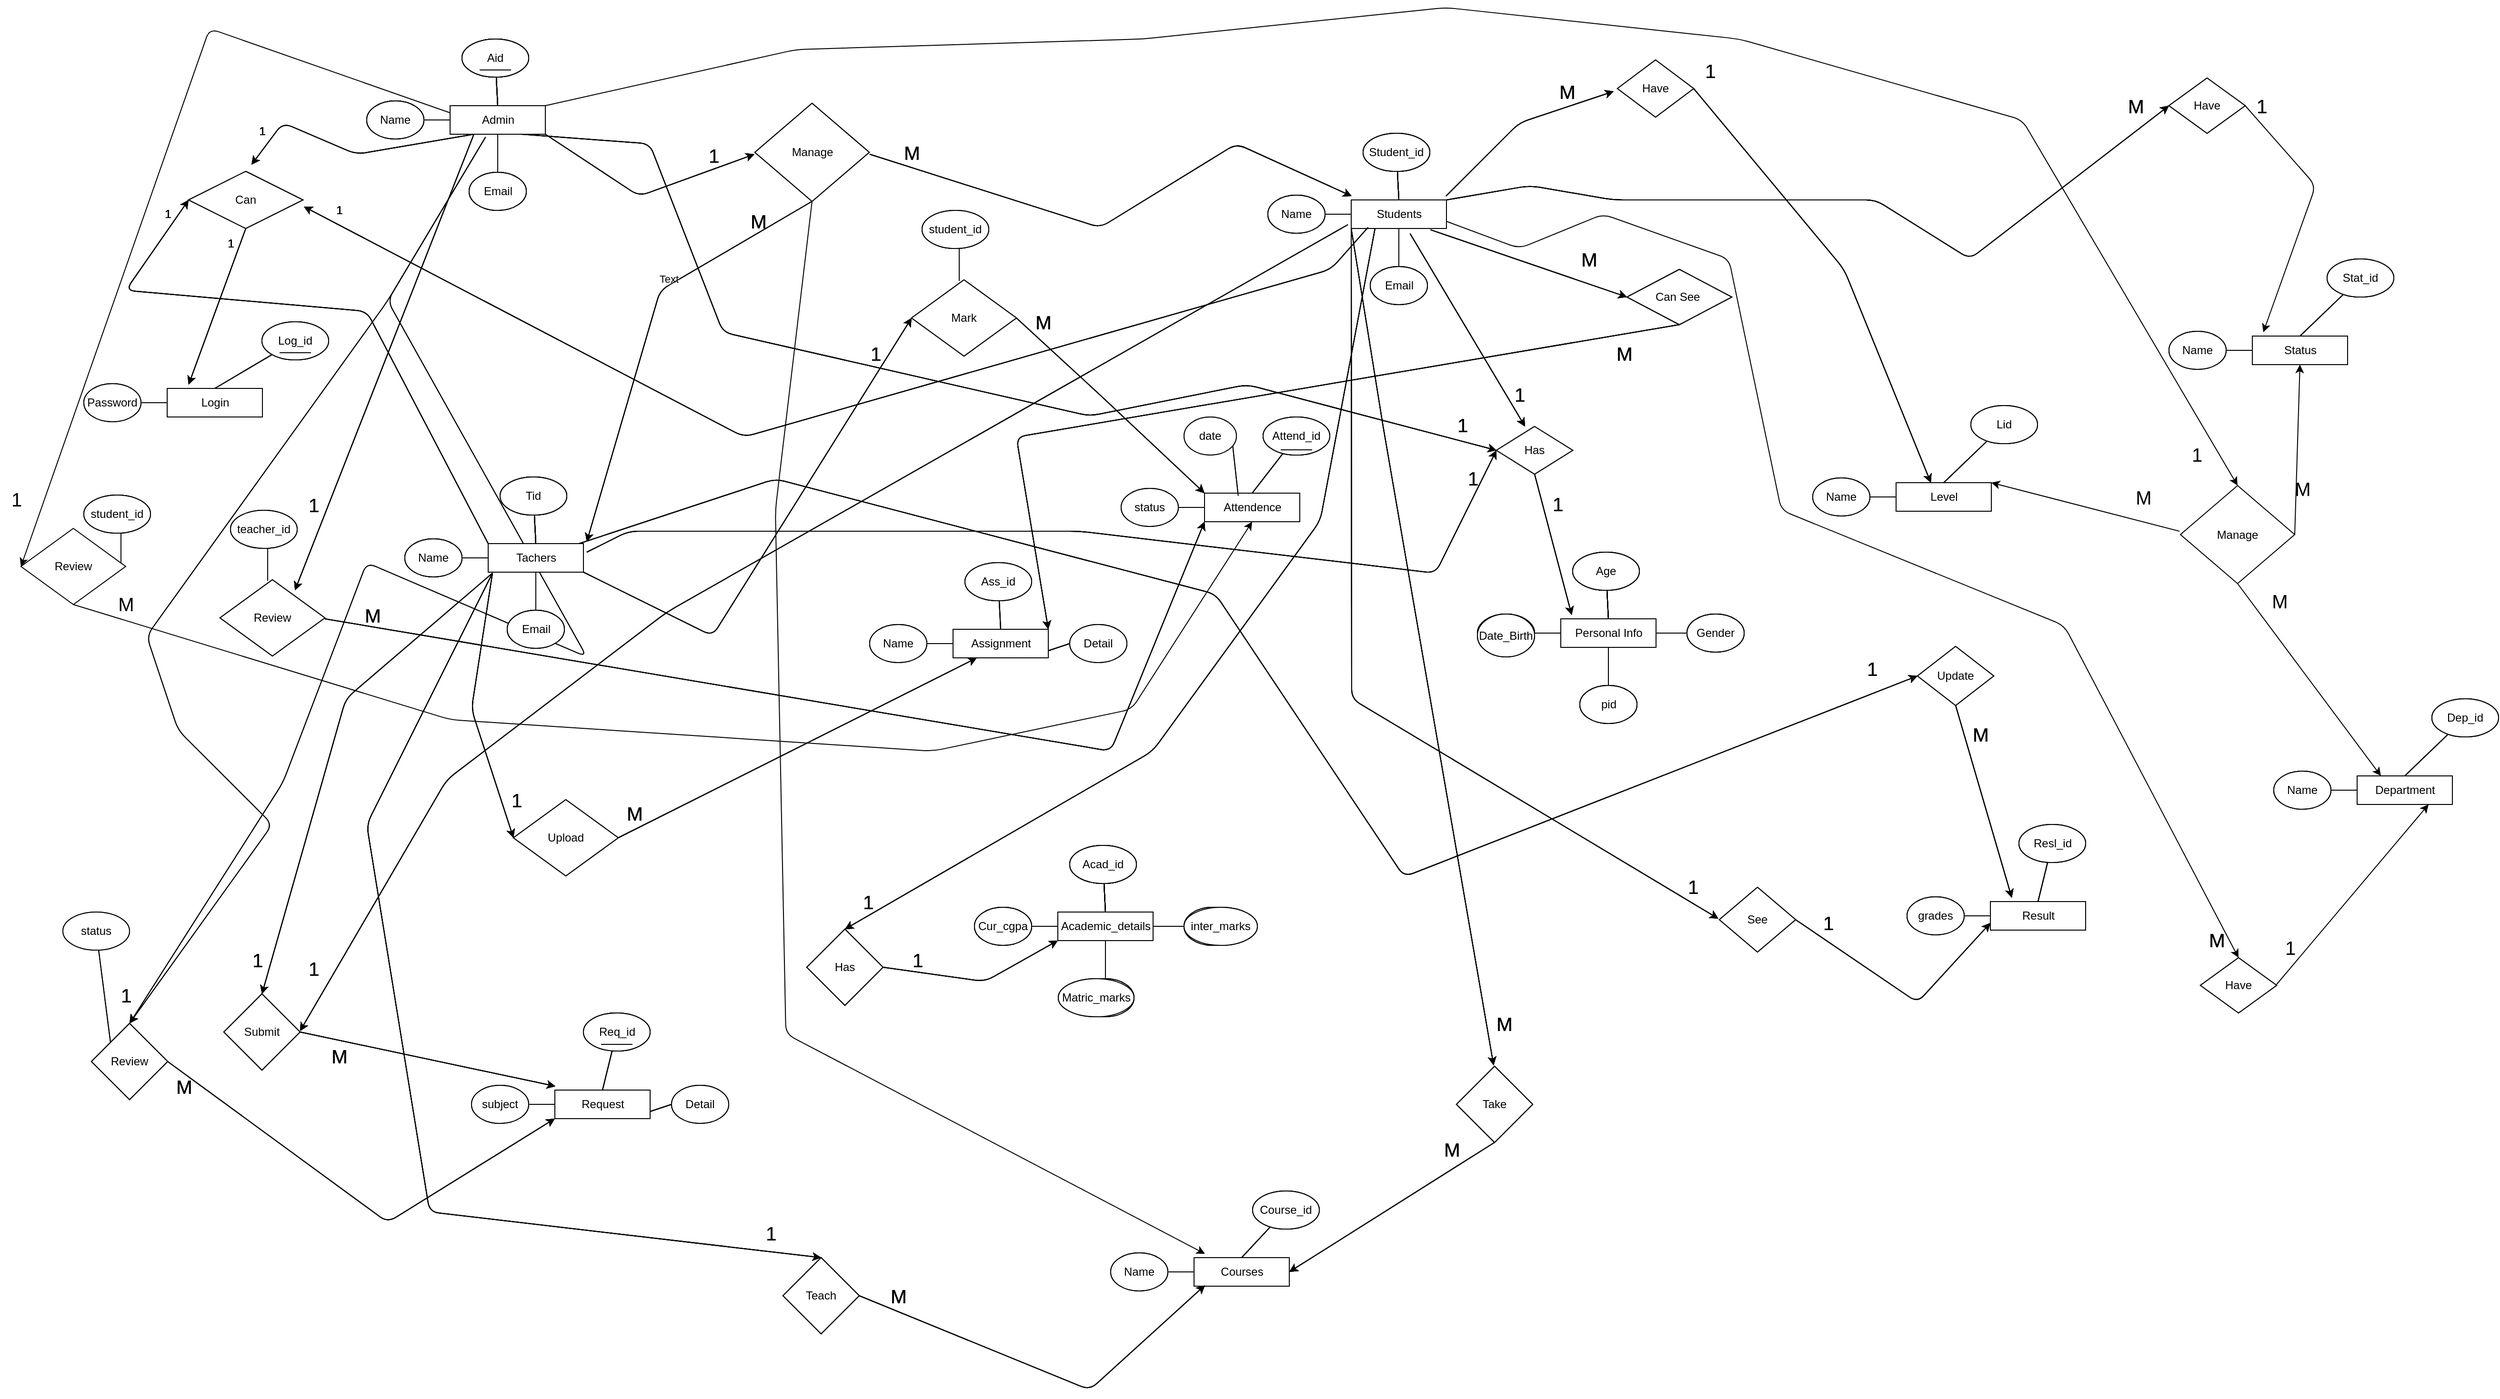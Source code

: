 <mxfile version="13.6.2" type="github">
  <diagram id="qu2YKcgJwEFux7egyNYc" name="Page-1">
    <mxGraphModel dx="4609" dy="1086" grid="1" gridSize="11" guides="1" tooltips="1" connect="1" arrows="1" fold="1" page="1" pageScale="1" pageWidth="2000" pageHeight="2000" math="0" shadow="0">
      <root>
        <object label="" id="0">
          <mxCell />
        </object>
        <mxCell id="1" parent="0" />
        <mxCell id="7ZN2Juc46d9L3Nv0C-_P-180" value="Admin" style="rounded=0;whiteSpace=wrap;html=1;" parent="1" vertex="1">
          <mxGeometry x="406.5" y="114" width="100" height="30" as="geometry" />
        </mxCell>
        <mxCell id="7ZN2Juc46d9L3Nv0C-_P-181" value="" style="endArrow=none;html=1;exitX=0.5;exitY=0;exitDx=0;exitDy=0;" parent="1" source="7ZN2Juc46d9L3Nv0C-_P-180" target="7ZN2Juc46d9L3Nv0C-_P-182" edge="1">
          <mxGeometry width="50" height="50" relative="1" as="geometry">
            <mxPoint x="449" y="114" as="sourcePoint" />
            <mxPoint x="484" y="84" as="targetPoint" />
          </mxGeometry>
        </mxCell>
        <mxCell id="7ZN2Juc46d9L3Nv0C-_P-182" value="Aid" style="ellipse;whiteSpace=wrap;html=1;" parent="1" vertex="1">
          <mxGeometry x="419" y="44" width="70" height="40" as="geometry" />
        </mxCell>
        <mxCell id="7ZN2Juc46d9L3Nv0C-_P-183" value="" style="endArrow=none;html=1;entryX=0;entryY=0.5;entryDx=0;entryDy=0;" parent="1" target="7ZN2Juc46d9L3Nv0C-_P-180" edge="1">
          <mxGeometry width="50" height="50" relative="1" as="geometry">
            <mxPoint x="369" y="129" as="sourcePoint" />
            <mxPoint x="399" y="124" as="targetPoint" />
          </mxGeometry>
        </mxCell>
        <mxCell id="7ZN2Juc46d9L3Nv0C-_P-184" value="Name" style="ellipse;whiteSpace=wrap;html=1;" parent="1" vertex="1">
          <mxGeometry x="319" y="109" width="60" height="40" as="geometry" />
        </mxCell>
        <mxCell id="7ZN2Juc46d9L3Nv0C-_P-187" value="Email" style="ellipse;whiteSpace=wrap;html=1;" parent="1" vertex="1">
          <mxGeometry x="426.5" y="184" width="60" height="40" as="geometry" />
        </mxCell>
        <mxCell id="7ZN2Juc46d9L3Nv0C-_P-188" value="" style="endArrow=none;html=1;exitX=0.5;exitY=1;exitDx=0;exitDy=0;entryX=0.5;entryY=0;entryDx=0;entryDy=0;" parent="1" source="7ZN2Juc46d9L3Nv0C-_P-180" target="7ZN2Juc46d9L3Nv0C-_P-187" edge="1">
          <mxGeometry width="50" height="50" relative="1" as="geometry">
            <mxPoint x="459" y="154" as="sourcePoint" />
            <mxPoint x="459" y="174" as="targetPoint" />
          </mxGeometry>
        </mxCell>
        <mxCell id="7ZN2Juc46d9L3Nv0C-_P-189" value="Admin" style="rounded=0;whiteSpace=wrap;html=1;" parent="1" vertex="1">
          <mxGeometry x="406.5" y="114" width="100" height="30" as="geometry" />
        </mxCell>
        <mxCell id="7ZN2Juc46d9L3Nv0C-_P-190" value="" style="endArrow=none;html=1;exitX=0.5;exitY=0;exitDx=0;exitDy=0;" parent="1" source="7ZN2Juc46d9L3Nv0C-_P-189" target="7ZN2Juc46d9L3Nv0C-_P-191" edge="1">
          <mxGeometry width="50" height="50" relative="1" as="geometry">
            <mxPoint x="449" y="114" as="sourcePoint" />
            <mxPoint x="484" y="84" as="targetPoint" />
          </mxGeometry>
        </mxCell>
        <mxCell id="7ZN2Juc46d9L3Nv0C-_P-191" value="Aid" style="ellipse;whiteSpace=wrap;html=1;" parent="1" vertex="1">
          <mxGeometry x="419" y="44" width="70" height="40" as="geometry" />
        </mxCell>
        <mxCell id="7ZN2Juc46d9L3Nv0C-_P-192" value="" style="endArrow=none;html=1;entryX=0;entryY=0.5;entryDx=0;entryDy=0;" parent="1" target="7ZN2Juc46d9L3Nv0C-_P-189" edge="1">
          <mxGeometry width="50" height="50" relative="1" as="geometry">
            <mxPoint x="369" y="129" as="sourcePoint" />
            <mxPoint x="399" y="124" as="targetPoint" />
          </mxGeometry>
        </mxCell>
        <mxCell id="7ZN2Juc46d9L3Nv0C-_P-193" value="Name" style="ellipse;whiteSpace=wrap;html=1;" parent="1" vertex="1">
          <mxGeometry x="319" y="109" width="60" height="40" as="geometry" />
        </mxCell>
        <mxCell id="7ZN2Juc46d9L3Nv0C-_P-196" value="Email" style="ellipse;whiteSpace=wrap;html=1;" parent="1" vertex="1">
          <mxGeometry x="426.5" y="184" width="60" height="40" as="geometry" />
        </mxCell>
        <mxCell id="7ZN2Juc46d9L3Nv0C-_P-197" value="" style="endArrow=none;html=1;exitX=0.5;exitY=1;exitDx=0;exitDy=0;entryX=0.5;entryY=0;entryDx=0;entryDy=0;" parent="1" source="7ZN2Juc46d9L3Nv0C-_P-189" target="7ZN2Juc46d9L3Nv0C-_P-196" edge="1">
          <mxGeometry width="50" height="50" relative="1" as="geometry">
            <mxPoint x="459" y="154" as="sourcePoint" />
            <mxPoint x="459" y="174" as="targetPoint" />
          </mxGeometry>
        </mxCell>
        <mxCell id="7ZN2Juc46d9L3Nv0C-_P-208" value="Admin" style="rounded=0;whiteSpace=wrap;html=1;" parent="1" vertex="1">
          <mxGeometry x="446.5" y="574" width="100" height="30" as="geometry" />
        </mxCell>
        <mxCell id="7ZN2Juc46d9L3Nv0C-_P-209" value="" style="endArrow=none;html=1;exitX=0.5;exitY=0;exitDx=0;exitDy=0;" parent="1" source="7ZN2Juc46d9L3Nv0C-_P-208" target="7ZN2Juc46d9L3Nv0C-_P-210" edge="1">
          <mxGeometry width="50" height="50" relative="1" as="geometry">
            <mxPoint x="489" y="574" as="sourcePoint" />
            <mxPoint x="524" y="544" as="targetPoint" />
          </mxGeometry>
        </mxCell>
        <mxCell id="7ZN2Juc46d9L3Nv0C-_P-210" value="Aid" style="ellipse;whiteSpace=wrap;html=1;" parent="1" vertex="1">
          <mxGeometry x="459" y="504" width="70" height="40" as="geometry" />
        </mxCell>
        <mxCell id="7ZN2Juc46d9L3Nv0C-_P-211" value="" style="endArrow=none;html=1;entryX=0;entryY=0.5;entryDx=0;entryDy=0;" parent="1" target="7ZN2Juc46d9L3Nv0C-_P-208" edge="1">
          <mxGeometry width="50" height="50" relative="1" as="geometry">
            <mxPoint x="409" y="589" as="sourcePoint" />
            <mxPoint x="439" y="584" as="targetPoint" />
          </mxGeometry>
        </mxCell>
        <mxCell id="7ZN2Juc46d9L3Nv0C-_P-212" value="Name" style="ellipse;whiteSpace=wrap;html=1;" parent="1" vertex="1">
          <mxGeometry x="359" y="569" width="60" height="40" as="geometry" />
        </mxCell>
        <mxCell id="7ZN2Juc46d9L3Nv0C-_P-215" value="Email" style="ellipse;whiteSpace=wrap;html=1;" parent="1" vertex="1">
          <mxGeometry x="466.5" y="644" width="60" height="40" as="geometry" />
        </mxCell>
        <mxCell id="7ZN2Juc46d9L3Nv0C-_P-216" value="" style="endArrow=none;html=1;exitX=0.5;exitY=1;exitDx=0;exitDy=0;entryX=0.5;entryY=0;entryDx=0;entryDy=0;" parent="1" source="7ZN2Juc46d9L3Nv0C-_P-208" target="7ZN2Juc46d9L3Nv0C-_P-215" edge="1">
          <mxGeometry width="50" height="50" relative="1" as="geometry">
            <mxPoint x="499" y="614" as="sourcePoint" />
            <mxPoint x="499" y="634" as="targetPoint" />
          </mxGeometry>
        </mxCell>
        <mxCell id="7ZN2Juc46d9L3Nv0C-_P-217" value="Tachers" style="rounded=0;whiteSpace=wrap;html=1;" parent="1" vertex="1">
          <mxGeometry x="446.5" y="574" width="100" height="30" as="geometry" />
        </mxCell>
        <mxCell id="7ZN2Juc46d9L3Nv0C-_P-218" value="" style="endArrow=none;html=1;exitX=0.5;exitY=0;exitDx=0;exitDy=0;" parent="1" source="7ZN2Juc46d9L3Nv0C-_P-217" target="7ZN2Juc46d9L3Nv0C-_P-219" edge="1">
          <mxGeometry width="50" height="50" relative="1" as="geometry">
            <mxPoint x="489" y="574" as="sourcePoint" />
            <mxPoint x="524" y="544" as="targetPoint" />
          </mxGeometry>
        </mxCell>
        <mxCell id="7ZN2Juc46d9L3Nv0C-_P-219" value="Tid" style="ellipse;whiteSpace=wrap;html=1;" parent="1" vertex="1">
          <mxGeometry x="459" y="504" width="70" height="40" as="geometry" />
        </mxCell>
        <mxCell id="7ZN2Juc46d9L3Nv0C-_P-220" value="" style="endArrow=none;html=1;entryX=0;entryY=0.5;entryDx=0;entryDy=0;" parent="1" target="7ZN2Juc46d9L3Nv0C-_P-217" edge="1">
          <mxGeometry width="50" height="50" relative="1" as="geometry">
            <mxPoint x="409" y="589" as="sourcePoint" />
            <mxPoint x="439" y="584" as="targetPoint" />
          </mxGeometry>
        </mxCell>
        <mxCell id="7ZN2Juc46d9L3Nv0C-_P-221" value="Name" style="ellipse;whiteSpace=wrap;html=1;" parent="1" vertex="1">
          <mxGeometry x="359" y="569" width="60" height="40" as="geometry" />
        </mxCell>
        <mxCell id="7ZN2Juc46d9L3Nv0C-_P-224" value="Email" style="ellipse;whiteSpace=wrap;html=1;" parent="1" vertex="1">
          <mxGeometry x="466.5" y="644" width="60" height="40" as="geometry" />
        </mxCell>
        <mxCell id="7ZN2Juc46d9L3Nv0C-_P-225" value="" style="endArrow=none;html=1;exitX=0.5;exitY=1;exitDx=0;exitDy=0;entryX=0.5;entryY=0;entryDx=0;entryDy=0;" parent="1" source="7ZN2Juc46d9L3Nv0C-_P-217" target="7ZN2Juc46d9L3Nv0C-_P-224" edge="1">
          <mxGeometry width="50" height="50" relative="1" as="geometry">
            <mxPoint x="499" y="614" as="sourcePoint" />
            <mxPoint x="499" y="634" as="targetPoint" />
          </mxGeometry>
        </mxCell>
        <mxCell id="7ZN2Juc46d9L3Nv0C-_P-244" value="Admin" style="rounded=0;whiteSpace=wrap;html=1;" parent="1" vertex="1">
          <mxGeometry x="1352.5" y="213" width="100" height="30" as="geometry" />
        </mxCell>
        <mxCell id="7ZN2Juc46d9L3Nv0C-_P-245" value="" style="endArrow=none;html=1;exitX=0.5;exitY=0;exitDx=0;exitDy=0;" parent="1" source="7ZN2Juc46d9L3Nv0C-_P-244" target="7ZN2Juc46d9L3Nv0C-_P-246" edge="1">
          <mxGeometry width="50" height="50" relative="1" as="geometry">
            <mxPoint x="1395" y="213" as="sourcePoint" />
            <mxPoint x="1430" y="183" as="targetPoint" />
          </mxGeometry>
        </mxCell>
        <mxCell id="7ZN2Juc46d9L3Nv0C-_P-246" value="Aid" style="ellipse;whiteSpace=wrap;html=1;" parent="1" vertex="1">
          <mxGeometry x="1365" y="143" width="70" height="40" as="geometry" />
        </mxCell>
        <mxCell id="7ZN2Juc46d9L3Nv0C-_P-247" value="" style="endArrow=none;html=1;entryX=0;entryY=0.5;entryDx=0;entryDy=0;" parent="1" target="7ZN2Juc46d9L3Nv0C-_P-244" edge="1">
          <mxGeometry width="50" height="50" relative="1" as="geometry">
            <mxPoint x="1315" y="228" as="sourcePoint" />
            <mxPoint x="1345" y="223" as="targetPoint" />
          </mxGeometry>
        </mxCell>
        <mxCell id="7ZN2Juc46d9L3Nv0C-_P-248" value="Name" style="ellipse;whiteSpace=wrap;html=1;" parent="1" vertex="1">
          <mxGeometry x="1265" y="208" width="60" height="40" as="geometry" />
        </mxCell>
        <mxCell id="7ZN2Juc46d9L3Nv0C-_P-251" value="Email" style="ellipse;whiteSpace=wrap;html=1;" parent="1" vertex="1">
          <mxGeometry x="1372.5" y="283" width="60" height="40" as="geometry" />
        </mxCell>
        <mxCell id="7ZN2Juc46d9L3Nv0C-_P-252" value="" style="endArrow=none;html=1;exitX=0.5;exitY=1;exitDx=0;exitDy=0;entryX=0.5;entryY=0;entryDx=0;entryDy=0;" parent="1" source="7ZN2Juc46d9L3Nv0C-_P-244" target="7ZN2Juc46d9L3Nv0C-_P-251" edge="1">
          <mxGeometry width="50" height="50" relative="1" as="geometry">
            <mxPoint x="1405" y="253" as="sourcePoint" />
            <mxPoint x="1405" y="273" as="targetPoint" />
          </mxGeometry>
        </mxCell>
        <mxCell id="7ZN2Juc46d9L3Nv0C-_P-253" value="Students" style="rounded=0;whiteSpace=wrap;html=1;" parent="1" vertex="1">
          <mxGeometry x="1352.5" y="213" width="100" height="30" as="geometry" />
        </mxCell>
        <mxCell id="7ZN2Juc46d9L3Nv0C-_P-254" value="" style="endArrow=none;html=1;exitX=0.5;exitY=0;exitDx=0;exitDy=0;" parent="1" source="7ZN2Juc46d9L3Nv0C-_P-253" target="7ZN2Juc46d9L3Nv0C-_P-255" edge="1">
          <mxGeometry width="50" height="50" relative="1" as="geometry">
            <mxPoint x="1395" y="213" as="sourcePoint" />
            <mxPoint x="1430" y="183" as="targetPoint" />
          </mxGeometry>
        </mxCell>
        <mxCell id="7ZN2Juc46d9L3Nv0C-_P-255" value="Student_id" style="ellipse;whiteSpace=wrap;html=1;" parent="1" vertex="1">
          <mxGeometry x="1365" y="143" width="70" height="40" as="geometry" />
        </mxCell>
        <mxCell id="7ZN2Juc46d9L3Nv0C-_P-256" value="" style="endArrow=none;html=1;entryX=0;entryY=0.5;entryDx=0;entryDy=0;" parent="1" target="7ZN2Juc46d9L3Nv0C-_P-253" edge="1">
          <mxGeometry width="50" height="50" relative="1" as="geometry">
            <mxPoint x="1315" y="228" as="sourcePoint" />
            <mxPoint x="1345" y="223" as="targetPoint" />
          </mxGeometry>
        </mxCell>
        <mxCell id="7ZN2Juc46d9L3Nv0C-_P-257" value="Name" style="ellipse;whiteSpace=wrap;html=1;" parent="1" vertex="1">
          <mxGeometry x="1265" y="208" width="60" height="40" as="geometry" />
        </mxCell>
        <mxCell id="7ZN2Juc46d9L3Nv0C-_P-260" value="Email" style="ellipse;whiteSpace=wrap;html=1;" parent="1" vertex="1">
          <mxGeometry x="1372.5" y="283" width="60" height="40" as="geometry" />
        </mxCell>
        <mxCell id="7ZN2Juc46d9L3Nv0C-_P-261" value="" style="endArrow=none;html=1;exitX=0.5;exitY=1;exitDx=0;exitDy=0;entryX=0.5;entryY=0;entryDx=0;entryDy=0;" parent="1" source="7ZN2Juc46d9L3Nv0C-_P-253" target="7ZN2Juc46d9L3Nv0C-_P-260" edge="1">
          <mxGeometry width="50" height="50" relative="1" as="geometry">
            <mxPoint x="1405" y="253" as="sourcePoint" />
            <mxPoint x="1405" y="273" as="targetPoint" />
          </mxGeometry>
        </mxCell>
        <mxCell id="7ZN2Juc46d9L3Nv0C-_P-262" value="Attendence" style="rounded=0;whiteSpace=wrap;html=1;" parent="1" vertex="1">
          <mxGeometry x="1198.5" y="521" width="100" height="30" as="geometry" />
        </mxCell>
        <mxCell id="7ZN2Juc46d9L3Nv0C-_P-263" value="" style="endArrow=none;html=1;exitX=0.5;exitY=0;exitDx=0;exitDy=0;" parent="1" source="7ZN2Juc46d9L3Nv0C-_P-262" target="7ZN2Juc46d9L3Nv0C-_P-264" edge="1">
          <mxGeometry width="50" height="50" relative="1" as="geometry">
            <mxPoint x="1241" y="521" as="sourcePoint" />
            <mxPoint x="1276" y="491" as="targetPoint" />
          </mxGeometry>
        </mxCell>
        <mxCell id="7ZN2Juc46d9L3Nv0C-_P-264" value="Attend_id" style="ellipse;whiteSpace=wrap;html=1;" parent="1" vertex="1">
          <mxGeometry x="1260" y="441" width="70" height="40" as="geometry" />
        </mxCell>
        <mxCell id="7ZN2Juc46d9L3Nv0C-_P-265" value="" style="endArrow=none;html=1;entryX=0;entryY=0.5;entryDx=0;entryDy=0;" parent="1" target="7ZN2Juc46d9L3Nv0C-_P-262" edge="1">
          <mxGeometry width="50" height="50" relative="1" as="geometry">
            <mxPoint x="1161" y="536" as="sourcePoint" />
            <mxPoint x="1191" y="531" as="targetPoint" />
          </mxGeometry>
        </mxCell>
        <mxCell id="7ZN2Juc46d9L3Nv0C-_P-266" value="status" style="ellipse;whiteSpace=wrap;html=1;" parent="1" vertex="1">
          <mxGeometry x="1111" y="516" width="60" height="40" as="geometry" />
        </mxCell>
        <mxCell id="7ZN2Juc46d9L3Nv0C-_P-272" value="Assignment" style="rounded=0;whiteSpace=wrap;html=1;" parent="1" vertex="1">
          <mxGeometry x="934.5" y="664" width="100" height="30" as="geometry" />
        </mxCell>
        <mxCell id="7ZN2Juc46d9L3Nv0C-_P-273" value="" style="endArrow=none;html=1;exitX=0.5;exitY=0;exitDx=0;exitDy=0;" parent="1" source="7ZN2Juc46d9L3Nv0C-_P-272" target="7ZN2Juc46d9L3Nv0C-_P-274" edge="1">
          <mxGeometry width="50" height="50" relative="1" as="geometry">
            <mxPoint x="977" y="664" as="sourcePoint" />
            <mxPoint x="1012" y="634" as="targetPoint" />
          </mxGeometry>
        </mxCell>
        <mxCell id="7ZN2Juc46d9L3Nv0C-_P-274" value="Ass_id" style="ellipse;whiteSpace=wrap;html=1;" parent="1" vertex="1">
          <mxGeometry x="947" y="594" width="70" height="40" as="geometry" />
        </mxCell>
        <mxCell id="7ZN2Juc46d9L3Nv0C-_P-275" value="" style="endArrow=none;html=1;entryX=0;entryY=0.5;entryDx=0;entryDy=0;" parent="1" target="7ZN2Juc46d9L3Nv0C-_P-272" edge="1">
          <mxGeometry width="50" height="50" relative="1" as="geometry">
            <mxPoint x="897" y="679" as="sourcePoint" />
            <mxPoint x="927" y="674" as="targetPoint" />
          </mxGeometry>
        </mxCell>
        <mxCell id="7ZN2Juc46d9L3Nv0C-_P-276" value="Name" style="ellipse;whiteSpace=wrap;html=1;" parent="1" vertex="1">
          <mxGeometry x="847" y="659" width="60" height="40" as="geometry" />
        </mxCell>
        <mxCell id="7ZN2Juc46d9L3Nv0C-_P-277" value="Detail" style="ellipse;whiteSpace=wrap;html=1;" parent="1" vertex="1">
          <mxGeometry x="1057" y="659" width="60" height="40" as="geometry" />
        </mxCell>
        <mxCell id="7ZN2Juc46d9L3Nv0C-_P-278" value="" style="endArrow=none;html=1;exitX=1;exitY=0.75;exitDx=0;exitDy=0;entryX=0;entryY=0.5;entryDx=0;entryDy=0;" parent="1" source="7ZN2Juc46d9L3Nv0C-_P-272" target="7ZN2Juc46d9L3Nv0C-_P-277" edge="1">
          <mxGeometry width="50" height="50" relative="1" as="geometry">
            <mxPoint x="1045" y="671" as="sourcePoint" />
            <mxPoint x="1043.3" y="640.995" as="targetPoint" />
          </mxGeometry>
        </mxCell>
        <mxCell id="7ZN2Juc46d9L3Nv0C-_P-279" value="Admin" style="rounded=0;whiteSpace=wrap;html=1;" parent="1" vertex="1">
          <mxGeometry x="1572.5" y="653" width="100" height="30" as="geometry" />
        </mxCell>
        <mxCell id="7ZN2Juc46d9L3Nv0C-_P-280" value="" style="endArrow=none;html=1;exitX=0.5;exitY=0;exitDx=0;exitDy=0;" parent="1" source="7ZN2Juc46d9L3Nv0C-_P-279" target="7ZN2Juc46d9L3Nv0C-_P-281" edge="1">
          <mxGeometry width="50" height="50" relative="1" as="geometry">
            <mxPoint x="1615" y="653" as="sourcePoint" />
            <mxPoint x="1650" y="623" as="targetPoint" />
          </mxGeometry>
        </mxCell>
        <mxCell id="7ZN2Juc46d9L3Nv0C-_P-281" value="Aid" style="ellipse;whiteSpace=wrap;html=1;" parent="1" vertex="1">
          <mxGeometry x="1585" y="583" width="70" height="40" as="geometry" />
        </mxCell>
        <mxCell id="7ZN2Juc46d9L3Nv0C-_P-282" value="" style="endArrow=none;html=1;entryX=0;entryY=0.5;entryDx=0;entryDy=0;" parent="1" target="7ZN2Juc46d9L3Nv0C-_P-279" edge="1">
          <mxGeometry width="50" height="50" relative="1" as="geometry">
            <mxPoint x="1535" y="668" as="sourcePoint" />
            <mxPoint x="1565" y="663" as="targetPoint" />
          </mxGeometry>
        </mxCell>
        <mxCell id="7ZN2Juc46d9L3Nv0C-_P-283" value="Name" style="ellipse;whiteSpace=wrap;html=1;" parent="1" vertex="1">
          <mxGeometry x="1485" y="648" width="60" height="40" as="geometry" />
        </mxCell>
        <mxCell id="7ZN2Juc46d9L3Nv0C-_P-284" value="Cnic" style="ellipse;whiteSpace=wrap;html=1;" parent="1" vertex="1">
          <mxGeometry x="1705" y="648" width="60" height="40" as="geometry" />
        </mxCell>
        <mxCell id="7ZN2Juc46d9L3Nv0C-_P-285" value="" style="endArrow=none;html=1;" parent="1" source="7ZN2Juc46d9L3Nv0C-_P-279" edge="1">
          <mxGeometry width="50" height="50" relative="1" as="geometry">
            <mxPoint x="1672.5" y="718" as="sourcePoint" />
            <mxPoint x="1705" y="668" as="targetPoint" />
          </mxGeometry>
        </mxCell>
        <mxCell id="7ZN2Juc46d9L3Nv0C-_P-286" value="Email" style="ellipse;whiteSpace=wrap;html=1;" parent="1" vertex="1">
          <mxGeometry x="1592.5" y="723" width="60" height="40" as="geometry" />
        </mxCell>
        <mxCell id="7ZN2Juc46d9L3Nv0C-_P-287" value="" style="endArrow=none;html=1;exitX=0.5;exitY=1;exitDx=0;exitDy=0;entryX=0.5;entryY=0;entryDx=0;entryDy=0;" parent="1" source="7ZN2Juc46d9L3Nv0C-_P-279" target="7ZN2Juc46d9L3Nv0C-_P-286" edge="1">
          <mxGeometry width="50" height="50" relative="1" as="geometry">
            <mxPoint x="1625" y="693" as="sourcePoint" />
            <mxPoint x="1625" y="713" as="targetPoint" />
          </mxGeometry>
        </mxCell>
        <mxCell id="7ZN2Juc46d9L3Nv0C-_P-288" value="Personal Info" style="rounded=0;whiteSpace=wrap;html=1;" parent="1" vertex="1">
          <mxGeometry x="1572.5" y="653" width="100" height="30" as="geometry" />
        </mxCell>
        <mxCell id="7ZN2Juc46d9L3Nv0C-_P-289" value="" style="endArrow=none;html=1;exitX=0.5;exitY=0;exitDx=0;exitDy=0;" parent="1" source="7ZN2Juc46d9L3Nv0C-_P-288" target="7ZN2Juc46d9L3Nv0C-_P-290" edge="1">
          <mxGeometry width="50" height="50" relative="1" as="geometry">
            <mxPoint x="1615" y="653" as="sourcePoint" />
            <mxPoint x="1650" y="623" as="targetPoint" />
          </mxGeometry>
        </mxCell>
        <mxCell id="7ZN2Juc46d9L3Nv0C-_P-290" value="Age" style="ellipse;whiteSpace=wrap;html=1;" parent="1" vertex="1">
          <mxGeometry x="1585" y="583" width="70" height="40" as="geometry" />
        </mxCell>
        <mxCell id="7ZN2Juc46d9L3Nv0C-_P-291" value="" style="endArrow=none;html=1;entryX=0;entryY=0.5;entryDx=0;entryDy=0;" parent="1" target="7ZN2Juc46d9L3Nv0C-_P-288" edge="1">
          <mxGeometry width="50" height="50" relative="1" as="geometry">
            <mxPoint x="1535" y="668" as="sourcePoint" />
            <mxPoint x="1565" y="663" as="targetPoint" />
          </mxGeometry>
        </mxCell>
        <mxCell id="7ZN2Juc46d9L3Nv0C-_P-292" value="Date_Birth" style="ellipse;whiteSpace=wrap;html=1;" parent="1" vertex="1">
          <mxGeometry x="1485" y="648" width="60" height="45" as="geometry" />
        </mxCell>
        <mxCell id="7ZN2Juc46d9L3Nv0C-_P-293" value="Gender" style="ellipse;whiteSpace=wrap;html=1;" parent="1" vertex="1">
          <mxGeometry x="1705" y="648" width="60" height="40" as="geometry" />
        </mxCell>
        <mxCell id="7ZN2Juc46d9L3Nv0C-_P-294" value="" style="endArrow=none;html=1;" parent="1" source="7ZN2Juc46d9L3Nv0C-_P-288" edge="1">
          <mxGeometry width="50" height="50" relative="1" as="geometry">
            <mxPoint x="1672.5" y="718" as="sourcePoint" />
            <mxPoint x="1705" y="668" as="targetPoint" />
          </mxGeometry>
        </mxCell>
        <mxCell id="7ZN2Juc46d9L3Nv0C-_P-295" value="Cast" style="ellipse;whiteSpace=wrap;html=1;" parent="1" vertex="1">
          <mxGeometry x="1592.5" y="723" width="60" height="40" as="geometry" />
        </mxCell>
        <mxCell id="7ZN2Juc46d9L3Nv0C-_P-296" value="" style="endArrow=none;html=1;exitX=0.5;exitY=1;exitDx=0;exitDy=0;entryX=0.5;entryY=0;entryDx=0;entryDy=0;" parent="1" source="7ZN2Juc46d9L3Nv0C-_P-288" target="7ZN2Juc46d9L3Nv0C-_P-295" edge="1">
          <mxGeometry width="50" height="50" relative="1" as="geometry">
            <mxPoint x="1625" y="693" as="sourcePoint" />
            <mxPoint x="1625" y="713" as="targetPoint" />
          </mxGeometry>
        </mxCell>
        <mxCell id="7ZN2Juc46d9L3Nv0C-_P-346" value="Admin" style="rounded=0;whiteSpace=wrap;html=1;" parent="1" vertex="1">
          <mxGeometry x="1044.5" y="961" width="100" height="30" as="geometry" />
        </mxCell>
        <mxCell id="7ZN2Juc46d9L3Nv0C-_P-347" value="" style="endArrow=none;html=1;exitX=0.5;exitY=0;exitDx=0;exitDy=0;" parent="1" source="7ZN2Juc46d9L3Nv0C-_P-346" target="7ZN2Juc46d9L3Nv0C-_P-348" edge="1">
          <mxGeometry width="50" height="50" relative="1" as="geometry">
            <mxPoint x="1087" y="961" as="sourcePoint" />
            <mxPoint x="1122" y="931" as="targetPoint" />
          </mxGeometry>
        </mxCell>
        <mxCell id="7ZN2Juc46d9L3Nv0C-_P-348" value="Aid" style="ellipse;whiteSpace=wrap;html=1;" parent="1" vertex="1">
          <mxGeometry x="1057" y="891" width="70" height="40" as="geometry" />
        </mxCell>
        <mxCell id="7ZN2Juc46d9L3Nv0C-_P-349" value="" style="endArrow=none;html=1;entryX=0;entryY=0.5;entryDx=0;entryDy=0;" parent="1" target="7ZN2Juc46d9L3Nv0C-_P-346" edge="1">
          <mxGeometry width="50" height="50" relative="1" as="geometry">
            <mxPoint x="1007" y="976" as="sourcePoint" />
            <mxPoint x="1037" y="971" as="targetPoint" />
          </mxGeometry>
        </mxCell>
        <mxCell id="7ZN2Juc46d9L3Nv0C-_P-350" value="Name" style="ellipse;whiteSpace=wrap;html=1;" parent="1" vertex="1">
          <mxGeometry x="957" y="956" width="60" height="40" as="geometry" />
        </mxCell>
        <mxCell id="7ZN2Juc46d9L3Nv0C-_P-351" value="Cnic" style="ellipse;whiteSpace=wrap;html=1;" parent="1" vertex="1">
          <mxGeometry x="1177" y="956" width="60" height="40" as="geometry" />
        </mxCell>
        <mxCell id="7ZN2Juc46d9L3Nv0C-_P-352" value="" style="endArrow=none;html=1;" parent="1" source="7ZN2Juc46d9L3Nv0C-_P-346" edge="1">
          <mxGeometry width="50" height="50" relative="1" as="geometry">
            <mxPoint x="1144.5" y="1026" as="sourcePoint" />
            <mxPoint x="1177" y="976" as="targetPoint" />
          </mxGeometry>
        </mxCell>
        <mxCell id="7ZN2Juc46d9L3Nv0C-_P-353" value="Email" style="ellipse;whiteSpace=wrap;html=1;" parent="1" vertex="1">
          <mxGeometry x="1064.5" y="1031" width="60" height="40" as="geometry" />
        </mxCell>
        <mxCell id="7ZN2Juc46d9L3Nv0C-_P-354" value="" style="endArrow=none;html=1;exitX=0.5;exitY=1;exitDx=0;exitDy=0;entryX=0.5;entryY=0;entryDx=0;entryDy=0;" parent="1" source="7ZN2Juc46d9L3Nv0C-_P-346" target="7ZN2Juc46d9L3Nv0C-_P-353" edge="1">
          <mxGeometry width="50" height="50" relative="1" as="geometry">
            <mxPoint x="1097" y="1001" as="sourcePoint" />
            <mxPoint x="1097" y="1021" as="targetPoint" />
          </mxGeometry>
        </mxCell>
        <mxCell id="7ZN2Juc46d9L3Nv0C-_P-355" value="Academic_details" style="rounded=0;whiteSpace=wrap;html=1;" parent="1" vertex="1">
          <mxGeometry x="1044.5" y="961" width="100" height="30" as="geometry" />
        </mxCell>
        <mxCell id="7ZN2Juc46d9L3Nv0C-_P-356" value="" style="endArrow=none;html=1;exitX=0.5;exitY=0;exitDx=0;exitDy=0;" parent="1" source="7ZN2Juc46d9L3Nv0C-_P-355" target="7ZN2Juc46d9L3Nv0C-_P-357" edge="1">
          <mxGeometry width="50" height="50" relative="1" as="geometry">
            <mxPoint x="1087" y="961" as="sourcePoint" />
            <mxPoint x="1122" y="931" as="targetPoint" />
          </mxGeometry>
        </mxCell>
        <mxCell id="7ZN2Juc46d9L3Nv0C-_P-357" value="Acad_id" style="ellipse;whiteSpace=wrap;html=1;" parent="1" vertex="1">
          <mxGeometry x="1057" y="891" width="70" height="40" as="geometry" />
        </mxCell>
        <mxCell id="7ZN2Juc46d9L3Nv0C-_P-358" value="" style="endArrow=none;html=1;entryX=0;entryY=0.5;entryDx=0;entryDy=0;" parent="1" target="7ZN2Juc46d9L3Nv0C-_P-355" edge="1">
          <mxGeometry width="50" height="50" relative="1" as="geometry">
            <mxPoint x="1007" y="976" as="sourcePoint" />
            <mxPoint x="1037" y="971" as="targetPoint" />
          </mxGeometry>
        </mxCell>
        <mxCell id="7ZN2Juc46d9L3Nv0C-_P-359" value="Cur_cgpa" style="ellipse;whiteSpace=wrap;html=1;" parent="1" vertex="1">
          <mxGeometry x="957" y="956" width="60" height="40" as="geometry" />
        </mxCell>
        <mxCell id="7ZN2Juc46d9L3Nv0C-_P-360" value="inter_marks" style="ellipse;whiteSpace=wrap;html=1;" parent="1" vertex="1">
          <mxGeometry x="1177" y="956" width="77" height="40" as="geometry" />
        </mxCell>
        <mxCell id="7ZN2Juc46d9L3Nv0C-_P-361" value="" style="endArrow=none;html=1;" parent="1" source="7ZN2Juc46d9L3Nv0C-_P-355" edge="1">
          <mxGeometry width="50" height="50" relative="1" as="geometry">
            <mxPoint x="1144.5" y="1026" as="sourcePoint" />
            <mxPoint x="1177" y="976" as="targetPoint" />
          </mxGeometry>
        </mxCell>
        <mxCell id="7ZN2Juc46d9L3Nv0C-_P-362" value="Matric_marks" style="ellipse;whiteSpace=wrap;html=1;" parent="1" vertex="1">
          <mxGeometry x="1045" y="1031" width="79.5" height="40" as="geometry" />
        </mxCell>
        <mxCell id="7ZN2Juc46d9L3Nv0C-_P-364" value="Request" style="rounded=0;whiteSpace=wrap;html=1;" parent="1" vertex="1">
          <mxGeometry x="516.5" y="1148" width="100" height="30" as="geometry" />
        </mxCell>
        <mxCell id="7ZN2Juc46d9L3Nv0C-_P-365" value="" style="endArrow=none;html=1;exitX=0.5;exitY=0;exitDx=0;exitDy=0;" parent="1" source="7ZN2Juc46d9L3Nv0C-_P-364" target="7ZN2Juc46d9L3Nv0C-_P-366" edge="1">
          <mxGeometry width="50" height="50" relative="1" as="geometry">
            <mxPoint x="559" y="1148" as="sourcePoint" />
            <mxPoint x="594" y="1118" as="targetPoint" />
          </mxGeometry>
        </mxCell>
        <mxCell id="7ZN2Juc46d9L3Nv0C-_P-366" value="Req_id" style="ellipse;whiteSpace=wrap;html=1;" parent="1" vertex="1">
          <mxGeometry x="546.5" y="1067" width="70" height="40" as="geometry" />
        </mxCell>
        <mxCell id="7ZN2Juc46d9L3Nv0C-_P-367" value="" style="endArrow=none;html=1;entryX=0;entryY=0.5;entryDx=0;entryDy=0;" parent="1" target="7ZN2Juc46d9L3Nv0C-_P-364" edge="1">
          <mxGeometry width="50" height="50" relative="1" as="geometry">
            <mxPoint x="479" y="1163" as="sourcePoint" />
            <mxPoint x="509" y="1158" as="targetPoint" />
          </mxGeometry>
        </mxCell>
        <mxCell id="7ZN2Juc46d9L3Nv0C-_P-368" value="Name" style="ellipse;whiteSpace=wrap;html=1;" parent="1" vertex="1">
          <mxGeometry x="429" y="1143" width="60" height="40" as="geometry" />
        </mxCell>
        <mxCell id="7ZN2Juc46d9L3Nv0C-_P-369" value="Detail" style="ellipse;whiteSpace=wrap;html=1;" parent="1" vertex="1">
          <mxGeometry x="639" y="1143" width="60" height="40" as="geometry" />
        </mxCell>
        <mxCell id="7ZN2Juc46d9L3Nv0C-_P-370" value="" style="endArrow=none;html=1;exitX=1;exitY=0.75;exitDx=0;exitDy=0;entryX=0;entryY=0.5;entryDx=0;entryDy=0;" parent="1" source="7ZN2Juc46d9L3Nv0C-_P-364" target="7ZN2Juc46d9L3Nv0C-_P-369" edge="1">
          <mxGeometry width="50" height="50" relative="1" as="geometry">
            <mxPoint x="627" y="1155" as="sourcePoint" />
            <mxPoint x="625.3" y="1124.995" as="targetPoint" />
          </mxGeometry>
        </mxCell>
        <mxCell id="7ZN2Juc46d9L3Nv0C-_P-381" value="Login" style="rounded=0;whiteSpace=wrap;html=1;" parent="1" vertex="1">
          <mxGeometry x="109.5" y="411" width="100" height="30" as="geometry" />
        </mxCell>
        <mxCell id="7ZN2Juc46d9L3Nv0C-_P-382" value="" style="endArrow=none;html=1;exitX=0.5;exitY=0;exitDx=0;exitDy=0;" parent="1" source="7ZN2Juc46d9L3Nv0C-_P-381" target="7ZN2Juc46d9L3Nv0C-_P-383" edge="1">
          <mxGeometry width="50" height="50" relative="1" as="geometry">
            <mxPoint x="152" y="411" as="sourcePoint" />
            <mxPoint x="187" y="381" as="targetPoint" />
          </mxGeometry>
        </mxCell>
        <mxCell id="7ZN2Juc46d9L3Nv0C-_P-383" value="Log_id" style="ellipse;whiteSpace=wrap;html=1;" parent="1" vertex="1">
          <mxGeometry x="209" y="341" width="70" height="40" as="geometry" />
        </mxCell>
        <mxCell id="7ZN2Juc46d9L3Nv0C-_P-384" value="" style="endArrow=none;html=1;entryX=0;entryY=0.5;entryDx=0;entryDy=0;" parent="1" target="7ZN2Juc46d9L3Nv0C-_P-381" edge="1">
          <mxGeometry width="50" height="50" relative="1" as="geometry">
            <mxPoint x="72" y="426" as="sourcePoint" />
            <mxPoint x="102" y="421" as="targetPoint" />
          </mxGeometry>
        </mxCell>
        <mxCell id="7ZN2Juc46d9L3Nv0C-_P-385" value="Password" style="ellipse;whiteSpace=wrap;html=1;" parent="1" vertex="1">
          <mxGeometry x="22" y="406" width="60" height="40" as="geometry" />
        </mxCell>
        <mxCell id="7ZN2Juc46d9L3Nv0C-_P-389" value="Can" style="shape=rhombus;perimeter=rhombusPerimeter;whiteSpace=wrap;html=1;align=center;" parent="1" vertex="1">
          <mxGeometry x="132" y="183" width="120" height="60" as="geometry" />
        </mxCell>
        <mxCell id="7ZN2Juc46d9L3Nv0C-_P-395" value="" style="endArrow=classic;html=1;exitX=0.25;exitY=1;exitDx=0;exitDy=0;" parent="1" source="7ZN2Juc46d9L3Nv0C-_P-189" edge="1">
          <mxGeometry width="50" height="50" relative="1" as="geometry">
            <mxPoint x="330" y="237" as="sourcePoint" />
            <mxPoint x="198" y="176" as="targetPoint" />
            <Array as="points">
              <mxPoint x="308" y="165" />
              <mxPoint x="231" y="132" />
            </Array>
          </mxGeometry>
        </mxCell>
        <mxCell id="7ZN2Juc46d9L3Nv0C-_P-396" value="" style="endArrow=classic;html=1;exitX=0.5;exitY=1;exitDx=0;exitDy=0;" parent="1" source="7ZN2Juc46d9L3Nv0C-_P-389" edge="1">
          <mxGeometry width="50" height="50" relative="1" as="geometry">
            <mxPoint x="167" y="323" as="sourcePoint" />
            <mxPoint x="132" y="407" as="targetPoint" />
          </mxGeometry>
        </mxCell>
        <mxCell id="7ZN2Juc46d9L3Nv0C-_P-397" value="" style="endArrow=classic;html=1;exitX=0.178;exitY=0.956;exitDx=0;exitDy=0;exitPerimeter=0;" parent="1" source="7ZN2Juc46d9L3Nv0C-_P-253" edge="1">
          <mxGeometry width="50" height="50" relative="1" as="geometry">
            <mxPoint x="1144" y="325" as="sourcePoint" />
            <mxPoint x="253" y="220" as="targetPoint" />
            <Array as="points">
              <mxPoint x="1331" y="286" />
              <mxPoint x="715" y="462" />
            </Array>
          </mxGeometry>
        </mxCell>
        <mxCell id="7ZN2Juc46d9L3Nv0C-_P-398" value="" style="endArrow=classic;html=1;exitX=0;exitY=0;exitDx=0;exitDy=0;entryX=0;entryY=0.5;entryDx=0;entryDy=0;" parent="1" source="7ZN2Juc46d9L3Nv0C-_P-217" target="7ZN2Juc46d9L3Nv0C-_P-389" edge="1">
          <mxGeometry width="50" height="50" relative="1" as="geometry">
            <mxPoint x="440" y="561" as="sourcePoint" />
            <mxPoint x="121" y="220" as="targetPoint" />
            <Array as="points">
              <mxPoint x="319" y="330" />
              <mxPoint x="66" y="308" />
            </Array>
          </mxGeometry>
        </mxCell>
        <mxCell id="7ZN2Juc46d9L3Nv0C-_P-406" value="1" style="text;html=1;resizable=0;autosize=1;align=center;verticalAlign=middle;points=[];fillColor=none;strokeColor=none;rounded=0;" parent="1" vertex="1">
          <mxGeometry x="279" y="213" width="22" height="22" as="geometry" />
        </mxCell>
        <mxCell id="7ZN2Juc46d9L3Nv0C-_P-408" value="1" style="text;html=1;resizable=0;autosize=1;align=center;verticalAlign=middle;points=[];fillColor=none;strokeColor=none;rounded=0;" parent="1" vertex="1">
          <mxGeometry x="165" y="248" width="22" height="22" as="geometry" />
        </mxCell>
        <mxCell id="7ZN2Juc46d9L3Nv0C-_P-409" value="1" style="text;html=1;resizable=0;autosize=1;align=center;verticalAlign=middle;points=[];fillColor=none;strokeColor=none;rounded=0;" parent="1" vertex="1">
          <mxGeometry x="198" y="130" width="22" height="22" as="geometry" />
        </mxCell>
        <mxCell id="7ZN2Juc46d9L3Nv0C-_P-410" value="1" style="text;html=1;resizable=0;autosize=1;align=center;verticalAlign=middle;points=[];fillColor=none;strokeColor=none;rounded=0;" parent="1" vertex="1">
          <mxGeometry x="99" y="217" width="22" height="22" as="geometry" />
        </mxCell>
        <mxCell id="7ZN2Juc46d9L3Nv0C-_P-411" value="Manage" style="shape=rhombus;perimeter=rhombusPerimeter;whiteSpace=wrap;html=1;align=center;" parent="1" vertex="1">
          <mxGeometry x="726.5" y="111.5" width="120" height="103" as="geometry" />
        </mxCell>
        <mxCell id="7ZN2Juc46d9L3Nv0C-_P-412" value="" style="endArrow=classic;html=1;exitX=1;exitY=1;exitDx=0;exitDy=0;" parent="1" source="7ZN2Juc46d9L3Nv0C-_P-189" edge="1">
          <mxGeometry width="50" height="50" relative="1" as="geometry">
            <mxPoint x="616" y="215" as="sourcePoint" />
            <mxPoint x="726" y="165" as="targetPoint" />
            <Array as="points">
              <mxPoint x="605" y="209" />
            </Array>
          </mxGeometry>
        </mxCell>
        <mxCell id="2" value="&lt;font style=&quot;font-size: 20px&quot;&gt;1&lt;/font&gt;" style="text;html=1;align=center;verticalAlign=middle;resizable=0;points=[];autosize=1;" parent="1" vertex="1">
          <mxGeometry x="666" y="155" width="33" height="22" as="geometry" />
        </mxCell>
        <mxCell id="7ZN2Juc46d9L3Nv0C-_P-413" value="" style="endArrow=classic;html=1;" parent="1" edge="1">
          <mxGeometry width="50" height="50" relative="1" as="geometry">
            <mxPoint x="847" y="165" as="sourcePoint" />
            <mxPoint x="1353" y="209" as="targetPoint" />
            <Array as="points">
              <mxPoint x="1089" y="242" />
              <mxPoint x="1232" y="154" />
            </Array>
          </mxGeometry>
        </mxCell>
        <mxCell id="7ZN2Juc46d9L3Nv0C-_P-414" value="&lt;font style=&quot;font-size: 20px&quot;&gt;M&lt;/font&gt;" style="text;html=1;align=center;verticalAlign=middle;resizable=0;points=[];autosize=1;" parent="1" vertex="1">
          <mxGeometry x="874" y="152" width="33" height="22" as="geometry" />
        </mxCell>
        <mxCell id="7ZN2Juc46d9L3Nv0C-_P-417" value="" style="endArrow=classic;html=1;exitX=0.5;exitY=1;exitDx=0;exitDy=0;" parent="1" source="7ZN2Juc46d9L3Nv0C-_P-411" edge="1">
          <mxGeometry width="50" height="50" relative="1" as="geometry">
            <mxPoint x="704" y="292" as="sourcePoint" />
            <mxPoint x="550" y="572" as="targetPoint" />
            <Array as="points">
              <mxPoint x="627" y="308" />
            </Array>
          </mxGeometry>
        </mxCell>
        <mxCell id="NXxzmenGBwvSQz_l-SMz-2" value="Text" style="edgeLabel;html=1;align=center;verticalAlign=middle;resizable=0;points=[];" parent="7ZN2Juc46d9L3Nv0C-_P-417" vertex="1" connectable="0">
          <mxGeometry x="-0.257" y="-6" relative="1" as="geometry">
            <mxPoint as="offset" />
          </mxGeometry>
        </mxCell>
        <mxCell id="7ZN2Juc46d9L3Nv0C-_P-418" value="&lt;font style=&quot;font-size: 20px&quot;&gt;M&lt;/font&gt;" style="text;html=1;align=center;verticalAlign=middle;resizable=0;points=[];autosize=1;" parent="1" vertex="1">
          <mxGeometry x="713.5" y="224" width="33" height="22" as="geometry" />
        </mxCell>
        <mxCell id="7ZN2Juc46d9L3Nv0C-_P-455" value="Courses" style="rounded=0;whiteSpace=wrap;html=1;" parent="1" vertex="1">
          <mxGeometry x="1187.5" y="1324" width="100" height="30" as="geometry" />
        </mxCell>
        <mxCell id="7ZN2Juc46d9L3Nv0C-_P-456" value="" style="endArrow=none;html=1;exitX=0.5;exitY=0;exitDx=0;exitDy=0;" parent="1" source="7ZN2Juc46d9L3Nv0C-_P-455" target="7ZN2Juc46d9L3Nv0C-_P-457" edge="1">
          <mxGeometry width="50" height="50" relative="1" as="geometry">
            <mxPoint x="1230" y="1324" as="sourcePoint" />
            <mxPoint x="1265" y="1294" as="targetPoint" />
          </mxGeometry>
        </mxCell>
        <mxCell id="7ZN2Juc46d9L3Nv0C-_P-457" value="Course_id" style="ellipse;whiteSpace=wrap;html=1;" parent="1" vertex="1">
          <mxGeometry x="1249" y="1254" width="70" height="40" as="geometry" />
        </mxCell>
        <mxCell id="7ZN2Juc46d9L3Nv0C-_P-458" value="" style="endArrow=none;html=1;entryX=0;entryY=0.5;entryDx=0;entryDy=0;" parent="1" target="7ZN2Juc46d9L3Nv0C-_P-455" edge="1">
          <mxGeometry width="50" height="50" relative="1" as="geometry">
            <mxPoint x="1150" y="1339" as="sourcePoint" />
            <mxPoint x="1180" y="1334" as="targetPoint" />
          </mxGeometry>
        </mxCell>
        <mxCell id="7ZN2Juc46d9L3Nv0C-_P-459" value="Name" style="ellipse;whiteSpace=wrap;html=1;" parent="1" vertex="1">
          <mxGeometry x="1100" y="1319" width="60" height="40" as="geometry" />
        </mxCell>
        <mxCell id="7ZN2Juc46d9L3Nv0C-_P-461" value="Mark" style="rhombus;whiteSpace=wrap;html=1;" parent="1" vertex="1">
          <mxGeometry x="891" y="297" width="110" height="80" as="geometry" />
        </mxCell>
        <mxCell id="7ZN2Juc46d9L3Nv0C-_P-462" value="" style="endArrow=classic;html=1;entryX=0;entryY=0.5;entryDx=0;entryDy=0;exitX=1;exitY=1;exitDx=0;exitDy=0;" parent="1" source="7ZN2Juc46d9L3Nv0C-_P-217" target="7ZN2Juc46d9L3Nv0C-_P-461" edge="1">
          <mxGeometry width="50" height="50" relative="1" as="geometry">
            <mxPoint x="660" y="649" as="sourcePoint" />
            <mxPoint x="831" y="319" as="targetPoint" />
            <Array as="points">
              <mxPoint x="682" y="671" />
            </Array>
          </mxGeometry>
        </mxCell>
        <mxCell id="7ZN2Juc46d9L3Nv0C-_P-464" value="&lt;font style=&quot;font-size: 20px&quot;&gt;1&lt;/font&gt;" style="text;html=1;align=center;verticalAlign=middle;resizable=0;points=[];autosize=1;" parent="1" vertex="1">
          <mxGeometry x="836" y="363" width="33" height="22" as="geometry" />
        </mxCell>
        <mxCell id="7ZN2Juc46d9L3Nv0C-_P-465" value="" style="endArrow=classic;html=1;exitX=1;exitY=0.5;exitDx=0;exitDy=0;entryX=0;entryY=0;entryDx=0;entryDy=0;" parent="1" source="7ZN2Juc46d9L3Nv0C-_P-461" target="7ZN2Juc46d9L3Nv0C-_P-262" edge="1">
          <mxGeometry width="50" height="50" relative="1" as="geometry">
            <mxPoint x="1034.5" y="441" as="sourcePoint" />
            <mxPoint x="1188" y="517" as="targetPoint" />
            <Array as="points">
              <mxPoint x="1089" y="418" />
            </Array>
          </mxGeometry>
        </mxCell>
        <mxCell id="7ZN2Juc46d9L3Nv0C-_P-466" value="student_id" style="ellipse;whiteSpace=wrap;html=1;" parent="1" vertex="1">
          <mxGeometry x="902" y="224" width="70" height="40" as="geometry" />
        </mxCell>
        <mxCell id="7ZN2Juc46d9L3Nv0C-_P-467" value="" style="endArrow=none;html=1;" parent="1" edge="1">
          <mxGeometry width="50" height="50" relative="1" as="geometry">
            <mxPoint x="941" y="298" as="sourcePoint" />
            <mxPoint x="941" y="264" as="targetPoint" />
          </mxGeometry>
        </mxCell>
        <mxCell id="7ZN2Juc46d9L3Nv0C-_P-468" value="Mark" style="rhombus;whiteSpace=wrap;html=1;" parent="1" vertex="1">
          <mxGeometry x="165" y="612" width="110" height="80" as="geometry" />
        </mxCell>
        <mxCell id="7ZN2Juc46d9L3Nv0C-_P-469" value="&lt;font style=&quot;font-size: 20px&quot;&gt;1&lt;/font&gt;" style="text;html=1;align=center;verticalAlign=middle;resizable=0;points=[];autosize=1;" parent="1" vertex="1">
          <mxGeometry x="246" y="522" width="33" height="22" as="geometry" />
        </mxCell>
        <mxCell id="7ZN2Juc46d9L3Nv0C-_P-470" value="teacher_id" style="ellipse;whiteSpace=wrap;html=1;" parent="1" vertex="1">
          <mxGeometry x="176" y="539" width="70" height="40" as="geometry" />
        </mxCell>
        <mxCell id="7ZN2Juc46d9L3Nv0C-_P-471" value="" style="endArrow=none;html=1;" parent="1" edge="1">
          <mxGeometry width="50" height="50" relative="1" as="geometry">
            <mxPoint x="215" y="613" as="sourcePoint" />
            <mxPoint x="215" y="579" as="targetPoint" />
          </mxGeometry>
        </mxCell>
        <mxCell id="7ZN2Juc46d9L3Nv0C-_P-472" value="&lt;font style=&quot;font-size: 20px&quot;&gt;M&lt;/font&gt;" style="text;html=1;align=center;verticalAlign=middle;resizable=0;points=[];autosize=1;" parent="1" vertex="1">
          <mxGeometry x="1012" y="330" width="33" height="22" as="geometry" />
        </mxCell>
        <mxCell id="7ZN2Juc46d9L3Nv0C-_P-473" value="" style="endArrow=classic;html=1;entryX=0;entryY=1;entryDx=0;entryDy=0;" parent="1" target="7ZN2Juc46d9L3Nv0C-_P-262" edge="1">
          <mxGeometry width="50" height="50" relative="1" as="geometry">
            <mxPoint x="275" y="653" as="sourcePoint" />
            <mxPoint x="325" y="603" as="targetPoint" />
            <Array as="points">
              <mxPoint x="1100" y="792" />
            </Array>
          </mxGeometry>
        </mxCell>
        <mxCell id="7ZN2Juc46d9L3Nv0C-_P-475" value="" style="endArrow=classic;html=1;exitX=0.25;exitY=1;exitDx=0;exitDy=0;entryX=0.715;entryY=0.138;entryDx=0;entryDy=0;entryPerimeter=0;" parent="1" source="7ZN2Juc46d9L3Nv0C-_P-189" target="7ZN2Juc46d9L3Nv0C-_P-468" edge="1">
          <mxGeometry width="50" height="50" relative="1" as="geometry">
            <mxPoint x="429" y="154" as="sourcePoint" />
            <mxPoint x="402" y="330" as="targetPoint" />
          </mxGeometry>
        </mxCell>
        <mxCell id="7ZN2Juc46d9L3Nv0C-_P-481" value="&lt;font style=&quot;font-size: 20px&quot;&gt;M&lt;/font&gt;" style="text;html=1;align=center;verticalAlign=middle;resizable=0;points=[];autosize=1;" parent="1" vertex="1">
          <mxGeometry x="308" y="638" width="33" height="22" as="geometry" />
        </mxCell>
        <mxCell id="7ZN2Juc46d9L3Nv0C-_P-482" value="Upload" style="rhombus;whiteSpace=wrap;html=1;" parent="1" vertex="1">
          <mxGeometry x="473" y="843" width="110" height="80" as="geometry" />
        </mxCell>
        <mxCell id="7ZN2Juc46d9L3Nv0C-_P-485" value="&lt;font style=&quot;font-size: 20px&quot;&gt;M&lt;/font&gt;" style="text;html=1;align=center;verticalAlign=middle;resizable=0;points=[];autosize=1;" parent="1" vertex="1">
          <mxGeometry x="583" y="846" width="33" height="22" as="geometry" />
        </mxCell>
        <mxCell id="7ZN2Juc46d9L3Nv0C-_P-486" value="" style="endArrow=classic;html=1;entryX=0;entryY=0.5;entryDx=0;entryDy=0;" parent="1" target="7ZN2Juc46d9L3Nv0C-_P-482" edge="1">
          <mxGeometry width="50" height="50" relative="1" as="geometry">
            <mxPoint x="451" y="605" as="sourcePoint" />
            <mxPoint x="479" y="748" as="targetPoint" />
            <Array as="points">
              <mxPoint x="429" y="748" />
            </Array>
          </mxGeometry>
        </mxCell>
        <mxCell id="7ZN2Juc46d9L3Nv0C-_P-487" value="" style="endArrow=classic;html=1;exitX=1;exitY=0.5;exitDx=0;exitDy=0;entryX=0.25;entryY=1;entryDx=0;entryDy=0;" parent="1" source="7ZN2Juc46d9L3Nv0C-_P-482" target="7ZN2Juc46d9L3Nv0C-_P-272" edge="1">
          <mxGeometry width="50" height="50" relative="1" as="geometry">
            <mxPoint x="605" y="875" as="sourcePoint" />
            <mxPoint x="655" y="825" as="targetPoint" />
          </mxGeometry>
        </mxCell>
        <mxCell id="7ZN2Juc46d9L3Nv0C-_P-488" value="&lt;font style=&quot;font-size: 20px&quot;&gt;1&lt;/font&gt;" style="text;html=1;align=center;verticalAlign=middle;resizable=0;points=[];autosize=1;" parent="1" vertex="1">
          <mxGeometry x="459" y="832" width="33" height="22" as="geometry" />
        </mxCell>
        <mxCell id="7ZN2Juc46d9L3Nv0C-_P-489" value="Can See&amp;nbsp;" style="rhombus;whiteSpace=wrap;html=1;" parent="1" vertex="1">
          <mxGeometry x="1642" y="286" width="110" height="58" as="geometry" />
        </mxCell>
        <mxCell id="7ZN2Juc46d9L3Nv0C-_P-490" value="&lt;font style=&quot;font-size: 20px&quot;&gt;M&lt;/font&gt;" style="text;html=1;align=center;verticalAlign=middle;resizable=0;points=[];autosize=1;" parent="1" vertex="1">
          <mxGeometry x="1585" y="264" width="33" height="22" as="geometry" />
        </mxCell>
        <mxCell id="7ZN2Juc46d9L3Nv0C-_P-492" value="" style="endArrow=classic;html=1;exitX=0.832;exitY=1.044;exitDx=0;exitDy=0;exitPerimeter=0;entryX=0;entryY=0.5;entryDx=0;entryDy=0;" parent="1" source="7ZN2Juc46d9L3Nv0C-_P-253" target="7ZN2Juc46d9L3Nv0C-_P-489" edge="1">
          <mxGeometry width="50" height="50" relative="1" as="geometry">
            <mxPoint x="1463" y="347" as="sourcePoint" />
            <mxPoint x="1513" y="297" as="targetPoint" />
          </mxGeometry>
        </mxCell>
        <mxCell id="7ZN2Juc46d9L3Nv0C-_P-493" value="" style="endArrow=classic;html=1;exitX=0.5;exitY=1;exitDx=0;exitDy=0;entryX=1;entryY=0;entryDx=0;entryDy=0;" parent="1" source="7ZN2Juc46d9L3Nv0C-_P-489" target="7ZN2Juc46d9L3Nv0C-_P-272" edge="1">
          <mxGeometry width="50" height="50" relative="1" as="geometry">
            <mxPoint x="1617" y="413" as="sourcePoint" />
            <mxPoint x="1012" y="649" as="targetPoint" />
            <Array as="points">
              <mxPoint x="1001" y="462" />
            </Array>
          </mxGeometry>
        </mxCell>
        <mxCell id="7ZN2Juc46d9L3Nv0C-_P-494" value="&lt;font style=&quot;font-size: 20px&quot;&gt;M&lt;/font&gt;" style="text;html=1;align=center;verticalAlign=middle;resizable=0;points=[];autosize=1;" parent="1" vertex="1">
          <mxGeometry x="1622" y="363" width="33" height="22" as="geometry" />
        </mxCell>
        <mxCell id="7ZN2Juc46d9L3Nv0C-_P-503" value="Have" style="rhombus;whiteSpace=wrap;html=1;" parent="1" vertex="1">
          <mxGeometry x="1632" y="66" width="80" height="60" as="geometry" />
        </mxCell>
        <mxCell id="7ZN2Juc46d9L3Nv0C-_P-504" value="" style="endArrow=classic;html=1;" parent="1" edge="1">
          <mxGeometry width="50" height="50" relative="1" as="geometry">
            <mxPoint x="1452" y="209" as="sourcePoint" />
            <mxPoint x="1628" y="99" as="targetPoint" />
            <Array as="points">
              <mxPoint x="1529" y="132" />
            </Array>
          </mxGeometry>
        </mxCell>
        <mxCell id="7ZN2Juc46d9L3Nv0C-_P-506" value="&lt;span style=&quot;font-size: 20px&quot;&gt;M&lt;/span&gt;" style="text;html=1;align=center;verticalAlign=middle;resizable=0;points=[];autosize=1;" parent="1" vertex="1">
          <mxGeometry x="1562" y="88" width="33" height="22" as="geometry" />
        </mxCell>
        <mxCell id="7ZN2Juc46d9L3Nv0C-_P-507" value="&lt;font style=&quot;font-size: 20px&quot;&gt;1&lt;/font&gt;" style="text;html=1;align=center;verticalAlign=middle;resizable=0;points=[];autosize=1;" parent="1" vertex="1">
          <mxGeometry x="1712" y="66" width="33" height="22" as="geometry" />
        </mxCell>
        <mxCell id="7ZN2Juc46d9L3Nv0C-_P-508" value="Level" style="rounded=0;whiteSpace=wrap;html=1;" parent="1" vertex="1">
          <mxGeometry x="1924.5" y="510" width="100" height="30" as="geometry" />
        </mxCell>
        <mxCell id="7ZN2Juc46d9L3Nv0C-_P-509" value="" style="endArrow=none;html=1;exitX=0.5;exitY=0;exitDx=0;exitDy=0;" parent="1" source="7ZN2Juc46d9L3Nv0C-_P-508" target="7ZN2Juc46d9L3Nv0C-_P-510" edge="1">
          <mxGeometry width="50" height="50" relative="1" as="geometry">
            <mxPoint x="1967" y="510" as="sourcePoint" />
            <mxPoint x="2002" y="480" as="targetPoint" />
          </mxGeometry>
        </mxCell>
        <mxCell id="7ZN2Juc46d9L3Nv0C-_P-510" value="Lid" style="ellipse;whiteSpace=wrap;html=1;" parent="1" vertex="1">
          <mxGeometry x="2003" y="429" width="70" height="40" as="geometry" />
        </mxCell>
        <mxCell id="7ZN2Juc46d9L3Nv0C-_P-511" value="" style="endArrow=none;html=1;entryX=0;entryY=0.5;entryDx=0;entryDy=0;" parent="1" target="7ZN2Juc46d9L3Nv0C-_P-508" edge="1">
          <mxGeometry width="50" height="50" relative="1" as="geometry">
            <mxPoint x="1887" y="525" as="sourcePoint" />
            <mxPoint x="1917" y="520" as="targetPoint" />
          </mxGeometry>
        </mxCell>
        <mxCell id="7ZN2Juc46d9L3Nv0C-_P-512" value="Name" style="ellipse;whiteSpace=wrap;html=1;" parent="1" vertex="1">
          <mxGeometry x="1837" y="505" width="60" height="40" as="geometry" />
        </mxCell>
        <mxCell id="7ZN2Juc46d9L3Nv0C-_P-518" value="Has" style="rhombus;whiteSpace=wrap;html=1;" parent="1" vertex="1">
          <mxGeometry x="1505" y="451" width="80" height="50" as="geometry" />
        </mxCell>
        <mxCell id="7ZN2Juc46d9L3Nv0C-_P-519" value="" style="endArrow=classic;html=1;exitX=0.618;exitY=1.178;exitDx=0;exitDy=0;exitPerimeter=0;entryX=0.375;entryY=0;entryDx=0;entryDy=0;entryPerimeter=0;" parent="1" source="7ZN2Juc46d9L3Nv0C-_P-253" target="7ZN2Juc46d9L3Nv0C-_P-518" edge="1">
          <mxGeometry width="50" height="50" relative="1" as="geometry">
            <mxPoint x="1485" y="380" as="sourcePoint" />
            <mxPoint x="1535" y="330" as="targetPoint" />
          </mxGeometry>
        </mxCell>
        <mxCell id="7ZN2Juc46d9L3Nv0C-_P-520" value="" style="endArrow=classic;html=1;exitX=0.5;exitY=1;exitDx=0;exitDy=0;" parent="1" source="7ZN2Juc46d9L3Nv0C-_P-518" edge="1">
          <mxGeometry width="50" height="50" relative="1" as="geometry">
            <mxPoint x="1628" y="545" as="sourcePoint" />
            <mxPoint x="1584" y="649" as="targetPoint" />
          </mxGeometry>
        </mxCell>
        <mxCell id="7ZN2Juc46d9L3Nv0C-_P-521" value="&lt;font style=&quot;font-size: 20px&quot;&gt;1&lt;/font&gt;" style="text;html=1;align=center;verticalAlign=middle;resizable=0;points=[];autosize=1;" parent="1" vertex="1">
          <mxGeometry x="1512" y="406" width="33" height="22" as="geometry" />
        </mxCell>
        <mxCell id="7ZN2Juc46d9L3Nv0C-_P-522" value="&lt;font style=&quot;font-size: 20px&quot;&gt;1&lt;/font&gt;" style="text;html=1;align=center;verticalAlign=middle;resizable=0;points=[];autosize=1;" parent="1" vertex="1">
          <mxGeometry x="1552" y="521" width="33" height="22" as="geometry" />
        </mxCell>
        <mxCell id="7ZN2Juc46d9L3Nv0C-_P-523" value="" style="endArrow=classic;html=1;exitX=0.75;exitY=1;exitDx=0;exitDy=0;entryX=0;entryY=0.5;entryDx=0;entryDy=0;" parent="1" source="7ZN2Juc46d9L3Nv0C-_P-189" target="7ZN2Juc46d9L3Nv0C-_P-518" edge="1">
          <mxGeometry width="50" height="50" relative="1" as="geometry">
            <mxPoint x="528" y="281" as="sourcePoint" />
            <mxPoint x="578" y="231" as="targetPoint" />
            <Array as="points">
              <mxPoint x="616" y="154" />
              <mxPoint x="693" y="352" />
              <mxPoint x="1078" y="440" />
              <mxPoint x="1243" y="407" />
            </Array>
          </mxGeometry>
        </mxCell>
        <mxCell id="7ZN2Juc46d9L3Nv0C-_P-524" value="&lt;font style=&quot;font-size: 20px&quot;&gt;1&lt;/font&gt;" style="text;html=1;align=center;verticalAlign=middle;resizable=0;points=[];autosize=1;" parent="1" vertex="1">
          <mxGeometry x="1452.5" y="438" width="33" height="22" as="geometry" />
        </mxCell>
        <mxCell id="7ZN2Juc46d9L3Nv0C-_P-530" value="" style="endArrow=classic;html=1;entryX=0;entryY=0.5;entryDx=0;entryDy=0;" parent="1" target="7ZN2Juc46d9L3Nv0C-_P-518" edge="1">
          <mxGeometry width="50" height="50" relative="1" as="geometry">
            <mxPoint x="550" y="583" as="sourcePoint" />
            <mxPoint x="699" y="517" as="targetPoint" />
            <Array as="points">
              <mxPoint x="594" y="561" />
              <mxPoint x="1067" y="561" />
              <mxPoint x="1441" y="605" />
            </Array>
          </mxGeometry>
        </mxCell>
        <mxCell id="7ZN2Juc46d9L3Nv0C-_P-531" value="&lt;font style=&quot;font-size: 20px&quot;&gt;1&lt;/font&gt;" style="text;html=1;align=center;verticalAlign=middle;resizable=0;points=[];autosize=1;" parent="1" vertex="1">
          <mxGeometry x="1463" y="494" width="33" height="22" as="geometry" />
        </mxCell>
        <mxCell id="7ZN2Juc46d9L3Nv0C-_P-536" value="Teach" style="rhombus;whiteSpace=wrap;html=1;" parent="1" vertex="1">
          <mxGeometry x="756" y="1324" width="80" height="80" as="geometry" />
        </mxCell>
        <mxCell id="7ZN2Juc46d9L3Nv0C-_P-537" value="" style="endArrow=classic;html=1;entryX=0.5;entryY=0;entryDx=0;entryDy=0;" parent="1" target="7ZN2Juc46d9L3Nv0C-_P-536" edge="1">
          <mxGeometry width="50" height="50" relative="1" as="geometry">
            <mxPoint x="451" y="605" as="sourcePoint" />
            <mxPoint x="292" y="792" as="targetPoint" />
            <Array as="points">
              <mxPoint x="319" y="869" />
              <mxPoint x="385" y="1276" />
            </Array>
          </mxGeometry>
        </mxCell>
        <mxCell id="7ZN2Juc46d9L3Nv0C-_P-539" value="&lt;font style=&quot;font-size: 20px&quot;&gt;1&lt;/font&gt;" style="text;html=1;align=center;verticalAlign=middle;resizable=0;points=[];autosize=1;" parent="1" vertex="1">
          <mxGeometry x="726" y="1287" width="33" height="22" as="geometry" />
        </mxCell>
        <mxCell id="7ZN2Juc46d9L3Nv0C-_P-540" value="&lt;font style=&quot;font-size: 20px&quot;&gt;M&lt;/font&gt;" style="text;html=1;align=center;verticalAlign=middle;resizable=0;points=[];autosize=1;" parent="1" vertex="1">
          <mxGeometry x="860.5" y="1353" width="33" height="22" as="geometry" />
        </mxCell>
        <mxCell id="7ZN2Juc46d9L3Nv0C-_P-541" value="" style="endArrow=classic;html=1;exitX=1;exitY=0.5;exitDx=0;exitDy=0;entryX=0.115;entryY=0.967;entryDx=0;entryDy=0;entryPerimeter=0;" parent="1" source="7ZN2Juc46d9L3Nv0C-_P-536" target="7ZN2Juc46d9L3Nv0C-_P-455" edge="1">
          <mxGeometry width="50" height="50" relative="1" as="geometry">
            <mxPoint x="979" y="1392" as="sourcePoint" />
            <mxPoint x="1029" y="1342" as="targetPoint" />
            <Array as="points">
              <mxPoint x="1078" y="1463" />
            </Array>
          </mxGeometry>
        </mxCell>
        <mxCell id="7ZN2Juc46d9L3Nv0C-_P-542" value="Take" style="rhombus;whiteSpace=wrap;html=1;" parent="1" vertex="1">
          <mxGeometry x="1463" y="1123" width="80" height="80" as="geometry" />
        </mxCell>
        <mxCell id="7ZN2Juc46d9L3Nv0C-_P-543" value="" style="endArrow=classic;html=1;exitX=0.5;exitY=1;exitDx=0;exitDy=0;entryX=1;entryY=0.5;entryDx=0;entryDy=0;" parent="1" source="7ZN2Juc46d9L3Nv0C-_P-542" target="7ZN2Juc46d9L3Nv0C-_P-455" edge="1">
          <mxGeometry width="50" height="50" relative="1" as="geometry">
            <mxPoint x="1540" y="1304" as="sourcePoint" />
            <mxPoint x="1590" y="1254" as="targetPoint" />
          </mxGeometry>
        </mxCell>
        <mxCell id="7ZN2Juc46d9L3Nv0C-_P-544" value="" style="endArrow=classic;html=1;exitX=0;exitY=1;exitDx=0;exitDy=0;" parent="1" source="7ZN2Juc46d9L3Nv0C-_P-253" edge="1">
          <mxGeometry width="50" height="50" relative="1" as="geometry">
            <mxPoint x="1353" y="253" as="sourcePoint" />
            <mxPoint x="1502" y="1122" as="targetPoint" />
            <Array as="points">
              <mxPoint x="1386" y="451" />
            </Array>
          </mxGeometry>
        </mxCell>
        <mxCell id="7ZN2Juc46d9L3Nv0C-_P-546" value="&lt;span style=&quot;font-size: 20px&quot;&gt;M&lt;/span&gt;" style="text;html=1;align=center;verticalAlign=middle;resizable=0;points=[];autosize=1;" parent="1" vertex="1">
          <mxGeometry x="1496" y="1067" width="33" height="22" as="geometry" />
        </mxCell>
        <mxCell id="7ZN2Juc46d9L3Nv0C-_P-547" value="&lt;font style=&quot;font-size: 20px&quot;&gt;M&lt;/font&gt;" style="text;html=1;align=center;verticalAlign=middle;resizable=0;points=[];autosize=1;" parent="1" vertex="1">
          <mxGeometry x="1441" y="1199" width="33" height="22" as="geometry" />
        </mxCell>
        <mxCell id="7ZN2Juc46d9L3Nv0C-_P-548" value="Has" style="rhombus;whiteSpace=wrap;html=1;" parent="1" vertex="1">
          <mxGeometry x="781" y="979" width="80" height="80" as="geometry" />
        </mxCell>
        <mxCell id="7ZN2Juc46d9L3Nv0C-_P-549" value="" style="endArrow=classic;html=1;exitX=1;exitY=0.5;exitDx=0;exitDy=0;entryX=0;entryY=1;entryDx=0;entryDy=0;" parent="1" source="7ZN2Juc46d9L3Nv0C-_P-548" target="7ZN2Juc46d9L3Nv0C-_P-355" edge="1">
          <mxGeometry width="50" height="50" relative="1" as="geometry">
            <mxPoint x="869" y="1051" as="sourcePoint" />
            <mxPoint x="919" y="1001" as="targetPoint" />
            <Array as="points">
              <mxPoint x="968" y="1034" />
            </Array>
          </mxGeometry>
        </mxCell>
        <mxCell id="7ZN2Juc46d9L3Nv0C-_P-550" value="&lt;font style=&quot;font-size: 20px&quot;&gt;1&lt;/font&gt;" style="text;html=1;align=center;verticalAlign=middle;resizable=0;points=[];autosize=1;" parent="1" vertex="1">
          <mxGeometry x="880" y="1000" width="33" height="22" as="geometry" />
        </mxCell>
        <mxCell id="7ZN2Juc46d9L3Nv0C-_P-552" value="" style="endArrow=classic;html=1;exitX=0.25;exitY=1;exitDx=0;exitDy=0;entryX=0.5;entryY=0;entryDx=0;entryDy=0;" parent="1" source="7ZN2Juc46d9L3Nv0C-_P-253" target="7ZN2Juc46d9L3Nv0C-_P-548" edge="1">
          <mxGeometry width="50" height="50" relative="1" as="geometry">
            <mxPoint x="1372.5" y="239" as="sourcePoint" />
            <mxPoint x="1291" y="668" as="targetPoint" />
            <Array as="points">
              <mxPoint x="1320" y="550" />
              <mxPoint x="1144" y="792" />
            </Array>
          </mxGeometry>
        </mxCell>
        <mxCell id="7ZN2Juc46d9L3Nv0C-_P-553" value="&lt;font style=&quot;font-size: 20px&quot;&gt;1&lt;/font&gt;" style="text;html=1;align=center;verticalAlign=middle;resizable=0;points=[];autosize=1;" parent="1" vertex="1">
          <mxGeometry x="828" y="939" width="33" height="22" as="geometry" />
        </mxCell>
        <mxCell id="7ZN2Juc46d9L3Nv0C-_P-554" value="Submit" style="rhombus;whiteSpace=wrap;html=1;" parent="1" vertex="1">
          <mxGeometry x="169" y="1047" width="80" height="80" as="geometry" />
        </mxCell>
        <mxCell id="7ZN2Juc46d9L3Nv0C-_P-555" value="" style="endArrow=classic;html=1;exitX=1;exitY=0.5;exitDx=0;exitDy=0;" parent="1" source="7ZN2Juc46d9L3Nv0C-_P-554" edge="1">
          <mxGeometry width="50" height="50" relative="1" as="geometry">
            <mxPoint x="275" y="1106" as="sourcePoint" />
            <mxPoint x="517" y="1144" as="targetPoint" />
          </mxGeometry>
        </mxCell>
        <mxCell id="7ZN2Juc46d9L3Nv0C-_P-556" value="" style="endArrow=classic;html=1;entryX=0.5;entryY=0;entryDx=0;entryDy=0;" parent="1" target="7ZN2Juc46d9L3Nv0C-_P-554" edge="1">
          <mxGeometry width="50" height="50" relative="1" as="geometry">
            <mxPoint x="451" y="605" as="sourcePoint" />
            <mxPoint x="248" y="891" as="targetPoint" />
            <Array as="points">
              <mxPoint x="297" y="737" />
            </Array>
          </mxGeometry>
        </mxCell>
        <mxCell id="7ZN2Juc46d9L3Nv0C-_P-558" value="" style="endArrow=classic;html=1;" parent="1" edge="1">
          <mxGeometry width="50" height="50" relative="1" as="geometry">
            <mxPoint x="1349" y="239" as="sourcePoint" />
            <mxPoint x="249" y="1086" as="targetPoint" />
            <Array as="points">
              <mxPoint x="634" y="646" />
              <mxPoint x="403" y="822" />
            </Array>
          </mxGeometry>
        </mxCell>
        <mxCell id="7ZN2Juc46d9L3Nv0C-_P-559" value="&lt;font style=&quot;font-size: 20px&quot;&gt;1&lt;/font&gt;" style="text;html=1;align=center;verticalAlign=middle;resizable=0;points=[];autosize=1;" parent="1" vertex="1">
          <mxGeometry x="187" y="1000" width="33" height="22" as="geometry" />
        </mxCell>
        <mxCell id="7ZN2Juc46d9L3Nv0C-_P-560" value="&lt;font style=&quot;font-size: 20px&quot;&gt;1&lt;/font&gt;" style="text;html=1;align=center;verticalAlign=middle;resizable=0;points=[];autosize=1;" parent="1" vertex="1">
          <mxGeometry x="246" y="1009" width="33" height="22" as="geometry" />
        </mxCell>
        <mxCell id="7ZN2Juc46d9L3Nv0C-_P-561" value="&lt;font style=&quot;font-size: 20px&quot;&gt;M&lt;/font&gt;" style="text;html=1;align=center;verticalAlign=middle;resizable=0;points=[];autosize=1;" parent="1" vertex="1">
          <mxGeometry x="273.5" y="1101" width="33" height="22" as="geometry" />
        </mxCell>
        <mxCell id="7ZN2Juc46d9L3Nv0C-_P-562" value="Review" style="rhombus;whiteSpace=wrap;html=1;" parent="1" vertex="1">
          <mxGeometry x="30" y="1078" width="80" height="80" as="geometry" />
        </mxCell>
        <mxCell id="7ZN2Juc46d9L3Nv0C-_P-563" value="" style="endArrow=classic;html=1;entryX=0;entryY=1;entryDx=0;entryDy=0;" parent="1" target="7ZN2Juc46d9L3Nv0C-_P-364" edge="1">
          <mxGeometry width="50" height="50" relative="1" as="geometry">
            <mxPoint x="110" y="1118" as="sourcePoint" />
            <mxPoint x="171" y="1155" as="targetPoint" />
            <Array as="points">
              <mxPoint x="341" y="1287" />
            </Array>
          </mxGeometry>
        </mxCell>
        <mxCell id="7ZN2Juc46d9L3Nv0C-_P-564" value="" style="endArrow=classic;html=1;exitX=0.372;exitY=1.1;exitDx=0;exitDy=0;exitPerimeter=0;entryX=0.5;entryY=0;entryDx=0;entryDy=0;" parent="1" source="7ZN2Juc46d9L3Nv0C-_P-189" target="7ZN2Juc46d9L3Nv0C-_P-562" edge="1">
          <mxGeometry width="50" height="50" relative="1" as="geometry">
            <mxPoint x="77" y="1040" as="sourcePoint" />
            <mxPoint x="127" y="990" as="targetPoint" />
            <Array as="points">
              <mxPoint x="341" y="319" />
              <mxPoint x="550" y="693" />
              <mxPoint x="319" y="594" />
              <mxPoint x="231" y="825" />
            </Array>
          </mxGeometry>
        </mxCell>
        <mxCell id="7ZN2Juc46d9L3Nv0C-_P-565" value="&lt;font style=&quot;font-size: 20px&quot;&gt;1&lt;/font&gt;" style="text;html=1;align=center;verticalAlign=middle;resizable=0;points=[];autosize=1;" parent="1" vertex="1">
          <mxGeometry x="49" y="1037" width="33" height="22" as="geometry" />
        </mxCell>
        <mxCell id="7ZN2Juc46d9L3Nv0C-_P-567" value="&lt;font style=&quot;font-size: 20px&quot;&gt;M&lt;/font&gt;" style="text;html=1;align=center;verticalAlign=middle;resizable=0;points=[];autosize=1;" parent="1" vertex="1">
          <mxGeometry x="110" y="1133" width="33" height="22" as="geometry" />
        </mxCell>
        <mxCell id="7ZN2Juc46d9L3Nv0C-_P-568" value="Result" style="rounded=0;whiteSpace=wrap;html=1;" parent="1" vertex="1">
          <mxGeometry x="2023.5" y="950" width="100" height="30" as="geometry" />
        </mxCell>
        <mxCell id="7ZN2Juc46d9L3Nv0C-_P-569" value="" style="endArrow=none;html=1;exitX=0.5;exitY=0;exitDx=0;exitDy=0;" parent="1" source="7ZN2Juc46d9L3Nv0C-_P-568" target="7ZN2Juc46d9L3Nv0C-_P-570" edge="1">
          <mxGeometry width="50" height="50" relative="1" as="geometry">
            <mxPoint x="2066" y="950" as="sourcePoint" />
            <mxPoint x="2101" y="920" as="targetPoint" />
          </mxGeometry>
        </mxCell>
        <mxCell id="7ZN2Juc46d9L3Nv0C-_P-570" value="Resl_id" style="ellipse;whiteSpace=wrap;html=1;" parent="1" vertex="1">
          <mxGeometry x="2053.5" y="869" width="70" height="40" as="geometry" />
        </mxCell>
        <mxCell id="7ZN2Juc46d9L3Nv0C-_P-571" value="" style="endArrow=none;html=1;entryX=0;entryY=0.5;entryDx=0;entryDy=0;" parent="1" target="7ZN2Juc46d9L3Nv0C-_P-568" edge="1">
          <mxGeometry width="50" height="50" relative="1" as="geometry">
            <mxPoint x="1986" y="965" as="sourcePoint" />
            <mxPoint x="2016" y="960" as="targetPoint" />
          </mxGeometry>
        </mxCell>
        <mxCell id="7ZN2Juc46d9L3Nv0C-_P-572" value="grades" style="ellipse;whiteSpace=wrap;html=1;" parent="1" vertex="1">
          <mxGeometry x="1936" y="945" width="60" height="40" as="geometry" />
        </mxCell>
        <mxCell id="7ZN2Juc46d9L3Nv0C-_P-575" value="See" style="rhombus;whiteSpace=wrap;html=1;" parent="1" vertex="1">
          <mxGeometry x="1739" y="935" width="80" height="68" as="geometry" />
        </mxCell>
        <mxCell id="7ZN2Juc46d9L3Nv0C-_P-576" value="" style="endArrow=classic;html=1;exitX=1;exitY=0.5;exitDx=0;exitDy=0;entryX=0;entryY=0.75;entryDx=0;entryDy=0;" parent="1" source="7ZN2Juc46d9L3Nv0C-_P-575" target="7ZN2Juc46d9L3Nv0C-_P-568" edge="1">
          <mxGeometry width="50" height="50" relative="1" as="geometry">
            <mxPoint x="1826" y="985" as="sourcePoint" />
            <mxPoint x="1876" y="935" as="targetPoint" />
            <Array as="points">
              <mxPoint x="1947" y="1056" />
            </Array>
          </mxGeometry>
        </mxCell>
        <mxCell id="7ZN2Juc46d9L3Nv0C-_P-577" value="" style="endArrow=classic;html=1;exitX=0;exitY=1;exitDx=0;exitDy=0;" parent="1" source="7ZN2Juc46d9L3Nv0C-_P-253" edge="1">
          <mxGeometry width="50" height="50" relative="1" as="geometry">
            <mxPoint x="1602.5" y="875" as="sourcePoint" />
            <mxPoint x="1738" y="968" as="targetPoint" />
            <Array as="points">
              <mxPoint x="1353" y="737" />
            </Array>
          </mxGeometry>
        </mxCell>
        <mxCell id="7ZN2Juc46d9L3Nv0C-_P-578" value="&lt;font style=&quot;font-size: 20px&quot;&gt;1&lt;/font&gt;" style="text;html=1;align=center;verticalAlign=middle;resizable=0;points=[];autosize=1;" parent="1" vertex="1">
          <mxGeometry x="1694" y="923" width="33" height="22" as="geometry" />
        </mxCell>
        <mxCell id="7ZN2Juc46d9L3Nv0C-_P-579" value="&lt;font style=&quot;font-size: 20px&quot;&gt;1&lt;/font&gt;" style="text;html=1;align=center;verticalAlign=middle;resizable=0;points=[];autosize=1;" parent="1" vertex="1">
          <mxGeometry x="1836.5" y="961" width="33" height="22" as="geometry" />
        </mxCell>
        <mxCell id="7ZN2Juc46d9L3Nv0C-_P-580" value="Update" style="rhombus;whiteSpace=wrap;html=1;" parent="1" vertex="1">
          <mxGeometry x="1947" y="682" width="80" height="62" as="geometry" />
        </mxCell>
        <mxCell id="7ZN2Juc46d9L3Nv0C-_P-581" value="" style="endArrow=classic;html=1;exitX=0.5;exitY=1;exitDx=0;exitDy=0;" parent="1" source="7ZN2Juc46d9L3Nv0C-_P-580" edge="1">
          <mxGeometry width="50" height="50" relative="1" as="geometry">
            <mxPoint x="2013" y="809" as="sourcePoint" />
            <mxPoint x="2046" y="946" as="targetPoint" />
          </mxGeometry>
        </mxCell>
        <mxCell id="7ZN2Juc46d9L3Nv0C-_P-582" value="&lt;font style=&quot;font-size: 20px&quot;&gt;M&lt;/font&gt;" style="text;html=1;align=center;verticalAlign=middle;resizable=0;points=[];autosize=1;" parent="1" vertex="1">
          <mxGeometry x="1996" y="763" width="33" height="22" as="geometry" />
        </mxCell>
        <mxCell id="7ZN2Juc46d9L3Nv0C-_P-583" value="" style="endArrow=classic;html=1;entryX=0;entryY=0.5;entryDx=0;entryDy=0;" parent="1" source="7ZN2Juc46d9L3Nv0C-_P-217" target="7ZN2Juc46d9L3Nv0C-_P-580" edge="1">
          <mxGeometry width="50" height="50" relative="1" as="geometry">
            <mxPoint x="1892" y="666" as="sourcePoint" />
            <mxPoint x="1942" y="616" as="targetPoint" />
            <Array as="points">
              <mxPoint x="748" y="506" />
              <mxPoint x="1210" y="627" />
              <mxPoint x="1408" y="924" />
            </Array>
          </mxGeometry>
        </mxCell>
        <mxCell id="7ZN2Juc46d9L3Nv0C-_P-584" value="&lt;font style=&quot;font-size: 20px&quot;&gt;1&lt;/font&gt;" style="text;html=1;align=center;verticalAlign=middle;resizable=0;points=[];autosize=1;" parent="1" vertex="1">
          <mxGeometry x="1882" y="694" width="33" height="22" as="geometry" />
        </mxCell>
        <mxCell id="BjnrikQxtSDZcxhgCMCp-7" value="" style="endArrow=classic;html=1;exitX=1;exitY=0;exitDx=0;exitDy=0;entryX=0;entryY=0.5;entryDx=0;entryDy=0;" parent="1" source="7ZN2Juc46d9L3Nv0C-_P-253" target="BjnrikQxtSDZcxhgCMCp-11" edge="1">
          <mxGeometry width="50" height="50" relative="1" as="geometry">
            <mxPoint x="2145" y="182" as="sourcePoint" />
            <mxPoint x="2112" y="264" as="targetPoint" />
            <Array as="points">
              <mxPoint x="1540" y="198" />
              <mxPoint x="1628" y="213" />
              <mxPoint x="1903" y="213" />
              <mxPoint x="2002" y="275" />
            </Array>
          </mxGeometry>
        </mxCell>
        <mxCell id="BjnrikQxtSDZcxhgCMCp-8" value="&lt;font style=&quot;font-size: 20px&quot;&gt;M&lt;/font&gt;" style="text;html=1;align=center;verticalAlign=middle;resizable=0;points=[];autosize=1;" parent="1" vertex="1">
          <mxGeometry x="2159" y="103" width="33" height="22" as="geometry" />
        </mxCell>
        <mxCell id="BjnrikQxtSDZcxhgCMCp-10" value="&lt;font style=&quot;font-size: 20px&quot;&gt;1&lt;/font&gt;" style="text;html=1;align=center;verticalAlign=middle;resizable=0;points=[];autosize=1;" parent="1" vertex="1">
          <mxGeometry x="2291" y="103" width="33" height="22" as="geometry" />
        </mxCell>
        <mxCell id="BjnrikQxtSDZcxhgCMCp-11" value="Have" style="rhombus;whiteSpace=wrap;html=1;" parent="1" vertex="1">
          <mxGeometry x="2211" y="85" width="80" height="58" as="geometry" />
        </mxCell>
        <mxCell id="BjnrikQxtSDZcxhgCMCp-15" value="Department" style="rounded=0;whiteSpace=wrap;html=1;" parent="1" vertex="1">
          <mxGeometry x="2408.5" y="818" width="100" height="30" as="geometry" />
        </mxCell>
        <mxCell id="BjnrikQxtSDZcxhgCMCp-16" value="" style="endArrow=none;html=1;exitX=0.5;exitY=0;exitDx=0;exitDy=0;" parent="1" source="BjnrikQxtSDZcxhgCMCp-15" target="BjnrikQxtSDZcxhgCMCp-17" edge="1">
          <mxGeometry width="50" height="50" relative="1" as="geometry">
            <mxPoint x="2451" y="818" as="sourcePoint" />
            <mxPoint x="2486" y="788" as="targetPoint" />
          </mxGeometry>
        </mxCell>
        <mxCell id="BjnrikQxtSDZcxhgCMCp-17" value="Dep_id" style="ellipse;whiteSpace=wrap;html=1;" parent="1" vertex="1">
          <mxGeometry x="2487" y="737" width="70" height="40" as="geometry" />
        </mxCell>
        <mxCell id="BjnrikQxtSDZcxhgCMCp-18" value="" style="endArrow=none;html=1;entryX=0;entryY=0.5;entryDx=0;entryDy=0;" parent="1" target="BjnrikQxtSDZcxhgCMCp-15" edge="1">
          <mxGeometry width="50" height="50" relative="1" as="geometry">
            <mxPoint x="2371" y="833" as="sourcePoint" />
            <mxPoint x="2401" y="828" as="targetPoint" />
          </mxGeometry>
        </mxCell>
        <mxCell id="BjnrikQxtSDZcxhgCMCp-19" value="Name" style="ellipse;whiteSpace=wrap;html=1;" parent="1" vertex="1">
          <mxGeometry x="2321" y="813" width="60" height="40" as="geometry" />
        </mxCell>
        <mxCell id="L0rl3m5oDAJBqSBywe7t-3" value="" style="endArrow=classic;html=1;exitX=1;exitY=0.5;exitDx=0;exitDy=0;entryX=0.365;entryY=0;entryDx=0;entryDy=0;entryPerimeter=0;" parent="1" source="7ZN2Juc46d9L3Nv0C-_P-503" target="7ZN2Juc46d9L3Nv0C-_P-508" edge="1">
          <mxGeometry width="50" height="50" relative="1" as="geometry">
            <mxPoint x="1815" y="182" as="sourcePoint" />
            <mxPoint x="1865" y="132" as="targetPoint" />
            <Array as="points">
              <mxPoint x="1870" y="286" />
            </Array>
          </mxGeometry>
        </mxCell>
        <mxCell id="qdvPI1PxCrEtYDmNAs_5-2" value="Admin" style="rounded=0;whiteSpace=wrap;html=1;" parent="1" vertex="1">
          <mxGeometry x="406.5" y="114" width="100" height="30" as="geometry" />
        </mxCell>
        <mxCell id="qdvPI1PxCrEtYDmNAs_5-3" value="" style="endArrow=none;html=1;exitX=0.5;exitY=0;exitDx=0;exitDy=0;" parent="1" source="qdvPI1PxCrEtYDmNAs_5-2" target="qdvPI1PxCrEtYDmNAs_5-4" edge="1">
          <mxGeometry width="50" height="50" relative="1" as="geometry">
            <mxPoint x="449" y="114" as="sourcePoint" />
            <mxPoint x="484" y="84" as="targetPoint" />
          </mxGeometry>
        </mxCell>
        <mxCell id="qdvPI1PxCrEtYDmNAs_5-4" value="Aid" style="ellipse;whiteSpace=wrap;html=1;" parent="1" vertex="1">
          <mxGeometry x="419" y="44" width="70" height="40" as="geometry" />
        </mxCell>
        <mxCell id="qdvPI1PxCrEtYDmNAs_5-5" value="" style="endArrow=none;html=1;entryX=0;entryY=0.5;entryDx=0;entryDy=0;" parent="1" target="qdvPI1PxCrEtYDmNAs_5-2" edge="1">
          <mxGeometry width="50" height="50" relative="1" as="geometry">
            <mxPoint x="369" y="129" as="sourcePoint" />
            <mxPoint x="399" y="124" as="targetPoint" />
          </mxGeometry>
        </mxCell>
        <mxCell id="qdvPI1PxCrEtYDmNAs_5-6" value="Name" style="ellipse;whiteSpace=wrap;html=1;" parent="1" vertex="1">
          <mxGeometry x="319" y="109" width="60" height="40" as="geometry" />
        </mxCell>
        <mxCell id="qdvPI1PxCrEtYDmNAs_5-7" value="Email" style="ellipse;whiteSpace=wrap;html=1;" parent="1" vertex="1">
          <mxGeometry x="426.5" y="184" width="60" height="40" as="geometry" />
        </mxCell>
        <mxCell id="qdvPI1PxCrEtYDmNAs_5-8" value="" style="endArrow=none;html=1;exitX=0.5;exitY=1;exitDx=0;exitDy=0;entryX=0.5;entryY=0;entryDx=0;entryDy=0;" parent="1" source="qdvPI1PxCrEtYDmNAs_5-2" target="qdvPI1PxCrEtYDmNAs_5-7" edge="1">
          <mxGeometry width="50" height="50" relative="1" as="geometry">
            <mxPoint x="459" y="154" as="sourcePoint" />
            <mxPoint x="459" y="174" as="targetPoint" />
          </mxGeometry>
        </mxCell>
        <mxCell id="qdvPI1PxCrEtYDmNAs_5-9" value="Admin" style="rounded=0;whiteSpace=wrap;html=1;" parent="1" vertex="1">
          <mxGeometry x="406.5" y="114" width="100" height="30" as="geometry" />
        </mxCell>
        <mxCell id="qdvPI1PxCrEtYDmNAs_5-10" value="" style="endArrow=none;html=1;exitX=0.5;exitY=0;exitDx=0;exitDy=0;" parent="1" source="qdvPI1PxCrEtYDmNAs_5-9" target="qdvPI1PxCrEtYDmNAs_5-11" edge="1">
          <mxGeometry width="50" height="50" relative="1" as="geometry">
            <mxPoint x="449" y="114" as="sourcePoint" />
            <mxPoint x="484" y="84" as="targetPoint" />
          </mxGeometry>
        </mxCell>
        <mxCell id="qdvPI1PxCrEtYDmNAs_5-11" value="Aid" style="ellipse;whiteSpace=wrap;html=1;" parent="1" vertex="1">
          <mxGeometry x="419" y="44" width="70" height="40" as="geometry" />
        </mxCell>
        <mxCell id="qdvPI1PxCrEtYDmNAs_5-12" value="" style="endArrow=none;html=1;entryX=0;entryY=0.5;entryDx=0;entryDy=0;" parent="1" target="qdvPI1PxCrEtYDmNAs_5-9" edge="1">
          <mxGeometry width="50" height="50" relative="1" as="geometry">
            <mxPoint x="369" y="129" as="sourcePoint" />
            <mxPoint x="399" y="124" as="targetPoint" />
          </mxGeometry>
        </mxCell>
        <mxCell id="qdvPI1PxCrEtYDmNAs_5-13" value="Name" style="ellipse;whiteSpace=wrap;html=1;" parent="1" vertex="1">
          <mxGeometry x="319" y="109" width="60" height="40" as="geometry" />
        </mxCell>
        <mxCell id="qdvPI1PxCrEtYDmNAs_5-14" value="Email" style="ellipse;whiteSpace=wrap;html=1;" parent="1" vertex="1">
          <mxGeometry x="426.5" y="184" width="60" height="40" as="geometry" />
        </mxCell>
        <mxCell id="qdvPI1PxCrEtYDmNAs_5-15" value="" style="endArrow=none;html=1;exitX=0.5;exitY=1;exitDx=0;exitDy=0;entryX=0.5;entryY=0;entryDx=0;entryDy=0;" parent="1" source="qdvPI1PxCrEtYDmNAs_5-9" target="qdvPI1PxCrEtYDmNAs_5-14" edge="1">
          <mxGeometry width="50" height="50" relative="1" as="geometry">
            <mxPoint x="459" y="154" as="sourcePoint" />
            <mxPoint x="459" y="174" as="targetPoint" />
          </mxGeometry>
        </mxCell>
        <mxCell id="qdvPI1PxCrEtYDmNAs_5-16" value="Admin" style="rounded=0;whiteSpace=wrap;html=1;" parent="1" vertex="1">
          <mxGeometry x="446.5" y="574" width="100" height="30" as="geometry" />
        </mxCell>
        <mxCell id="qdvPI1PxCrEtYDmNAs_5-17" value="" style="endArrow=none;html=1;exitX=0.5;exitY=0;exitDx=0;exitDy=0;" parent="1" source="qdvPI1PxCrEtYDmNAs_5-16" target="qdvPI1PxCrEtYDmNAs_5-18" edge="1">
          <mxGeometry width="50" height="50" relative="1" as="geometry">
            <mxPoint x="489" y="574" as="sourcePoint" />
            <mxPoint x="524" y="544" as="targetPoint" />
          </mxGeometry>
        </mxCell>
        <mxCell id="qdvPI1PxCrEtYDmNAs_5-18" value="Aid" style="ellipse;whiteSpace=wrap;html=1;" parent="1" vertex="1">
          <mxGeometry x="459" y="504" width="70" height="40" as="geometry" />
        </mxCell>
        <mxCell id="qdvPI1PxCrEtYDmNAs_5-19" value="" style="endArrow=none;html=1;entryX=0;entryY=0.5;entryDx=0;entryDy=0;" parent="1" target="qdvPI1PxCrEtYDmNAs_5-16" edge="1">
          <mxGeometry width="50" height="50" relative="1" as="geometry">
            <mxPoint x="409" y="589" as="sourcePoint" />
            <mxPoint x="439" y="584" as="targetPoint" />
          </mxGeometry>
        </mxCell>
        <mxCell id="qdvPI1PxCrEtYDmNAs_5-20" value="Name" style="ellipse;whiteSpace=wrap;html=1;" parent="1" vertex="1">
          <mxGeometry x="359" y="569" width="60" height="40" as="geometry" />
        </mxCell>
        <mxCell id="qdvPI1PxCrEtYDmNAs_5-21" value="Email" style="ellipse;whiteSpace=wrap;html=1;" parent="1" vertex="1">
          <mxGeometry x="466.5" y="644" width="60" height="40" as="geometry" />
        </mxCell>
        <mxCell id="qdvPI1PxCrEtYDmNAs_5-22" value="" style="endArrow=none;html=1;exitX=0.5;exitY=1;exitDx=0;exitDy=0;entryX=0.5;entryY=0;entryDx=0;entryDy=0;" parent="1" source="qdvPI1PxCrEtYDmNAs_5-16" target="qdvPI1PxCrEtYDmNAs_5-21" edge="1">
          <mxGeometry width="50" height="50" relative="1" as="geometry">
            <mxPoint x="499" y="614" as="sourcePoint" />
            <mxPoint x="499" y="634" as="targetPoint" />
          </mxGeometry>
        </mxCell>
        <mxCell id="qdvPI1PxCrEtYDmNAs_5-23" value="Tachers" style="rounded=0;whiteSpace=wrap;html=1;" parent="1" vertex="1">
          <mxGeometry x="446.5" y="574" width="100" height="30" as="geometry" />
        </mxCell>
        <mxCell id="qdvPI1PxCrEtYDmNAs_5-24" value="" style="endArrow=none;html=1;exitX=0.5;exitY=0;exitDx=0;exitDy=0;" parent="1" source="qdvPI1PxCrEtYDmNAs_5-23" target="qdvPI1PxCrEtYDmNAs_5-25" edge="1">
          <mxGeometry width="50" height="50" relative="1" as="geometry">
            <mxPoint x="489" y="574" as="sourcePoint" />
            <mxPoint x="524" y="544" as="targetPoint" />
          </mxGeometry>
        </mxCell>
        <mxCell id="qdvPI1PxCrEtYDmNAs_5-25" value="Tid" style="ellipse;whiteSpace=wrap;html=1;" parent="1" vertex="1">
          <mxGeometry x="459" y="504" width="70" height="40" as="geometry" />
        </mxCell>
        <mxCell id="qdvPI1PxCrEtYDmNAs_5-26" value="" style="endArrow=none;html=1;entryX=0;entryY=0.5;entryDx=0;entryDy=0;" parent="1" target="qdvPI1PxCrEtYDmNAs_5-23" edge="1">
          <mxGeometry width="50" height="50" relative="1" as="geometry">
            <mxPoint x="409" y="589" as="sourcePoint" />
            <mxPoint x="439" y="584" as="targetPoint" />
          </mxGeometry>
        </mxCell>
        <mxCell id="qdvPI1PxCrEtYDmNAs_5-27" value="Name" style="ellipse;whiteSpace=wrap;html=1;" parent="1" vertex="1">
          <mxGeometry x="359" y="569" width="60" height="40" as="geometry" />
        </mxCell>
        <mxCell id="qdvPI1PxCrEtYDmNAs_5-28" value="Email" style="ellipse;whiteSpace=wrap;html=1;" parent="1" vertex="1">
          <mxGeometry x="466.5" y="644" width="60" height="40" as="geometry" />
        </mxCell>
        <mxCell id="qdvPI1PxCrEtYDmNAs_5-29" value="" style="endArrow=none;html=1;exitX=0.5;exitY=1;exitDx=0;exitDy=0;entryX=0.5;entryY=0;entryDx=0;entryDy=0;" parent="1" source="qdvPI1PxCrEtYDmNAs_5-23" target="qdvPI1PxCrEtYDmNAs_5-28" edge="1">
          <mxGeometry width="50" height="50" relative="1" as="geometry">
            <mxPoint x="499" y="614" as="sourcePoint" />
            <mxPoint x="499" y="634" as="targetPoint" />
          </mxGeometry>
        </mxCell>
        <mxCell id="qdvPI1PxCrEtYDmNAs_5-30" value="Admin" style="rounded=0;whiteSpace=wrap;html=1;" parent="1" vertex="1">
          <mxGeometry x="1352.5" y="213" width="100" height="30" as="geometry" />
        </mxCell>
        <mxCell id="qdvPI1PxCrEtYDmNAs_5-31" value="" style="endArrow=none;html=1;exitX=0.5;exitY=0;exitDx=0;exitDy=0;" parent="1" source="qdvPI1PxCrEtYDmNAs_5-30" target="qdvPI1PxCrEtYDmNAs_5-32" edge="1">
          <mxGeometry width="50" height="50" relative="1" as="geometry">
            <mxPoint x="1395" y="213" as="sourcePoint" />
            <mxPoint x="1430" y="183" as="targetPoint" />
          </mxGeometry>
        </mxCell>
        <mxCell id="qdvPI1PxCrEtYDmNAs_5-32" value="Aid" style="ellipse;whiteSpace=wrap;html=1;" parent="1" vertex="1">
          <mxGeometry x="1365" y="143" width="70" height="40" as="geometry" />
        </mxCell>
        <mxCell id="qdvPI1PxCrEtYDmNAs_5-33" value="" style="endArrow=none;html=1;entryX=0;entryY=0.5;entryDx=0;entryDy=0;" parent="1" target="qdvPI1PxCrEtYDmNAs_5-30" edge="1">
          <mxGeometry width="50" height="50" relative="1" as="geometry">
            <mxPoint x="1315" y="228" as="sourcePoint" />
            <mxPoint x="1345" y="223" as="targetPoint" />
          </mxGeometry>
        </mxCell>
        <mxCell id="qdvPI1PxCrEtYDmNAs_5-34" value="Name" style="ellipse;whiteSpace=wrap;html=1;" parent="1" vertex="1">
          <mxGeometry x="1265" y="208" width="60" height="40" as="geometry" />
        </mxCell>
        <mxCell id="qdvPI1PxCrEtYDmNAs_5-35" value="Email" style="ellipse;whiteSpace=wrap;html=1;" parent="1" vertex="1">
          <mxGeometry x="1372.5" y="283" width="60" height="40" as="geometry" />
        </mxCell>
        <mxCell id="qdvPI1PxCrEtYDmNAs_5-36" value="" style="endArrow=none;html=1;exitX=0.5;exitY=1;exitDx=0;exitDy=0;entryX=0.5;entryY=0;entryDx=0;entryDy=0;" parent="1" source="qdvPI1PxCrEtYDmNAs_5-30" target="qdvPI1PxCrEtYDmNAs_5-35" edge="1">
          <mxGeometry width="50" height="50" relative="1" as="geometry">
            <mxPoint x="1405" y="253" as="sourcePoint" />
            <mxPoint x="1405" y="273" as="targetPoint" />
          </mxGeometry>
        </mxCell>
        <mxCell id="qdvPI1PxCrEtYDmNAs_5-37" value="Students" style="rounded=0;whiteSpace=wrap;html=1;" parent="1" vertex="1">
          <mxGeometry x="1352.5" y="213" width="100" height="30" as="geometry" />
        </mxCell>
        <mxCell id="qdvPI1PxCrEtYDmNAs_5-38" value="" style="endArrow=none;html=1;exitX=0.5;exitY=0;exitDx=0;exitDy=0;" parent="1" source="qdvPI1PxCrEtYDmNAs_5-37" target="qdvPI1PxCrEtYDmNAs_5-39" edge="1">
          <mxGeometry width="50" height="50" relative="1" as="geometry">
            <mxPoint x="1395" y="213" as="sourcePoint" />
            <mxPoint x="1430" y="183" as="targetPoint" />
          </mxGeometry>
        </mxCell>
        <mxCell id="qdvPI1PxCrEtYDmNAs_5-39" value="Student_id" style="ellipse;whiteSpace=wrap;html=1;" parent="1" vertex="1">
          <mxGeometry x="1365" y="143" width="70" height="40" as="geometry" />
        </mxCell>
        <mxCell id="qdvPI1PxCrEtYDmNAs_5-40" value="" style="endArrow=none;html=1;entryX=0;entryY=0.5;entryDx=0;entryDy=0;" parent="1" target="qdvPI1PxCrEtYDmNAs_5-37" edge="1">
          <mxGeometry width="50" height="50" relative="1" as="geometry">
            <mxPoint x="1315" y="228" as="sourcePoint" />
            <mxPoint x="1345" y="223" as="targetPoint" />
          </mxGeometry>
        </mxCell>
        <mxCell id="qdvPI1PxCrEtYDmNAs_5-41" value="Name" style="ellipse;whiteSpace=wrap;html=1;" parent="1" vertex="1">
          <mxGeometry x="1265" y="208" width="60" height="40" as="geometry" />
        </mxCell>
        <mxCell id="qdvPI1PxCrEtYDmNAs_5-42" value="Email" style="ellipse;whiteSpace=wrap;html=1;" parent="1" vertex="1">
          <mxGeometry x="1372.5" y="283" width="60" height="40" as="geometry" />
        </mxCell>
        <mxCell id="qdvPI1PxCrEtYDmNAs_5-43" value="" style="endArrow=none;html=1;exitX=0.5;exitY=1;exitDx=0;exitDy=0;entryX=0.5;entryY=0;entryDx=0;entryDy=0;" parent="1" source="qdvPI1PxCrEtYDmNAs_5-37" target="qdvPI1PxCrEtYDmNAs_5-42" edge="1">
          <mxGeometry width="50" height="50" relative="1" as="geometry">
            <mxPoint x="1405" y="253" as="sourcePoint" />
            <mxPoint x="1405" y="273" as="targetPoint" />
          </mxGeometry>
        </mxCell>
        <mxCell id="qdvPI1PxCrEtYDmNAs_5-44" value="Attendence" style="rounded=0;whiteSpace=wrap;html=1;" parent="1" vertex="1">
          <mxGeometry x="1198.5" y="521" width="100" height="30" as="geometry" />
        </mxCell>
        <mxCell id="qdvPI1PxCrEtYDmNAs_5-45" value="" style="endArrow=none;html=1;exitX=0.5;exitY=0;exitDx=0;exitDy=0;" parent="1" source="qdvPI1PxCrEtYDmNAs_5-44" target="qdvPI1PxCrEtYDmNAs_5-46" edge="1">
          <mxGeometry width="50" height="50" relative="1" as="geometry">
            <mxPoint x="1241" y="521" as="sourcePoint" />
            <mxPoint x="1276" y="491" as="targetPoint" />
          </mxGeometry>
        </mxCell>
        <mxCell id="qdvPI1PxCrEtYDmNAs_5-46" value="Attend_id" style="ellipse;whiteSpace=wrap;html=1;" parent="1" vertex="1">
          <mxGeometry x="1260" y="441" width="70" height="40" as="geometry" />
        </mxCell>
        <mxCell id="qdvPI1PxCrEtYDmNAs_5-47" value="" style="endArrow=none;html=1;entryX=0;entryY=0.5;entryDx=0;entryDy=0;" parent="1" target="qdvPI1PxCrEtYDmNAs_5-44" edge="1">
          <mxGeometry width="50" height="50" relative="1" as="geometry">
            <mxPoint x="1161" y="536" as="sourcePoint" />
            <mxPoint x="1191" y="531" as="targetPoint" />
          </mxGeometry>
        </mxCell>
        <mxCell id="qdvPI1PxCrEtYDmNAs_5-48" value="status" style="ellipse;whiteSpace=wrap;html=1;" parent="1" vertex="1">
          <mxGeometry x="1111" y="516" width="60" height="40" as="geometry" />
        </mxCell>
        <mxCell id="qdvPI1PxCrEtYDmNAs_5-49" value="Assignment" style="rounded=0;whiteSpace=wrap;html=1;" parent="1" vertex="1">
          <mxGeometry x="934.5" y="664" width="100" height="30" as="geometry" />
        </mxCell>
        <mxCell id="qdvPI1PxCrEtYDmNAs_5-50" value="" style="endArrow=none;html=1;exitX=0.5;exitY=0;exitDx=0;exitDy=0;" parent="1" source="qdvPI1PxCrEtYDmNAs_5-49" target="qdvPI1PxCrEtYDmNAs_5-51" edge="1">
          <mxGeometry width="50" height="50" relative="1" as="geometry">
            <mxPoint x="977" y="664" as="sourcePoint" />
            <mxPoint x="1012" y="634" as="targetPoint" />
          </mxGeometry>
        </mxCell>
        <mxCell id="qdvPI1PxCrEtYDmNAs_5-51" value="Ass_id" style="ellipse;whiteSpace=wrap;html=1;" parent="1" vertex="1">
          <mxGeometry x="947" y="594" width="70" height="40" as="geometry" />
        </mxCell>
        <mxCell id="qdvPI1PxCrEtYDmNAs_5-52" value="" style="endArrow=none;html=1;entryX=0;entryY=0.5;entryDx=0;entryDy=0;" parent="1" target="qdvPI1PxCrEtYDmNAs_5-49" edge="1">
          <mxGeometry width="50" height="50" relative="1" as="geometry">
            <mxPoint x="897" y="679" as="sourcePoint" />
            <mxPoint x="927" y="674" as="targetPoint" />
          </mxGeometry>
        </mxCell>
        <mxCell id="qdvPI1PxCrEtYDmNAs_5-53" value="Name" style="ellipse;whiteSpace=wrap;html=1;" parent="1" vertex="1">
          <mxGeometry x="847" y="659" width="60" height="40" as="geometry" />
        </mxCell>
        <mxCell id="qdvPI1PxCrEtYDmNAs_5-54" value="Detail" style="ellipse;whiteSpace=wrap;html=1;" parent="1" vertex="1">
          <mxGeometry x="1057" y="659" width="60" height="40" as="geometry" />
        </mxCell>
        <mxCell id="qdvPI1PxCrEtYDmNAs_5-55" value="" style="endArrow=none;html=1;exitX=1;exitY=0.75;exitDx=0;exitDy=0;entryX=0;entryY=0.5;entryDx=0;entryDy=0;" parent="1" source="qdvPI1PxCrEtYDmNAs_5-49" target="qdvPI1PxCrEtYDmNAs_5-54" edge="1">
          <mxGeometry width="50" height="50" relative="1" as="geometry">
            <mxPoint x="1045" y="671" as="sourcePoint" />
            <mxPoint x="1043.3" y="640.995" as="targetPoint" />
          </mxGeometry>
        </mxCell>
        <mxCell id="qdvPI1PxCrEtYDmNAs_5-56" value="Admin" style="rounded=0;whiteSpace=wrap;html=1;" parent="1" vertex="1">
          <mxGeometry x="1572.5" y="653" width="100" height="30" as="geometry" />
        </mxCell>
        <mxCell id="qdvPI1PxCrEtYDmNAs_5-57" value="" style="endArrow=none;html=1;exitX=0.5;exitY=0;exitDx=0;exitDy=0;" parent="1" source="qdvPI1PxCrEtYDmNAs_5-56" target="qdvPI1PxCrEtYDmNAs_5-58" edge="1">
          <mxGeometry width="50" height="50" relative="1" as="geometry">
            <mxPoint x="1615" y="653" as="sourcePoint" />
            <mxPoint x="1650" y="623" as="targetPoint" />
          </mxGeometry>
        </mxCell>
        <mxCell id="qdvPI1PxCrEtYDmNAs_5-58" value="Aid" style="ellipse;whiteSpace=wrap;html=1;" parent="1" vertex="1">
          <mxGeometry x="1585" y="583" width="70" height="40" as="geometry" />
        </mxCell>
        <mxCell id="qdvPI1PxCrEtYDmNAs_5-59" value="" style="endArrow=none;html=1;entryX=0;entryY=0.5;entryDx=0;entryDy=0;" parent="1" target="qdvPI1PxCrEtYDmNAs_5-56" edge="1">
          <mxGeometry width="50" height="50" relative="1" as="geometry">
            <mxPoint x="1535" y="668" as="sourcePoint" />
            <mxPoint x="1565" y="663" as="targetPoint" />
          </mxGeometry>
        </mxCell>
        <mxCell id="qdvPI1PxCrEtYDmNAs_5-60" value="Name" style="ellipse;whiteSpace=wrap;html=1;" parent="1" vertex="1">
          <mxGeometry x="1485" y="648" width="60" height="40" as="geometry" />
        </mxCell>
        <mxCell id="qdvPI1PxCrEtYDmNAs_5-61" value="Cnic" style="ellipse;whiteSpace=wrap;html=1;" parent="1" vertex="1">
          <mxGeometry x="1705" y="648" width="60" height="40" as="geometry" />
        </mxCell>
        <mxCell id="qdvPI1PxCrEtYDmNAs_5-62" value="" style="endArrow=none;html=1;" parent="1" source="qdvPI1PxCrEtYDmNAs_5-56" edge="1">
          <mxGeometry width="50" height="50" relative="1" as="geometry">
            <mxPoint x="1672.5" y="718" as="sourcePoint" />
            <mxPoint x="1705" y="668" as="targetPoint" />
          </mxGeometry>
        </mxCell>
        <mxCell id="qdvPI1PxCrEtYDmNAs_5-63" value="Email" style="ellipse;whiteSpace=wrap;html=1;" parent="1" vertex="1">
          <mxGeometry x="1592.5" y="723" width="60" height="40" as="geometry" />
        </mxCell>
        <mxCell id="qdvPI1PxCrEtYDmNAs_5-64" value="" style="endArrow=none;html=1;exitX=0.5;exitY=1;exitDx=0;exitDy=0;entryX=0.5;entryY=0;entryDx=0;entryDy=0;" parent="1" source="qdvPI1PxCrEtYDmNAs_5-56" target="qdvPI1PxCrEtYDmNAs_5-63" edge="1">
          <mxGeometry width="50" height="50" relative="1" as="geometry">
            <mxPoint x="1625" y="693" as="sourcePoint" />
            <mxPoint x="1625" y="713" as="targetPoint" />
          </mxGeometry>
        </mxCell>
        <mxCell id="qdvPI1PxCrEtYDmNAs_5-65" value="Personal Info" style="rounded=0;whiteSpace=wrap;html=1;" parent="1" vertex="1">
          <mxGeometry x="1572.5" y="653" width="100" height="30" as="geometry" />
        </mxCell>
        <mxCell id="qdvPI1PxCrEtYDmNAs_5-66" value="" style="endArrow=none;html=1;exitX=0.5;exitY=0;exitDx=0;exitDy=0;" parent="1" source="qdvPI1PxCrEtYDmNAs_5-65" target="qdvPI1PxCrEtYDmNAs_5-67" edge="1">
          <mxGeometry width="50" height="50" relative="1" as="geometry">
            <mxPoint x="1615" y="653" as="sourcePoint" />
            <mxPoint x="1650" y="623" as="targetPoint" />
          </mxGeometry>
        </mxCell>
        <mxCell id="qdvPI1PxCrEtYDmNAs_5-67" value="Age" style="ellipse;whiteSpace=wrap;html=1;" parent="1" vertex="1">
          <mxGeometry x="1585" y="583" width="70" height="40" as="geometry" />
        </mxCell>
        <mxCell id="qdvPI1PxCrEtYDmNAs_5-68" value="" style="endArrow=none;html=1;entryX=0;entryY=0.5;entryDx=0;entryDy=0;" parent="1" target="qdvPI1PxCrEtYDmNAs_5-65" edge="1">
          <mxGeometry width="50" height="50" relative="1" as="geometry">
            <mxPoint x="1535" y="668" as="sourcePoint" />
            <mxPoint x="1565" y="663" as="targetPoint" />
          </mxGeometry>
        </mxCell>
        <mxCell id="qdvPI1PxCrEtYDmNAs_5-69" value="Date_Birth" style="ellipse;whiteSpace=wrap;html=1;" parent="1" vertex="1">
          <mxGeometry x="1485" y="648" width="60" height="45" as="geometry" />
        </mxCell>
        <mxCell id="qdvPI1PxCrEtYDmNAs_5-70" value="Gender" style="ellipse;whiteSpace=wrap;html=1;" parent="1" vertex="1">
          <mxGeometry x="1705" y="648" width="60" height="40" as="geometry" />
        </mxCell>
        <mxCell id="qdvPI1PxCrEtYDmNAs_5-71" value="" style="endArrow=none;html=1;" parent="1" source="qdvPI1PxCrEtYDmNAs_5-65" edge="1">
          <mxGeometry width="50" height="50" relative="1" as="geometry">
            <mxPoint x="1672.5" y="718" as="sourcePoint" />
            <mxPoint x="1705" y="668" as="targetPoint" />
          </mxGeometry>
        </mxCell>
        <mxCell id="qdvPI1PxCrEtYDmNAs_5-72" value="Cast" style="ellipse;whiteSpace=wrap;html=1;" parent="1" vertex="1">
          <mxGeometry x="1592.5" y="723" width="60" height="40" as="geometry" />
        </mxCell>
        <mxCell id="qdvPI1PxCrEtYDmNAs_5-73" value="" style="endArrow=none;html=1;exitX=0.5;exitY=1;exitDx=0;exitDy=0;entryX=0.5;entryY=0;entryDx=0;entryDy=0;" parent="1" source="qdvPI1PxCrEtYDmNAs_5-65" target="qdvPI1PxCrEtYDmNAs_5-72" edge="1">
          <mxGeometry width="50" height="50" relative="1" as="geometry">
            <mxPoint x="1625" y="693" as="sourcePoint" />
            <mxPoint x="1625" y="713" as="targetPoint" />
          </mxGeometry>
        </mxCell>
        <mxCell id="qdvPI1PxCrEtYDmNAs_5-74" value="Admin" style="rounded=0;whiteSpace=wrap;html=1;" parent="1" vertex="1">
          <mxGeometry x="1044.5" y="961" width="100" height="30" as="geometry" />
        </mxCell>
        <mxCell id="qdvPI1PxCrEtYDmNAs_5-75" value="" style="endArrow=none;html=1;exitX=0.5;exitY=0;exitDx=0;exitDy=0;" parent="1" source="qdvPI1PxCrEtYDmNAs_5-74" target="qdvPI1PxCrEtYDmNAs_5-76" edge="1">
          <mxGeometry width="50" height="50" relative="1" as="geometry">
            <mxPoint x="1087" y="961" as="sourcePoint" />
            <mxPoint x="1122" y="931" as="targetPoint" />
          </mxGeometry>
        </mxCell>
        <mxCell id="qdvPI1PxCrEtYDmNAs_5-76" value="Aid" style="ellipse;whiteSpace=wrap;html=1;" parent="1" vertex="1">
          <mxGeometry x="1057" y="891" width="70" height="40" as="geometry" />
        </mxCell>
        <mxCell id="qdvPI1PxCrEtYDmNAs_5-77" value="" style="endArrow=none;html=1;entryX=0;entryY=0.5;entryDx=0;entryDy=0;" parent="1" target="qdvPI1PxCrEtYDmNAs_5-74" edge="1">
          <mxGeometry width="50" height="50" relative="1" as="geometry">
            <mxPoint x="1007" y="976" as="sourcePoint" />
            <mxPoint x="1037" y="971" as="targetPoint" />
          </mxGeometry>
        </mxCell>
        <mxCell id="qdvPI1PxCrEtYDmNAs_5-78" value="Name" style="ellipse;whiteSpace=wrap;html=1;" parent="1" vertex="1">
          <mxGeometry x="957" y="956" width="60" height="40" as="geometry" />
        </mxCell>
        <mxCell id="qdvPI1PxCrEtYDmNAs_5-79" value="Cnic" style="ellipse;whiteSpace=wrap;html=1;" parent="1" vertex="1">
          <mxGeometry x="1177" y="956" width="60" height="40" as="geometry" />
        </mxCell>
        <mxCell id="qdvPI1PxCrEtYDmNAs_5-80" value="" style="endArrow=none;html=1;" parent="1" source="qdvPI1PxCrEtYDmNAs_5-74" edge="1">
          <mxGeometry width="50" height="50" relative="1" as="geometry">
            <mxPoint x="1144.5" y="1026" as="sourcePoint" />
            <mxPoint x="1177" y="976" as="targetPoint" />
          </mxGeometry>
        </mxCell>
        <mxCell id="qdvPI1PxCrEtYDmNAs_5-81" value="Email" style="ellipse;whiteSpace=wrap;html=1;" parent="1" vertex="1">
          <mxGeometry x="1064.5" y="1031" width="60" height="40" as="geometry" />
        </mxCell>
        <mxCell id="qdvPI1PxCrEtYDmNAs_5-82" value="" style="endArrow=none;html=1;exitX=0.5;exitY=1;exitDx=0;exitDy=0;entryX=0.5;entryY=0;entryDx=0;entryDy=0;" parent="1" source="qdvPI1PxCrEtYDmNAs_5-74" target="qdvPI1PxCrEtYDmNAs_5-81" edge="1">
          <mxGeometry width="50" height="50" relative="1" as="geometry">
            <mxPoint x="1097" y="1001" as="sourcePoint" />
            <mxPoint x="1097" y="1021" as="targetPoint" />
          </mxGeometry>
        </mxCell>
        <mxCell id="qdvPI1PxCrEtYDmNAs_5-83" value="Academic_details" style="rounded=0;whiteSpace=wrap;html=1;" parent="1" vertex="1">
          <mxGeometry x="1044.5" y="961" width="100" height="30" as="geometry" />
        </mxCell>
        <mxCell id="qdvPI1PxCrEtYDmNAs_5-84" value="" style="endArrow=none;html=1;exitX=0.5;exitY=0;exitDx=0;exitDy=0;" parent="1" source="qdvPI1PxCrEtYDmNAs_5-83" target="qdvPI1PxCrEtYDmNAs_5-85" edge="1">
          <mxGeometry width="50" height="50" relative="1" as="geometry">
            <mxPoint x="1087" y="961" as="sourcePoint" />
            <mxPoint x="1122" y="931" as="targetPoint" />
          </mxGeometry>
        </mxCell>
        <mxCell id="qdvPI1PxCrEtYDmNAs_5-85" value="Acad_id" style="ellipse;whiteSpace=wrap;html=1;" parent="1" vertex="1">
          <mxGeometry x="1057" y="891" width="70" height="40" as="geometry" />
        </mxCell>
        <mxCell id="qdvPI1PxCrEtYDmNAs_5-86" value="" style="endArrow=none;html=1;entryX=0;entryY=0.5;entryDx=0;entryDy=0;" parent="1" target="qdvPI1PxCrEtYDmNAs_5-83" edge="1">
          <mxGeometry width="50" height="50" relative="1" as="geometry">
            <mxPoint x="1007" y="976" as="sourcePoint" />
            <mxPoint x="1037" y="971" as="targetPoint" />
          </mxGeometry>
        </mxCell>
        <mxCell id="qdvPI1PxCrEtYDmNAs_5-87" value="Cur_cgpa" style="ellipse;whiteSpace=wrap;html=1;" parent="1" vertex="1">
          <mxGeometry x="957" y="956" width="60" height="40" as="geometry" />
        </mxCell>
        <mxCell id="qdvPI1PxCrEtYDmNAs_5-88" value="inter_marks" style="ellipse;whiteSpace=wrap;html=1;" parent="1" vertex="1">
          <mxGeometry x="1177" y="956" width="77" height="40" as="geometry" />
        </mxCell>
        <mxCell id="qdvPI1PxCrEtYDmNAs_5-89" value="" style="endArrow=none;html=1;" parent="1" source="qdvPI1PxCrEtYDmNAs_5-83" edge="1">
          <mxGeometry width="50" height="50" relative="1" as="geometry">
            <mxPoint x="1144.5" y="1026" as="sourcePoint" />
            <mxPoint x="1177" y="976" as="targetPoint" />
          </mxGeometry>
        </mxCell>
        <mxCell id="qdvPI1PxCrEtYDmNAs_5-90" value="Matric_marks" style="ellipse;whiteSpace=wrap;html=1;" parent="1" vertex="1">
          <mxGeometry x="1045" y="1031" width="79.5" height="40" as="geometry" />
        </mxCell>
        <mxCell id="qdvPI1PxCrEtYDmNAs_5-91" value="Request" style="rounded=0;whiteSpace=wrap;html=1;" parent="1" vertex="1">
          <mxGeometry x="516.5" y="1148" width="100" height="30" as="geometry" />
        </mxCell>
        <mxCell id="qdvPI1PxCrEtYDmNAs_5-92" value="" style="endArrow=none;html=1;exitX=0.5;exitY=0;exitDx=0;exitDy=0;" parent="1" source="qdvPI1PxCrEtYDmNAs_5-91" target="qdvPI1PxCrEtYDmNAs_5-93" edge="1">
          <mxGeometry width="50" height="50" relative="1" as="geometry">
            <mxPoint x="559" y="1148" as="sourcePoint" />
            <mxPoint x="594" y="1118" as="targetPoint" />
          </mxGeometry>
        </mxCell>
        <mxCell id="qdvPI1PxCrEtYDmNAs_5-93" value="Req_id" style="ellipse;whiteSpace=wrap;html=1;" parent="1" vertex="1">
          <mxGeometry x="546.5" y="1067" width="70" height="40" as="geometry" />
        </mxCell>
        <mxCell id="qdvPI1PxCrEtYDmNAs_5-94" value="" style="endArrow=none;html=1;entryX=0;entryY=0.5;entryDx=0;entryDy=0;" parent="1" target="qdvPI1PxCrEtYDmNAs_5-91" edge="1">
          <mxGeometry width="50" height="50" relative="1" as="geometry">
            <mxPoint x="479" y="1163" as="sourcePoint" />
            <mxPoint x="509" y="1158" as="targetPoint" />
          </mxGeometry>
        </mxCell>
        <mxCell id="qdvPI1PxCrEtYDmNAs_5-95" value="subject" style="ellipse;whiteSpace=wrap;html=1;" parent="1" vertex="1">
          <mxGeometry x="429" y="1143" width="60" height="40" as="geometry" />
        </mxCell>
        <mxCell id="qdvPI1PxCrEtYDmNAs_5-96" value="Detail" style="ellipse;whiteSpace=wrap;html=1;" parent="1" vertex="1">
          <mxGeometry x="639" y="1143" width="60" height="40" as="geometry" />
        </mxCell>
        <mxCell id="qdvPI1PxCrEtYDmNAs_5-97" value="" style="endArrow=none;html=1;exitX=1;exitY=0.75;exitDx=0;exitDy=0;entryX=0;entryY=0.5;entryDx=0;entryDy=0;" parent="1" source="qdvPI1PxCrEtYDmNAs_5-91" target="qdvPI1PxCrEtYDmNAs_5-96" edge="1">
          <mxGeometry width="50" height="50" relative="1" as="geometry">
            <mxPoint x="627" y="1155" as="sourcePoint" />
            <mxPoint x="625.3" y="1124.995" as="targetPoint" />
          </mxGeometry>
        </mxCell>
        <mxCell id="qdvPI1PxCrEtYDmNAs_5-98" value="Login" style="rounded=0;whiteSpace=wrap;html=1;" parent="1" vertex="1">
          <mxGeometry x="109.5" y="411" width="100" height="30" as="geometry" />
        </mxCell>
        <mxCell id="qdvPI1PxCrEtYDmNAs_5-99" value="" style="endArrow=none;html=1;exitX=0.5;exitY=0;exitDx=0;exitDy=0;" parent="1" source="qdvPI1PxCrEtYDmNAs_5-98" target="qdvPI1PxCrEtYDmNAs_5-100" edge="1">
          <mxGeometry width="50" height="50" relative="1" as="geometry">
            <mxPoint x="152" y="411" as="sourcePoint" />
            <mxPoint x="187" y="381" as="targetPoint" />
          </mxGeometry>
        </mxCell>
        <mxCell id="qdvPI1PxCrEtYDmNAs_5-100" value="Log_id" style="ellipse;whiteSpace=wrap;html=1;" parent="1" vertex="1">
          <mxGeometry x="209" y="341" width="70" height="40" as="geometry" />
        </mxCell>
        <mxCell id="qdvPI1PxCrEtYDmNAs_5-101" value="" style="endArrow=none;html=1;entryX=0;entryY=0.5;entryDx=0;entryDy=0;" parent="1" target="qdvPI1PxCrEtYDmNAs_5-98" edge="1">
          <mxGeometry width="50" height="50" relative="1" as="geometry">
            <mxPoint x="72" y="426" as="sourcePoint" />
            <mxPoint x="102" y="421" as="targetPoint" />
          </mxGeometry>
        </mxCell>
        <mxCell id="qdvPI1PxCrEtYDmNAs_5-102" value="Password" style="ellipse;whiteSpace=wrap;html=1;" parent="1" vertex="1">
          <mxGeometry x="22" y="406" width="60" height="40" as="geometry" />
        </mxCell>
        <mxCell id="qdvPI1PxCrEtYDmNAs_5-103" value="Can" style="shape=rhombus;perimeter=rhombusPerimeter;whiteSpace=wrap;html=1;align=center;" parent="1" vertex="1">
          <mxGeometry x="132" y="183" width="120" height="60" as="geometry" />
        </mxCell>
        <mxCell id="qdvPI1PxCrEtYDmNAs_5-104" value="" style="endArrow=classic;html=1;exitX=0.25;exitY=1;exitDx=0;exitDy=0;" parent="1" source="qdvPI1PxCrEtYDmNAs_5-9" edge="1">
          <mxGeometry width="50" height="50" relative="1" as="geometry">
            <mxPoint x="330" y="237" as="sourcePoint" />
            <mxPoint x="198" y="176" as="targetPoint" />
            <Array as="points">
              <mxPoint x="308" y="165" />
              <mxPoint x="231" y="132" />
            </Array>
          </mxGeometry>
        </mxCell>
        <mxCell id="qdvPI1PxCrEtYDmNAs_5-105" value="" style="endArrow=classic;html=1;exitX=0.5;exitY=1;exitDx=0;exitDy=0;" parent="1" source="qdvPI1PxCrEtYDmNAs_5-103" edge="1">
          <mxGeometry width="50" height="50" relative="1" as="geometry">
            <mxPoint x="167" y="323" as="sourcePoint" />
            <mxPoint x="132" y="407" as="targetPoint" />
          </mxGeometry>
        </mxCell>
        <mxCell id="qdvPI1PxCrEtYDmNAs_5-106" value="" style="endArrow=classic;html=1;exitX=0.178;exitY=0.956;exitDx=0;exitDy=0;exitPerimeter=0;" parent="1" source="qdvPI1PxCrEtYDmNAs_5-37" edge="1">
          <mxGeometry width="50" height="50" relative="1" as="geometry">
            <mxPoint x="1144" y="325" as="sourcePoint" />
            <mxPoint x="253" y="220" as="targetPoint" />
            <Array as="points">
              <mxPoint x="1331" y="286" />
              <mxPoint x="715" y="462" />
            </Array>
          </mxGeometry>
        </mxCell>
        <mxCell id="qdvPI1PxCrEtYDmNAs_5-107" value="" style="endArrow=classic;html=1;exitX=0;exitY=0;exitDx=0;exitDy=0;entryX=0;entryY=0.5;entryDx=0;entryDy=0;" parent="1" source="qdvPI1PxCrEtYDmNAs_5-23" target="qdvPI1PxCrEtYDmNAs_5-103" edge="1">
          <mxGeometry width="50" height="50" relative="1" as="geometry">
            <mxPoint x="440" y="561" as="sourcePoint" />
            <mxPoint x="121" y="220" as="targetPoint" />
            <Array as="points">
              <mxPoint x="319" y="330" />
              <mxPoint x="66" y="308" />
            </Array>
          </mxGeometry>
        </mxCell>
        <mxCell id="qdvPI1PxCrEtYDmNAs_5-108" value="1" style="text;html=1;resizable=0;autosize=1;align=center;verticalAlign=middle;points=[];fillColor=none;strokeColor=none;rounded=0;" parent="1" vertex="1">
          <mxGeometry x="279" y="213" width="22" height="22" as="geometry" />
        </mxCell>
        <mxCell id="qdvPI1PxCrEtYDmNAs_5-109" value="1" style="text;html=1;resizable=0;autosize=1;align=center;verticalAlign=middle;points=[];fillColor=none;strokeColor=none;rounded=0;" parent="1" vertex="1">
          <mxGeometry x="165" y="248" width="22" height="22" as="geometry" />
        </mxCell>
        <mxCell id="qdvPI1PxCrEtYDmNAs_5-110" value="1" style="text;html=1;resizable=0;autosize=1;align=center;verticalAlign=middle;points=[];fillColor=none;strokeColor=none;rounded=0;" parent="1" vertex="1">
          <mxGeometry x="198" y="130" width="22" height="22" as="geometry" />
        </mxCell>
        <mxCell id="qdvPI1PxCrEtYDmNAs_5-111" value="1" style="text;html=1;resizable=0;autosize=1;align=center;verticalAlign=middle;points=[];fillColor=none;strokeColor=none;rounded=0;" parent="1" vertex="1">
          <mxGeometry x="99" y="217" width="22" height="22" as="geometry" />
        </mxCell>
        <mxCell id="qdvPI1PxCrEtYDmNAs_5-112" value="Manage" style="shape=rhombus;perimeter=rhombusPerimeter;whiteSpace=wrap;html=1;align=center;" parent="1" vertex="1">
          <mxGeometry x="726.5" y="111.5" width="120" height="103" as="geometry" />
        </mxCell>
        <mxCell id="qdvPI1PxCrEtYDmNAs_5-113" value="" style="endArrow=classic;html=1;exitX=1;exitY=1;exitDx=0;exitDy=0;" parent="1" source="qdvPI1PxCrEtYDmNAs_5-9" edge="1">
          <mxGeometry width="50" height="50" relative="1" as="geometry">
            <mxPoint x="616" y="215" as="sourcePoint" />
            <mxPoint x="726" y="165" as="targetPoint" />
            <Array as="points">
              <mxPoint x="605" y="209" />
            </Array>
          </mxGeometry>
        </mxCell>
        <mxCell id="qdvPI1PxCrEtYDmNAs_5-114" value="&lt;font style=&quot;font-size: 20px&quot;&gt;1&lt;/font&gt;" style="text;html=1;align=center;verticalAlign=middle;resizable=0;points=[];autosize=1;" parent="1" vertex="1">
          <mxGeometry x="666" y="155" width="33" height="22" as="geometry" />
        </mxCell>
        <mxCell id="qdvPI1PxCrEtYDmNAs_5-115" value="" style="endArrow=classic;html=1;" parent="1" edge="1">
          <mxGeometry width="50" height="50" relative="1" as="geometry">
            <mxPoint x="847" y="165" as="sourcePoint" />
            <mxPoint x="1353" y="209" as="targetPoint" />
            <Array as="points">
              <mxPoint x="1089" y="242" />
              <mxPoint x="1232" y="154" />
            </Array>
          </mxGeometry>
        </mxCell>
        <mxCell id="qdvPI1PxCrEtYDmNAs_5-116" value="&lt;font style=&quot;font-size: 20px&quot;&gt;M&lt;/font&gt;" style="text;html=1;align=center;verticalAlign=middle;resizable=0;points=[];autosize=1;" parent="1" vertex="1">
          <mxGeometry x="874" y="152" width="33" height="22" as="geometry" />
        </mxCell>
        <mxCell id="qdvPI1PxCrEtYDmNAs_5-117" value="" style="endArrow=classic;html=1;exitX=0.5;exitY=1;exitDx=0;exitDy=0;" parent="1" source="qdvPI1PxCrEtYDmNAs_5-112" edge="1">
          <mxGeometry width="50" height="50" relative="1" as="geometry">
            <mxPoint x="704" y="292" as="sourcePoint" />
            <mxPoint x="550" y="572" as="targetPoint" />
            <Array as="points">
              <mxPoint x="627" y="308" />
            </Array>
          </mxGeometry>
        </mxCell>
        <mxCell id="qdvPI1PxCrEtYDmNAs_5-118" value="&lt;font style=&quot;font-size: 20px&quot;&gt;M&lt;/font&gt;" style="text;html=1;align=center;verticalAlign=middle;resizable=0;points=[];autosize=1;" parent="1" vertex="1">
          <mxGeometry x="713.5" y="224" width="33" height="22" as="geometry" />
        </mxCell>
        <mxCell id="qdvPI1PxCrEtYDmNAs_5-119" value="Courses" style="rounded=0;whiteSpace=wrap;html=1;" parent="1" vertex="1">
          <mxGeometry x="1187.5" y="1324" width="100" height="30" as="geometry" />
        </mxCell>
        <mxCell id="qdvPI1PxCrEtYDmNAs_5-120" value="" style="endArrow=none;html=1;exitX=0.5;exitY=0;exitDx=0;exitDy=0;" parent="1" source="qdvPI1PxCrEtYDmNAs_5-119" target="qdvPI1PxCrEtYDmNAs_5-121" edge="1">
          <mxGeometry width="50" height="50" relative="1" as="geometry">
            <mxPoint x="1230" y="1324" as="sourcePoint" />
            <mxPoint x="1265" y="1294" as="targetPoint" />
          </mxGeometry>
        </mxCell>
        <mxCell id="qdvPI1PxCrEtYDmNAs_5-121" value="Course_id" style="ellipse;whiteSpace=wrap;html=1;" parent="1" vertex="1">
          <mxGeometry x="1249" y="1254" width="70" height="40" as="geometry" />
        </mxCell>
        <mxCell id="qdvPI1PxCrEtYDmNAs_5-122" value="" style="endArrow=none;html=1;entryX=0;entryY=0.5;entryDx=0;entryDy=0;" parent="1" target="qdvPI1PxCrEtYDmNAs_5-119" edge="1">
          <mxGeometry width="50" height="50" relative="1" as="geometry">
            <mxPoint x="1150" y="1339" as="sourcePoint" />
            <mxPoint x="1180" y="1334" as="targetPoint" />
          </mxGeometry>
        </mxCell>
        <mxCell id="qdvPI1PxCrEtYDmNAs_5-123" value="Name" style="ellipse;whiteSpace=wrap;html=1;" parent="1" vertex="1">
          <mxGeometry x="1100" y="1319" width="60" height="40" as="geometry" />
        </mxCell>
        <mxCell id="qdvPI1PxCrEtYDmNAs_5-124" value="Mark" style="rhombus;whiteSpace=wrap;html=1;" parent="1" vertex="1">
          <mxGeometry x="891" y="297" width="110" height="80" as="geometry" />
        </mxCell>
        <mxCell id="qdvPI1PxCrEtYDmNAs_5-125" value="" style="endArrow=classic;html=1;entryX=0;entryY=0.5;entryDx=0;entryDy=0;exitX=1;exitY=1;exitDx=0;exitDy=0;" parent="1" source="qdvPI1PxCrEtYDmNAs_5-23" target="qdvPI1PxCrEtYDmNAs_5-124" edge="1">
          <mxGeometry width="50" height="50" relative="1" as="geometry">
            <mxPoint x="660" y="649" as="sourcePoint" />
            <mxPoint x="831" y="319" as="targetPoint" />
            <Array as="points">
              <mxPoint x="682" y="671" />
            </Array>
          </mxGeometry>
        </mxCell>
        <mxCell id="qdvPI1PxCrEtYDmNAs_5-126" value="&lt;font style=&quot;font-size: 20px&quot;&gt;1&lt;/font&gt;" style="text;html=1;align=center;verticalAlign=middle;resizable=0;points=[];autosize=1;" parent="1" vertex="1">
          <mxGeometry x="836" y="363" width="33" height="22" as="geometry" />
        </mxCell>
        <mxCell id="qdvPI1PxCrEtYDmNAs_5-127" value="" style="endArrow=classic;html=1;exitX=1;exitY=0.5;exitDx=0;exitDy=0;entryX=0;entryY=0;entryDx=0;entryDy=0;" parent="1" source="qdvPI1PxCrEtYDmNAs_5-124" target="qdvPI1PxCrEtYDmNAs_5-44" edge="1">
          <mxGeometry width="50" height="50" relative="1" as="geometry">
            <mxPoint x="1034.5" y="441" as="sourcePoint" />
            <mxPoint x="1188" y="517" as="targetPoint" />
            <Array as="points">
              <mxPoint x="1089" y="418" />
            </Array>
          </mxGeometry>
        </mxCell>
        <mxCell id="qdvPI1PxCrEtYDmNAs_5-128" value="student_id" style="ellipse;whiteSpace=wrap;html=1;" parent="1" vertex="1">
          <mxGeometry x="902" y="224" width="70" height="40" as="geometry" />
        </mxCell>
        <mxCell id="qdvPI1PxCrEtYDmNAs_5-129" value="" style="endArrow=none;html=1;" parent="1" edge="1">
          <mxGeometry width="50" height="50" relative="1" as="geometry">
            <mxPoint x="941" y="298" as="sourcePoint" />
            <mxPoint x="941" y="264" as="targetPoint" />
          </mxGeometry>
        </mxCell>
        <mxCell id="qdvPI1PxCrEtYDmNAs_5-130" value="Mark" style="rhombus;whiteSpace=wrap;html=1;" parent="1" vertex="1">
          <mxGeometry x="165" y="612" width="110" height="80" as="geometry" />
        </mxCell>
        <mxCell id="qdvPI1PxCrEtYDmNAs_5-131" value="&lt;font style=&quot;font-size: 20px&quot;&gt;1&lt;/font&gt;" style="text;html=1;align=center;verticalAlign=middle;resizable=0;points=[];autosize=1;" parent="1" vertex="1">
          <mxGeometry x="246" y="522" width="33" height="22" as="geometry" />
        </mxCell>
        <mxCell id="qdvPI1PxCrEtYDmNAs_5-132" value="teacher_id" style="ellipse;whiteSpace=wrap;html=1;" parent="1" vertex="1">
          <mxGeometry x="176" y="539" width="70" height="40" as="geometry" />
        </mxCell>
        <mxCell id="qdvPI1PxCrEtYDmNAs_5-134" value="&lt;font style=&quot;font-size: 20px&quot;&gt;M&lt;/font&gt;" style="text;html=1;align=center;verticalAlign=middle;resizable=0;points=[];autosize=1;" parent="1" vertex="1">
          <mxGeometry x="1012" y="330" width="33" height="22" as="geometry" />
        </mxCell>
        <mxCell id="qdvPI1PxCrEtYDmNAs_5-135" value="" style="endArrow=classic;html=1;entryX=0;entryY=1;entryDx=0;entryDy=0;" parent="1" target="qdvPI1PxCrEtYDmNAs_5-44" edge="1">
          <mxGeometry width="50" height="50" relative="1" as="geometry">
            <mxPoint x="275" y="653" as="sourcePoint" />
            <mxPoint x="325" y="603" as="targetPoint" />
            <Array as="points">
              <mxPoint x="1100" y="792" />
            </Array>
          </mxGeometry>
        </mxCell>
        <mxCell id="qdvPI1PxCrEtYDmNAs_5-136" value="" style="endArrow=classic;html=1;exitX=0.25;exitY=1;exitDx=0;exitDy=0;entryX=0.715;entryY=0.138;entryDx=0;entryDy=0;entryPerimeter=0;" parent="1" source="qdvPI1PxCrEtYDmNAs_5-9" target="qdvPI1PxCrEtYDmNAs_5-130" edge="1">
          <mxGeometry width="50" height="50" relative="1" as="geometry">
            <mxPoint x="429" y="154" as="sourcePoint" />
            <mxPoint x="402" y="330" as="targetPoint" />
          </mxGeometry>
        </mxCell>
        <mxCell id="qdvPI1PxCrEtYDmNAs_5-137" value="&lt;font style=&quot;font-size: 20px&quot;&gt;M&lt;/font&gt;" style="text;html=1;align=center;verticalAlign=middle;resizable=0;points=[];autosize=1;" parent="1" vertex="1">
          <mxGeometry x="308" y="638" width="33" height="22" as="geometry" />
        </mxCell>
        <mxCell id="qdvPI1PxCrEtYDmNAs_5-138" value="Upload" style="rhombus;whiteSpace=wrap;html=1;" parent="1" vertex="1">
          <mxGeometry x="473" y="843" width="110" height="80" as="geometry" />
        </mxCell>
        <mxCell id="qdvPI1PxCrEtYDmNAs_5-139" value="&lt;font style=&quot;font-size: 20px&quot;&gt;M&lt;/font&gt;" style="text;html=1;align=center;verticalAlign=middle;resizable=0;points=[];autosize=1;" parent="1" vertex="1">
          <mxGeometry x="583" y="846" width="33" height="22" as="geometry" />
        </mxCell>
        <mxCell id="qdvPI1PxCrEtYDmNAs_5-140" value="" style="endArrow=classic;html=1;entryX=0;entryY=0.5;entryDx=0;entryDy=0;" parent="1" target="qdvPI1PxCrEtYDmNAs_5-138" edge="1">
          <mxGeometry width="50" height="50" relative="1" as="geometry">
            <mxPoint x="451" y="605" as="sourcePoint" />
            <mxPoint x="479" y="748" as="targetPoint" />
            <Array as="points">
              <mxPoint x="429" y="748" />
            </Array>
          </mxGeometry>
        </mxCell>
        <mxCell id="qdvPI1PxCrEtYDmNAs_5-141" value="" style="endArrow=classic;html=1;exitX=1;exitY=0.5;exitDx=0;exitDy=0;entryX=0.25;entryY=1;entryDx=0;entryDy=0;" parent="1" source="qdvPI1PxCrEtYDmNAs_5-138" target="qdvPI1PxCrEtYDmNAs_5-49" edge="1">
          <mxGeometry width="50" height="50" relative="1" as="geometry">
            <mxPoint x="605" y="875" as="sourcePoint" />
            <mxPoint x="655" y="825" as="targetPoint" />
          </mxGeometry>
        </mxCell>
        <mxCell id="qdvPI1PxCrEtYDmNAs_5-142" value="&lt;font style=&quot;font-size: 20px&quot;&gt;1&lt;/font&gt;" style="text;html=1;align=center;verticalAlign=middle;resizable=0;points=[];autosize=1;" parent="1" vertex="1">
          <mxGeometry x="459" y="832" width="33" height="22" as="geometry" />
        </mxCell>
        <mxCell id="qdvPI1PxCrEtYDmNAs_5-143" value="Can See&amp;nbsp;" style="rhombus;whiteSpace=wrap;html=1;" parent="1" vertex="1">
          <mxGeometry x="1642" y="286" width="110" height="58" as="geometry" />
        </mxCell>
        <mxCell id="qdvPI1PxCrEtYDmNAs_5-144" value="&lt;font style=&quot;font-size: 20px&quot;&gt;M&lt;/font&gt;" style="text;html=1;align=center;verticalAlign=middle;resizable=0;points=[];autosize=1;" parent="1" vertex="1">
          <mxGeometry x="1585" y="264" width="33" height="22" as="geometry" />
        </mxCell>
        <mxCell id="qdvPI1PxCrEtYDmNAs_5-145" value="" style="endArrow=classic;html=1;exitX=0.832;exitY=1.044;exitDx=0;exitDy=0;exitPerimeter=0;entryX=0;entryY=0.5;entryDx=0;entryDy=0;" parent="1" source="qdvPI1PxCrEtYDmNAs_5-37" target="qdvPI1PxCrEtYDmNAs_5-143" edge="1">
          <mxGeometry width="50" height="50" relative="1" as="geometry">
            <mxPoint x="1463" y="347" as="sourcePoint" />
            <mxPoint x="1513" y="297" as="targetPoint" />
          </mxGeometry>
        </mxCell>
        <mxCell id="qdvPI1PxCrEtYDmNAs_5-146" value="" style="endArrow=classic;html=1;exitX=0.5;exitY=1;exitDx=0;exitDy=0;entryX=1;entryY=0;entryDx=0;entryDy=0;" parent="1" source="qdvPI1PxCrEtYDmNAs_5-143" target="qdvPI1PxCrEtYDmNAs_5-49" edge="1">
          <mxGeometry width="50" height="50" relative="1" as="geometry">
            <mxPoint x="1617" y="413" as="sourcePoint" />
            <mxPoint x="1012" y="649" as="targetPoint" />
            <Array as="points">
              <mxPoint x="1001" y="462" />
            </Array>
          </mxGeometry>
        </mxCell>
        <mxCell id="qdvPI1PxCrEtYDmNAs_5-147" value="&lt;font style=&quot;font-size: 20px&quot;&gt;M&lt;/font&gt;" style="text;html=1;align=center;verticalAlign=middle;resizable=0;points=[];autosize=1;" parent="1" vertex="1">
          <mxGeometry x="1622" y="363" width="33" height="22" as="geometry" />
        </mxCell>
        <mxCell id="qdvPI1PxCrEtYDmNAs_5-148" value="Have" style="rhombus;whiteSpace=wrap;html=1;" parent="1" vertex="1">
          <mxGeometry x="1632" y="66" width="80" height="60" as="geometry" />
        </mxCell>
        <mxCell id="qdvPI1PxCrEtYDmNAs_5-149" value="" style="endArrow=classic;html=1;" parent="1" edge="1">
          <mxGeometry width="50" height="50" relative="1" as="geometry">
            <mxPoint x="1452" y="209" as="sourcePoint" />
            <mxPoint x="1628" y="99" as="targetPoint" />
            <Array as="points">
              <mxPoint x="1529" y="132" />
            </Array>
          </mxGeometry>
        </mxCell>
        <mxCell id="qdvPI1PxCrEtYDmNAs_5-150" value="&lt;span style=&quot;font-size: 20px&quot;&gt;M&lt;/span&gt;" style="text;html=1;align=center;verticalAlign=middle;resizable=0;points=[];autosize=1;" parent="1" vertex="1">
          <mxGeometry x="1562" y="88" width="33" height="22" as="geometry" />
        </mxCell>
        <mxCell id="qdvPI1PxCrEtYDmNAs_5-151" value="&lt;font style=&quot;font-size: 20px&quot;&gt;1&lt;/font&gt;" style="text;html=1;align=center;verticalAlign=middle;resizable=0;points=[];autosize=1;" parent="1" vertex="1">
          <mxGeometry x="1712" y="66" width="33" height="22" as="geometry" />
        </mxCell>
        <mxCell id="qdvPI1PxCrEtYDmNAs_5-152" value="Level" style="rounded=0;whiteSpace=wrap;html=1;" parent="1" vertex="1">
          <mxGeometry x="1924.5" y="510" width="100" height="30" as="geometry" />
        </mxCell>
        <mxCell id="qdvPI1PxCrEtYDmNAs_5-153" value="" style="endArrow=none;html=1;exitX=0.5;exitY=0;exitDx=0;exitDy=0;" parent="1" source="qdvPI1PxCrEtYDmNAs_5-152" target="qdvPI1PxCrEtYDmNAs_5-154" edge="1">
          <mxGeometry width="50" height="50" relative="1" as="geometry">
            <mxPoint x="1967" y="510" as="sourcePoint" />
            <mxPoint x="2002" y="480" as="targetPoint" />
          </mxGeometry>
        </mxCell>
        <mxCell id="qdvPI1PxCrEtYDmNAs_5-154" value="Lid" style="ellipse;whiteSpace=wrap;html=1;" parent="1" vertex="1">
          <mxGeometry x="2003" y="429" width="70" height="40" as="geometry" />
        </mxCell>
        <mxCell id="qdvPI1PxCrEtYDmNAs_5-155" value="" style="endArrow=none;html=1;entryX=0;entryY=0.5;entryDx=0;entryDy=0;" parent="1" target="qdvPI1PxCrEtYDmNAs_5-152" edge="1">
          <mxGeometry width="50" height="50" relative="1" as="geometry">
            <mxPoint x="1887" y="525" as="sourcePoint" />
            <mxPoint x="1917" y="520" as="targetPoint" />
          </mxGeometry>
        </mxCell>
        <mxCell id="qdvPI1PxCrEtYDmNAs_5-156" value="Name" style="ellipse;whiteSpace=wrap;html=1;" parent="1" vertex="1">
          <mxGeometry x="1837" y="505" width="60" height="40" as="geometry" />
        </mxCell>
        <mxCell id="qdvPI1PxCrEtYDmNAs_5-157" value="Has" style="rhombus;whiteSpace=wrap;html=1;" parent="1" vertex="1">
          <mxGeometry x="1505" y="451" width="80" height="50" as="geometry" />
        </mxCell>
        <mxCell id="qdvPI1PxCrEtYDmNAs_5-158" value="" style="endArrow=classic;html=1;exitX=0.618;exitY=1.178;exitDx=0;exitDy=0;exitPerimeter=0;entryX=0.375;entryY=0;entryDx=0;entryDy=0;entryPerimeter=0;" parent="1" source="qdvPI1PxCrEtYDmNAs_5-37" target="qdvPI1PxCrEtYDmNAs_5-157" edge="1">
          <mxGeometry width="50" height="50" relative="1" as="geometry">
            <mxPoint x="1485" y="380" as="sourcePoint" />
            <mxPoint x="1535" y="330" as="targetPoint" />
          </mxGeometry>
        </mxCell>
        <mxCell id="qdvPI1PxCrEtYDmNAs_5-159" value="" style="endArrow=classic;html=1;exitX=0.5;exitY=1;exitDx=0;exitDy=0;" parent="1" source="qdvPI1PxCrEtYDmNAs_5-157" edge="1">
          <mxGeometry width="50" height="50" relative="1" as="geometry">
            <mxPoint x="1628" y="545" as="sourcePoint" />
            <mxPoint x="1584" y="649" as="targetPoint" />
          </mxGeometry>
        </mxCell>
        <mxCell id="qdvPI1PxCrEtYDmNAs_5-160" value="&lt;font style=&quot;font-size: 20px&quot;&gt;1&lt;/font&gt;" style="text;html=1;align=center;verticalAlign=middle;resizable=0;points=[];autosize=1;" parent="1" vertex="1">
          <mxGeometry x="1512" y="406" width="33" height="22" as="geometry" />
        </mxCell>
        <mxCell id="qdvPI1PxCrEtYDmNAs_5-161" value="&lt;font style=&quot;font-size: 20px&quot;&gt;1&lt;/font&gt;" style="text;html=1;align=center;verticalAlign=middle;resizable=0;points=[];autosize=1;" parent="1" vertex="1">
          <mxGeometry x="1552" y="521" width="33" height="22" as="geometry" />
        </mxCell>
        <mxCell id="qdvPI1PxCrEtYDmNAs_5-162" value="" style="endArrow=classic;html=1;exitX=0.75;exitY=1;exitDx=0;exitDy=0;entryX=0;entryY=0.5;entryDx=0;entryDy=0;" parent="1" source="qdvPI1PxCrEtYDmNAs_5-9" target="qdvPI1PxCrEtYDmNAs_5-157" edge="1">
          <mxGeometry width="50" height="50" relative="1" as="geometry">
            <mxPoint x="528" y="281" as="sourcePoint" />
            <mxPoint x="578" y="231" as="targetPoint" />
            <Array as="points">
              <mxPoint x="616" y="154" />
              <mxPoint x="693" y="352" />
              <mxPoint x="1078" y="440" />
              <mxPoint x="1243" y="407" />
            </Array>
          </mxGeometry>
        </mxCell>
        <mxCell id="qdvPI1PxCrEtYDmNAs_5-163" value="&lt;font style=&quot;font-size: 20px&quot;&gt;1&lt;/font&gt;" style="text;html=1;align=center;verticalAlign=middle;resizable=0;points=[];autosize=1;" parent="1" vertex="1">
          <mxGeometry x="1452.5" y="438" width="33" height="22" as="geometry" />
        </mxCell>
        <mxCell id="qdvPI1PxCrEtYDmNAs_5-164" value="" style="endArrow=classic;html=1;entryX=0;entryY=0.5;entryDx=0;entryDy=0;" parent="1" target="qdvPI1PxCrEtYDmNAs_5-157" edge="1">
          <mxGeometry width="50" height="50" relative="1" as="geometry">
            <mxPoint x="550" y="583" as="sourcePoint" />
            <mxPoint x="699" y="517" as="targetPoint" />
            <Array as="points">
              <mxPoint x="594" y="561" />
              <mxPoint x="1067" y="561" />
              <mxPoint x="1441" y="605" />
            </Array>
          </mxGeometry>
        </mxCell>
        <mxCell id="qdvPI1PxCrEtYDmNAs_5-165" value="&lt;font style=&quot;font-size: 20px&quot;&gt;1&lt;/font&gt;" style="text;html=1;align=center;verticalAlign=middle;resizable=0;points=[];autosize=1;" parent="1" vertex="1">
          <mxGeometry x="1463" y="494" width="33" height="22" as="geometry" />
        </mxCell>
        <mxCell id="qdvPI1PxCrEtYDmNAs_5-166" value="Teach" style="rhombus;whiteSpace=wrap;html=1;" parent="1" vertex="1">
          <mxGeometry x="756" y="1324" width="80" height="80" as="geometry" />
        </mxCell>
        <mxCell id="qdvPI1PxCrEtYDmNAs_5-167" value="" style="endArrow=classic;html=1;entryX=0.5;entryY=0;entryDx=0;entryDy=0;" parent="1" target="qdvPI1PxCrEtYDmNAs_5-166" edge="1">
          <mxGeometry width="50" height="50" relative="1" as="geometry">
            <mxPoint x="451" y="605" as="sourcePoint" />
            <mxPoint x="292" y="792" as="targetPoint" />
            <Array as="points">
              <mxPoint x="319" y="869" />
              <mxPoint x="385" y="1276" />
            </Array>
          </mxGeometry>
        </mxCell>
        <mxCell id="qdvPI1PxCrEtYDmNAs_5-168" value="&lt;font style=&quot;font-size: 20px&quot;&gt;1&lt;/font&gt;" style="text;html=1;align=center;verticalAlign=middle;resizable=0;points=[];autosize=1;" parent="1" vertex="1">
          <mxGeometry x="726" y="1287" width="33" height="22" as="geometry" />
        </mxCell>
        <mxCell id="qdvPI1PxCrEtYDmNAs_5-169" value="&lt;font style=&quot;font-size: 20px&quot;&gt;M&lt;/font&gt;" style="text;html=1;align=center;verticalAlign=middle;resizable=0;points=[];autosize=1;" parent="1" vertex="1">
          <mxGeometry x="860.5" y="1353" width="33" height="22" as="geometry" />
        </mxCell>
        <mxCell id="qdvPI1PxCrEtYDmNAs_5-170" value="" style="endArrow=classic;html=1;exitX=1;exitY=0.5;exitDx=0;exitDy=0;entryX=0.115;entryY=0.967;entryDx=0;entryDy=0;entryPerimeter=0;" parent="1" source="qdvPI1PxCrEtYDmNAs_5-166" target="qdvPI1PxCrEtYDmNAs_5-119" edge="1">
          <mxGeometry width="50" height="50" relative="1" as="geometry">
            <mxPoint x="979" y="1392" as="sourcePoint" />
            <mxPoint x="1029" y="1342" as="targetPoint" />
            <Array as="points">
              <mxPoint x="1078" y="1463" />
            </Array>
          </mxGeometry>
        </mxCell>
        <mxCell id="qdvPI1PxCrEtYDmNAs_5-171" value="Take" style="rhombus;whiteSpace=wrap;html=1;" parent="1" vertex="1">
          <mxGeometry x="1463" y="1123" width="80" height="80" as="geometry" />
        </mxCell>
        <mxCell id="qdvPI1PxCrEtYDmNAs_5-172" value="" style="endArrow=classic;html=1;exitX=0.5;exitY=1;exitDx=0;exitDy=0;entryX=1;entryY=0.5;entryDx=0;entryDy=0;" parent="1" source="qdvPI1PxCrEtYDmNAs_5-171" target="qdvPI1PxCrEtYDmNAs_5-119" edge="1">
          <mxGeometry width="50" height="50" relative="1" as="geometry">
            <mxPoint x="1540" y="1304" as="sourcePoint" />
            <mxPoint x="1590" y="1254" as="targetPoint" />
          </mxGeometry>
        </mxCell>
        <mxCell id="qdvPI1PxCrEtYDmNAs_5-173" value="" style="endArrow=classic;html=1;exitX=0;exitY=1;exitDx=0;exitDy=0;" parent="1" source="qdvPI1PxCrEtYDmNAs_5-37" edge="1">
          <mxGeometry width="50" height="50" relative="1" as="geometry">
            <mxPoint x="1353" y="253" as="sourcePoint" />
            <mxPoint x="1502" y="1122" as="targetPoint" />
            <Array as="points">
              <mxPoint x="1386" y="451" />
            </Array>
          </mxGeometry>
        </mxCell>
        <mxCell id="qdvPI1PxCrEtYDmNAs_5-174" value="&lt;span style=&quot;font-size: 20px&quot;&gt;M&lt;/span&gt;" style="text;html=1;align=center;verticalAlign=middle;resizable=0;points=[];autosize=1;" parent="1" vertex="1">
          <mxGeometry x="1496" y="1067" width="33" height="22" as="geometry" />
        </mxCell>
        <mxCell id="qdvPI1PxCrEtYDmNAs_5-175" value="&lt;font style=&quot;font-size: 20px&quot;&gt;M&lt;/font&gt;" style="text;html=1;align=center;verticalAlign=middle;resizable=0;points=[];autosize=1;" parent="1" vertex="1">
          <mxGeometry x="1441" y="1199" width="33" height="22" as="geometry" />
        </mxCell>
        <mxCell id="qdvPI1PxCrEtYDmNAs_5-176" value="Has" style="rhombus;whiteSpace=wrap;html=1;" parent="1" vertex="1">
          <mxGeometry x="781" y="979" width="80" height="80" as="geometry" />
        </mxCell>
        <mxCell id="qdvPI1PxCrEtYDmNAs_5-177" value="" style="endArrow=classic;html=1;exitX=1;exitY=0.5;exitDx=0;exitDy=0;entryX=0;entryY=1;entryDx=0;entryDy=0;" parent="1" source="qdvPI1PxCrEtYDmNAs_5-176" target="qdvPI1PxCrEtYDmNAs_5-83" edge="1">
          <mxGeometry width="50" height="50" relative="1" as="geometry">
            <mxPoint x="869" y="1051" as="sourcePoint" />
            <mxPoint x="919" y="1001" as="targetPoint" />
            <Array as="points">
              <mxPoint x="968" y="1034" />
            </Array>
          </mxGeometry>
        </mxCell>
        <mxCell id="qdvPI1PxCrEtYDmNAs_5-178" value="&lt;font style=&quot;font-size: 20px&quot;&gt;1&lt;/font&gt;" style="text;html=1;align=center;verticalAlign=middle;resizable=0;points=[];autosize=1;" parent="1" vertex="1">
          <mxGeometry x="880" y="1000" width="33" height="22" as="geometry" />
        </mxCell>
        <mxCell id="qdvPI1PxCrEtYDmNAs_5-179" value="" style="endArrow=classic;html=1;exitX=0.25;exitY=1;exitDx=0;exitDy=0;entryX=0.5;entryY=0;entryDx=0;entryDy=0;" parent="1" source="qdvPI1PxCrEtYDmNAs_5-37" target="qdvPI1PxCrEtYDmNAs_5-176" edge="1">
          <mxGeometry width="50" height="50" relative="1" as="geometry">
            <mxPoint x="1372.5" y="239" as="sourcePoint" />
            <mxPoint x="1291" y="668" as="targetPoint" />
            <Array as="points">
              <mxPoint x="1320" y="550" />
              <mxPoint x="1144" y="792" />
            </Array>
          </mxGeometry>
        </mxCell>
        <mxCell id="qdvPI1PxCrEtYDmNAs_5-180" value="&lt;font style=&quot;font-size: 20px&quot;&gt;1&lt;/font&gt;" style="text;html=1;align=center;verticalAlign=middle;resizable=0;points=[];autosize=1;" parent="1" vertex="1">
          <mxGeometry x="828" y="939" width="33" height="22" as="geometry" />
        </mxCell>
        <mxCell id="qdvPI1PxCrEtYDmNAs_5-181" value="Submit" style="rhombus;whiteSpace=wrap;html=1;" parent="1" vertex="1">
          <mxGeometry x="169" y="1047" width="80" height="80" as="geometry" />
        </mxCell>
        <mxCell id="qdvPI1PxCrEtYDmNAs_5-182" value="" style="endArrow=classic;html=1;exitX=1;exitY=0.5;exitDx=0;exitDy=0;" parent="1" source="qdvPI1PxCrEtYDmNAs_5-181" edge="1">
          <mxGeometry width="50" height="50" relative="1" as="geometry">
            <mxPoint x="275" y="1106" as="sourcePoint" />
            <mxPoint x="517" y="1144" as="targetPoint" />
          </mxGeometry>
        </mxCell>
        <mxCell id="qdvPI1PxCrEtYDmNAs_5-183" value="" style="endArrow=classic;html=1;entryX=0.5;entryY=0;entryDx=0;entryDy=0;" parent="1" target="qdvPI1PxCrEtYDmNAs_5-181" edge="1">
          <mxGeometry width="50" height="50" relative="1" as="geometry">
            <mxPoint x="451" y="605" as="sourcePoint" />
            <mxPoint x="248" y="891" as="targetPoint" />
            <Array as="points">
              <mxPoint x="297" y="737" />
            </Array>
          </mxGeometry>
        </mxCell>
        <mxCell id="qdvPI1PxCrEtYDmNAs_5-184" value="" style="endArrow=classic;html=1;" parent="1" edge="1">
          <mxGeometry width="50" height="50" relative="1" as="geometry">
            <mxPoint x="1349" y="239" as="sourcePoint" />
            <mxPoint x="249" y="1086" as="targetPoint" />
            <Array as="points">
              <mxPoint x="634" y="646" />
              <mxPoint x="403" y="822" />
            </Array>
          </mxGeometry>
        </mxCell>
        <mxCell id="qdvPI1PxCrEtYDmNAs_5-185" value="&lt;font style=&quot;font-size: 20px&quot;&gt;1&lt;/font&gt;" style="text;html=1;align=center;verticalAlign=middle;resizable=0;points=[];autosize=1;" parent="1" vertex="1">
          <mxGeometry x="187" y="1000" width="33" height="22" as="geometry" />
        </mxCell>
        <mxCell id="qdvPI1PxCrEtYDmNAs_5-186" value="&lt;font style=&quot;font-size: 20px&quot;&gt;1&lt;/font&gt;" style="text;html=1;align=center;verticalAlign=middle;resizable=0;points=[];autosize=1;" parent="1" vertex="1">
          <mxGeometry x="246" y="1009" width="33" height="22" as="geometry" />
        </mxCell>
        <mxCell id="qdvPI1PxCrEtYDmNAs_5-187" value="&lt;font style=&quot;font-size: 20px&quot;&gt;M&lt;/font&gt;" style="text;html=1;align=center;verticalAlign=middle;resizable=0;points=[];autosize=1;" parent="1" vertex="1">
          <mxGeometry x="273.5" y="1101" width="33" height="22" as="geometry" />
        </mxCell>
        <mxCell id="qdvPI1PxCrEtYDmNAs_5-188" value="Review" style="rhombus;whiteSpace=wrap;html=1;" parent="1" vertex="1">
          <mxGeometry x="30" y="1078" width="80" height="80" as="geometry" />
        </mxCell>
        <mxCell id="qdvPI1PxCrEtYDmNAs_5-189" value="" style="endArrow=classic;html=1;entryX=0;entryY=1;entryDx=0;entryDy=0;" parent="1" target="qdvPI1PxCrEtYDmNAs_5-91" edge="1">
          <mxGeometry width="50" height="50" relative="1" as="geometry">
            <mxPoint x="110" y="1118" as="sourcePoint" />
            <mxPoint x="171" y="1155" as="targetPoint" />
            <Array as="points">
              <mxPoint x="341" y="1287" />
            </Array>
          </mxGeometry>
        </mxCell>
        <mxCell id="qdvPI1PxCrEtYDmNAs_5-190" value="" style="endArrow=classic;html=1;exitX=0.372;exitY=1.1;exitDx=0;exitDy=0;exitPerimeter=0;entryX=0.5;entryY=0;entryDx=0;entryDy=0;" parent="1" source="qdvPI1PxCrEtYDmNAs_5-9" target="qdvPI1PxCrEtYDmNAs_5-188" edge="1">
          <mxGeometry width="50" height="50" relative="1" as="geometry">
            <mxPoint x="77" y="1040" as="sourcePoint" />
            <mxPoint x="127" y="990" as="targetPoint" />
            <Array as="points">
              <mxPoint x="341" y="319" />
              <mxPoint x="88" y="671" />
              <mxPoint x="121" y="770" />
              <mxPoint x="220" y="869" />
            </Array>
          </mxGeometry>
        </mxCell>
        <mxCell id="qdvPI1PxCrEtYDmNAs_5-191" value="&lt;font style=&quot;font-size: 20px&quot;&gt;1&lt;/font&gt;" style="text;html=1;align=center;verticalAlign=middle;resizable=0;points=[];autosize=1;" parent="1" vertex="1">
          <mxGeometry x="49" y="1037" width="33" height="22" as="geometry" />
        </mxCell>
        <mxCell id="qdvPI1PxCrEtYDmNAs_5-192" value="&lt;font style=&quot;font-size: 20px&quot;&gt;M&lt;/font&gt;" style="text;html=1;align=center;verticalAlign=middle;resizable=0;points=[];autosize=1;" parent="1" vertex="1">
          <mxGeometry x="110" y="1133" width="33" height="22" as="geometry" />
        </mxCell>
        <mxCell id="qdvPI1PxCrEtYDmNAs_5-193" value="Result" style="rounded=0;whiteSpace=wrap;html=1;" parent="1" vertex="1">
          <mxGeometry x="2023.5" y="950" width="100" height="30" as="geometry" />
        </mxCell>
        <mxCell id="qdvPI1PxCrEtYDmNAs_5-194" value="" style="endArrow=none;html=1;exitX=0.5;exitY=0;exitDx=0;exitDy=0;" parent="1" source="qdvPI1PxCrEtYDmNAs_5-193" target="qdvPI1PxCrEtYDmNAs_5-195" edge="1">
          <mxGeometry width="50" height="50" relative="1" as="geometry">
            <mxPoint x="2066" y="950" as="sourcePoint" />
            <mxPoint x="2101" y="920" as="targetPoint" />
          </mxGeometry>
        </mxCell>
        <mxCell id="qdvPI1PxCrEtYDmNAs_5-195" value="Resl_id" style="ellipse;whiteSpace=wrap;html=1;" parent="1" vertex="1">
          <mxGeometry x="2053.5" y="869" width="70" height="40" as="geometry" />
        </mxCell>
        <mxCell id="qdvPI1PxCrEtYDmNAs_5-196" value="" style="endArrow=none;html=1;entryX=0;entryY=0.5;entryDx=0;entryDy=0;" parent="1" target="qdvPI1PxCrEtYDmNAs_5-193" edge="1">
          <mxGeometry width="50" height="50" relative="1" as="geometry">
            <mxPoint x="1986" y="965" as="sourcePoint" />
            <mxPoint x="2016" y="960" as="targetPoint" />
          </mxGeometry>
        </mxCell>
        <mxCell id="qdvPI1PxCrEtYDmNAs_5-197" value="grades" style="ellipse;whiteSpace=wrap;html=1;" parent="1" vertex="1">
          <mxGeometry x="1936" y="945" width="60" height="40" as="geometry" />
        </mxCell>
        <mxCell id="qdvPI1PxCrEtYDmNAs_5-198" value="See" style="rhombus;whiteSpace=wrap;html=1;" parent="1" vertex="1">
          <mxGeometry x="1739" y="935" width="80" height="68" as="geometry" />
        </mxCell>
        <mxCell id="qdvPI1PxCrEtYDmNAs_5-199" value="" style="endArrow=classic;html=1;exitX=1;exitY=0.5;exitDx=0;exitDy=0;entryX=0;entryY=0.75;entryDx=0;entryDy=0;" parent="1" source="qdvPI1PxCrEtYDmNAs_5-198" target="qdvPI1PxCrEtYDmNAs_5-193" edge="1">
          <mxGeometry width="50" height="50" relative="1" as="geometry">
            <mxPoint x="1826" y="985" as="sourcePoint" />
            <mxPoint x="1876" y="935" as="targetPoint" />
            <Array as="points">
              <mxPoint x="1947" y="1056" />
            </Array>
          </mxGeometry>
        </mxCell>
        <mxCell id="qdvPI1PxCrEtYDmNAs_5-200" value="" style="endArrow=classic;html=1;exitX=0;exitY=1;exitDx=0;exitDy=0;" parent="1" source="qdvPI1PxCrEtYDmNAs_5-37" edge="1">
          <mxGeometry width="50" height="50" relative="1" as="geometry">
            <mxPoint x="1602.5" y="875" as="sourcePoint" />
            <mxPoint x="1738" y="968" as="targetPoint" />
            <Array as="points">
              <mxPoint x="1353" y="737" />
            </Array>
          </mxGeometry>
        </mxCell>
        <mxCell id="qdvPI1PxCrEtYDmNAs_5-201" value="&lt;font style=&quot;font-size: 20px&quot;&gt;1&lt;/font&gt;" style="text;html=1;align=center;verticalAlign=middle;resizable=0;points=[];autosize=1;" parent="1" vertex="1">
          <mxGeometry x="1694" y="923" width="33" height="22" as="geometry" />
        </mxCell>
        <mxCell id="qdvPI1PxCrEtYDmNAs_5-202" value="&lt;font style=&quot;font-size: 20px&quot;&gt;1&lt;/font&gt;" style="text;html=1;align=center;verticalAlign=middle;resizable=0;points=[];autosize=1;" parent="1" vertex="1">
          <mxGeometry x="1836.5" y="961" width="33" height="22" as="geometry" />
        </mxCell>
        <mxCell id="qdvPI1PxCrEtYDmNAs_5-203" value="Update" style="rhombus;whiteSpace=wrap;html=1;" parent="1" vertex="1">
          <mxGeometry x="1947" y="682" width="80" height="62" as="geometry" />
        </mxCell>
        <mxCell id="qdvPI1PxCrEtYDmNAs_5-204" value="" style="endArrow=classic;html=1;exitX=0.5;exitY=1;exitDx=0;exitDy=0;" parent="1" source="qdvPI1PxCrEtYDmNAs_5-203" edge="1">
          <mxGeometry width="50" height="50" relative="1" as="geometry">
            <mxPoint x="2013" y="809" as="sourcePoint" />
            <mxPoint x="2046" y="946" as="targetPoint" />
          </mxGeometry>
        </mxCell>
        <mxCell id="qdvPI1PxCrEtYDmNAs_5-205" value="&lt;font style=&quot;font-size: 20px&quot;&gt;M&lt;/font&gt;" style="text;html=1;align=center;verticalAlign=middle;resizable=0;points=[];autosize=1;" parent="1" vertex="1">
          <mxGeometry x="1996" y="763" width="33" height="22" as="geometry" />
        </mxCell>
        <mxCell id="qdvPI1PxCrEtYDmNAs_5-206" value="" style="endArrow=classic;html=1;entryX=0;entryY=0.5;entryDx=0;entryDy=0;" parent="1" source="qdvPI1PxCrEtYDmNAs_5-23" target="qdvPI1PxCrEtYDmNAs_5-203" edge="1">
          <mxGeometry width="50" height="50" relative="1" as="geometry">
            <mxPoint x="1892" y="666" as="sourcePoint" />
            <mxPoint x="1942" y="616" as="targetPoint" />
            <Array as="points">
              <mxPoint x="748" y="506" />
              <mxPoint x="1210" y="627" />
              <mxPoint x="1408" y="924" />
            </Array>
          </mxGeometry>
        </mxCell>
        <mxCell id="qdvPI1PxCrEtYDmNAs_5-207" value="&lt;font style=&quot;font-size: 20px&quot;&gt;1&lt;/font&gt;" style="text;html=1;align=center;verticalAlign=middle;resizable=0;points=[];autosize=1;" parent="1" vertex="1">
          <mxGeometry x="1882" y="694" width="33" height="22" as="geometry" />
        </mxCell>
        <mxCell id="qdvPI1PxCrEtYDmNAs_5-213" value="" style="endArrow=classic;html=1;exitX=1;exitY=0;exitDx=0;exitDy=0;entryX=0;entryY=0.5;entryDx=0;entryDy=0;" parent="1" source="qdvPI1PxCrEtYDmNAs_5-37" target="qdvPI1PxCrEtYDmNAs_5-217" edge="1">
          <mxGeometry width="50" height="50" relative="1" as="geometry">
            <mxPoint x="2145" y="182" as="sourcePoint" />
            <mxPoint x="2112" y="264" as="targetPoint" />
            <Array as="points">
              <mxPoint x="1540" y="198" />
              <mxPoint x="1628" y="213" />
              <mxPoint x="1903" y="213" />
              <mxPoint x="2002" y="275" />
            </Array>
          </mxGeometry>
        </mxCell>
        <mxCell id="qdvPI1PxCrEtYDmNAs_5-214" value="&lt;font style=&quot;font-size: 20px&quot;&gt;M&lt;/font&gt;" style="text;html=1;align=center;verticalAlign=middle;resizable=0;points=[];autosize=1;" parent="1" vertex="1">
          <mxGeometry x="2159" y="103" width="33" height="22" as="geometry" />
        </mxCell>
        <mxCell id="qdvPI1PxCrEtYDmNAs_5-216" value="&lt;font style=&quot;font-size: 20px&quot;&gt;1&lt;/font&gt;" style="text;html=1;align=center;verticalAlign=middle;resizable=0;points=[];autosize=1;" parent="1" vertex="1">
          <mxGeometry x="2291" y="103" width="33" height="22" as="geometry" />
        </mxCell>
        <mxCell id="qdvPI1PxCrEtYDmNAs_5-217" value="Have" style="rhombus;whiteSpace=wrap;html=1;" parent="1" vertex="1">
          <mxGeometry x="2211" y="85" width="80" height="58" as="geometry" />
        </mxCell>
        <mxCell id="qdvPI1PxCrEtYDmNAs_5-218" value="Department" style="rounded=0;whiteSpace=wrap;html=1;" parent="1" vertex="1">
          <mxGeometry x="2408.5" y="818" width="100" height="30" as="geometry" />
        </mxCell>
        <mxCell id="qdvPI1PxCrEtYDmNAs_5-219" value="" style="endArrow=none;html=1;exitX=0.5;exitY=0;exitDx=0;exitDy=0;" parent="1" source="qdvPI1PxCrEtYDmNAs_5-218" target="qdvPI1PxCrEtYDmNAs_5-220" edge="1">
          <mxGeometry width="50" height="50" relative="1" as="geometry">
            <mxPoint x="2451" y="818" as="sourcePoint" />
            <mxPoint x="2486" y="788" as="targetPoint" />
          </mxGeometry>
        </mxCell>
        <mxCell id="qdvPI1PxCrEtYDmNAs_5-220" value="Dep_id" style="ellipse;whiteSpace=wrap;html=1;" parent="1" vertex="1">
          <mxGeometry x="2487" y="737" width="70" height="40" as="geometry" />
        </mxCell>
        <mxCell id="qdvPI1PxCrEtYDmNAs_5-221" value="" style="endArrow=none;html=1;entryX=0;entryY=0.5;entryDx=0;entryDy=0;" parent="1" target="qdvPI1PxCrEtYDmNAs_5-218" edge="1">
          <mxGeometry width="50" height="50" relative="1" as="geometry">
            <mxPoint x="2371" y="833" as="sourcePoint" />
            <mxPoint x="2401" y="828" as="targetPoint" />
          </mxGeometry>
        </mxCell>
        <mxCell id="qdvPI1PxCrEtYDmNAs_5-222" value="Name" style="ellipse;whiteSpace=wrap;html=1;" parent="1" vertex="1">
          <mxGeometry x="2321" y="813" width="60" height="40" as="geometry" />
        </mxCell>
        <mxCell id="qdvPI1PxCrEtYDmNAs_5-228" value="" style="endArrow=classic;html=1;exitX=1;exitY=0.5;exitDx=0;exitDy=0;entryX=0.365;entryY=0;entryDx=0;entryDy=0;entryPerimeter=0;" parent="1" source="qdvPI1PxCrEtYDmNAs_5-148" target="qdvPI1PxCrEtYDmNAs_5-152" edge="1">
          <mxGeometry width="50" height="50" relative="1" as="geometry">
            <mxPoint x="1815" y="182" as="sourcePoint" />
            <mxPoint x="1865" y="132" as="targetPoint" />
            <Array as="points">
              <mxPoint x="1870" y="286" />
            </Array>
          </mxGeometry>
        </mxCell>
        <mxCell id="qdvPI1PxCrEtYDmNAs_5-229" value="" style="endArrow=none;html=1;entryX=0.354;entryY=0.096;entryDx=0;entryDy=0;entryPerimeter=0;" parent="1" target="qdvPI1PxCrEtYDmNAs_5-44" edge="1">
          <mxGeometry width="50" height="50" relative="1" as="geometry">
            <mxPoint x="1227" y="461" as="sourcePoint" />
            <mxPoint x="1264.5" y="461" as="targetPoint" />
          </mxGeometry>
        </mxCell>
        <mxCell id="qdvPI1PxCrEtYDmNAs_5-230" value="date" style="ellipse;whiteSpace=wrap;html=1;" parent="1" vertex="1">
          <mxGeometry x="1177" y="441" width="55" height="40" as="geometry" />
        </mxCell>
        <mxCell id="qdvPI1PxCrEtYDmNAs_5-231" value="" style="endArrow=none;html=1;exitX=0;exitY=0;exitDx=0;exitDy=0;" parent="1" source="qdvPI1PxCrEtYDmNAs_5-188" target="qdvPI1PxCrEtYDmNAs_5-232" edge="1">
          <mxGeometry width="50" height="50" relative="1" as="geometry">
            <mxPoint x="20" y="1042" as="sourcePoint" />
            <mxPoint x="47.5" y="1012" as="targetPoint" />
          </mxGeometry>
        </mxCell>
        <mxCell id="qdvPI1PxCrEtYDmNAs_5-232" value="status" style="ellipse;whiteSpace=wrap;html=1;" parent="1" vertex="1">
          <mxGeometry y="961" width="70" height="40" as="geometry" />
        </mxCell>
        <mxCell id="byi05w9irU_OSH6YY_tH-2" value="Admin" style="rounded=0;whiteSpace=wrap;html=1;" parent="1" vertex="1">
          <mxGeometry x="406.5" y="114" width="100" height="30" as="geometry" />
        </mxCell>
        <mxCell id="byi05w9irU_OSH6YY_tH-3" value="" style="endArrow=none;html=1;exitX=0.5;exitY=0;exitDx=0;exitDy=0;" parent="1" source="byi05w9irU_OSH6YY_tH-2" target="byi05w9irU_OSH6YY_tH-4" edge="1">
          <mxGeometry width="50" height="50" relative="1" as="geometry">
            <mxPoint x="449" y="114" as="sourcePoint" />
            <mxPoint x="484" y="84" as="targetPoint" />
          </mxGeometry>
        </mxCell>
        <mxCell id="byi05w9irU_OSH6YY_tH-4" value="Aid" style="ellipse;whiteSpace=wrap;html=1;" parent="1" vertex="1">
          <mxGeometry x="419" y="44" width="70" height="40" as="geometry" />
        </mxCell>
        <mxCell id="byi05w9irU_OSH6YY_tH-5" value="" style="endArrow=none;html=1;entryX=0;entryY=0.5;entryDx=0;entryDy=0;" parent="1" target="byi05w9irU_OSH6YY_tH-2" edge="1">
          <mxGeometry width="50" height="50" relative="1" as="geometry">
            <mxPoint x="369" y="129" as="sourcePoint" />
            <mxPoint x="399" y="124" as="targetPoint" />
          </mxGeometry>
        </mxCell>
        <mxCell id="byi05w9irU_OSH6YY_tH-6" value="Name" style="ellipse;whiteSpace=wrap;html=1;" parent="1" vertex="1">
          <mxGeometry x="319" y="109" width="60" height="40" as="geometry" />
        </mxCell>
        <mxCell id="byi05w9irU_OSH6YY_tH-7" value="Email" style="ellipse;whiteSpace=wrap;html=1;" parent="1" vertex="1">
          <mxGeometry x="426.5" y="184" width="60" height="40" as="geometry" />
        </mxCell>
        <mxCell id="byi05w9irU_OSH6YY_tH-8" value="" style="endArrow=none;html=1;exitX=0.5;exitY=1;exitDx=0;exitDy=0;entryX=0.5;entryY=0;entryDx=0;entryDy=0;" parent="1" source="byi05w9irU_OSH6YY_tH-2" target="byi05w9irU_OSH6YY_tH-7" edge="1">
          <mxGeometry width="50" height="50" relative="1" as="geometry">
            <mxPoint x="459" y="154" as="sourcePoint" />
            <mxPoint x="459" y="174" as="targetPoint" />
          </mxGeometry>
        </mxCell>
        <mxCell id="byi05w9irU_OSH6YY_tH-9" value="Admin" style="rounded=0;whiteSpace=wrap;html=1;" parent="1" vertex="1">
          <mxGeometry x="406.5" y="114" width="100" height="30" as="geometry" />
        </mxCell>
        <mxCell id="byi05w9irU_OSH6YY_tH-10" value="" style="endArrow=none;html=1;exitX=0.5;exitY=0;exitDx=0;exitDy=0;" parent="1" source="byi05w9irU_OSH6YY_tH-9" target="byi05w9irU_OSH6YY_tH-11" edge="1">
          <mxGeometry width="50" height="50" relative="1" as="geometry">
            <mxPoint x="449" y="114" as="sourcePoint" />
            <mxPoint x="484" y="84" as="targetPoint" />
          </mxGeometry>
        </mxCell>
        <mxCell id="byi05w9irU_OSH6YY_tH-11" value="Aid" style="ellipse;whiteSpace=wrap;html=1;" parent="1" vertex="1">
          <mxGeometry x="419" y="44" width="70" height="40" as="geometry" />
        </mxCell>
        <mxCell id="byi05w9irU_OSH6YY_tH-12" value="" style="endArrow=none;html=1;entryX=0;entryY=0.5;entryDx=0;entryDy=0;" parent="1" target="byi05w9irU_OSH6YY_tH-9" edge="1">
          <mxGeometry width="50" height="50" relative="1" as="geometry">
            <mxPoint x="369" y="129" as="sourcePoint" />
            <mxPoint x="399" y="124" as="targetPoint" />
          </mxGeometry>
        </mxCell>
        <mxCell id="byi05w9irU_OSH6YY_tH-13" value="Name" style="ellipse;whiteSpace=wrap;html=1;" parent="1" vertex="1">
          <mxGeometry x="319" y="109" width="60" height="40" as="geometry" />
        </mxCell>
        <mxCell id="byi05w9irU_OSH6YY_tH-14" value="Email" style="ellipse;whiteSpace=wrap;html=1;" parent="1" vertex="1">
          <mxGeometry x="426.5" y="184" width="60" height="40" as="geometry" />
        </mxCell>
        <mxCell id="byi05w9irU_OSH6YY_tH-15" value="" style="endArrow=none;html=1;exitX=0.5;exitY=1;exitDx=0;exitDy=0;entryX=0.5;entryY=0;entryDx=0;entryDy=0;" parent="1" source="byi05w9irU_OSH6YY_tH-9" target="byi05w9irU_OSH6YY_tH-14" edge="1">
          <mxGeometry width="50" height="50" relative="1" as="geometry">
            <mxPoint x="459" y="154" as="sourcePoint" />
            <mxPoint x="459" y="174" as="targetPoint" />
          </mxGeometry>
        </mxCell>
        <mxCell id="byi05w9irU_OSH6YY_tH-16" value="Admin" style="rounded=0;whiteSpace=wrap;html=1;" parent="1" vertex="1">
          <mxGeometry x="446.5" y="574" width="100" height="30" as="geometry" />
        </mxCell>
        <mxCell id="byi05w9irU_OSH6YY_tH-17" value="" style="endArrow=none;html=1;exitX=0.5;exitY=0;exitDx=0;exitDy=0;" parent="1" source="byi05w9irU_OSH6YY_tH-16" target="byi05w9irU_OSH6YY_tH-18" edge="1">
          <mxGeometry width="50" height="50" relative="1" as="geometry">
            <mxPoint x="489" y="574" as="sourcePoint" />
            <mxPoint x="524" y="544" as="targetPoint" />
          </mxGeometry>
        </mxCell>
        <mxCell id="byi05w9irU_OSH6YY_tH-18" value="Aid" style="ellipse;whiteSpace=wrap;html=1;" parent="1" vertex="1">
          <mxGeometry x="459" y="504" width="70" height="40" as="geometry" />
        </mxCell>
        <mxCell id="byi05w9irU_OSH6YY_tH-19" value="" style="endArrow=none;html=1;entryX=0;entryY=0.5;entryDx=0;entryDy=0;" parent="1" target="byi05w9irU_OSH6YY_tH-16" edge="1">
          <mxGeometry width="50" height="50" relative="1" as="geometry">
            <mxPoint x="409" y="589" as="sourcePoint" />
            <mxPoint x="439" y="584" as="targetPoint" />
          </mxGeometry>
        </mxCell>
        <mxCell id="byi05w9irU_OSH6YY_tH-20" value="Name" style="ellipse;whiteSpace=wrap;html=1;" parent="1" vertex="1">
          <mxGeometry x="359" y="569" width="60" height="40" as="geometry" />
        </mxCell>
        <mxCell id="byi05w9irU_OSH6YY_tH-21" value="Email" style="ellipse;whiteSpace=wrap;html=1;" parent="1" vertex="1">
          <mxGeometry x="466.5" y="644" width="60" height="40" as="geometry" />
        </mxCell>
        <mxCell id="byi05w9irU_OSH6YY_tH-22" value="" style="endArrow=none;html=1;exitX=0.5;exitY=1;exitDx=0;exitDy=0;entryX=0.5;entryY=0;entryDx=0;entryDy=0;" parent="1" source="byi05w9irU_OSH6YY_tH-16" target="byi05w9irU_OSH6YY_tH-21" edge="1">
          <mxGeometry width="50" height="50" relative="1" as="geometry">
            <mxPoint x="499" y="614" as="sourcePoint" />
            <mxPoint x="499" y="634" as="targetPoint" />
          </mxGeometry>
        </mxCell>
        <mxCell id="byi05w9irU_OSH6YY_tH-23" value="Tachers" style="rounded=0;whiteSpace=wrap;html=1;" parent="1" vertex="1">
          <mxGeometry x="446.5" y="574" width="100" height="30" as="geometry" />
        </mxCell>
        <mxCell id="byi05w9irU_OSH6YY_tH-24" value="" style="endArrow=none;html=1;exitX=0.5;exitY=0;exitDx=0;exitDy=0;" parent="1" source="byi05w9irU_OSH6YY_tH-23" target="byi05w9irU_OSH6YY_tH-25" edge="1">
          <mxGeometry width="50" height="50" relative="1" as="geometry">
            <mxPoint x="489" y="574" as="sourcePoint" />
            <mxPoint x="524" y="544" as="targetPoint" />
          </mxGeometry>
        </mxCell>
        <mxCell id="byi05w9irU_OSH6YY_tH-25" value="Tid" style="ellipse;whiteSpace=wrap;html=1;" parent="1" vertex="1">
          <mxGeometry x="459" y="504" width="70" height="40" as="geometry" />
        </mxCell>
        <mxCell id="byi05w9irU_OSH6YY_tH-26" value="" style="endArrow=none;html=1;entryX=0;entryY=0.5;entryDx=0;entryDy=0;" parent="1" target="byi05w9irU_OSH6YY_tH-23" edge="1">
          <mxGeometry width="50" height="50" relative="1" as="geometry">
            <mxPoint x="409" y="589" as="sourcePoint" />
            <mxPoint x="439" y="584" as="targetPoint" />
          </mxGeometry>
        </mxCell>
        <mxCell id="byi05w9irU_OSH6YY_tH-27" value="Name" style="ellipse;whiteSpace=wrap;html=1;" parent="1" vertex="1">
          <mxGeometry x="359" y="569" width="60" height="40" as="geometry" />
        </mxCell>
        <mxCell id="byi05w9irU_OSH6YY_tH-28" value="Email" style="ellipse;whiteSpace=wrap;html=1;" parent="1" vertex="1">
          <mxGeometry x="466.5" y="644" width="60" height="40" as="geometry" />
        </mxCell>
        <mxCell id="byi05w9irU_OSH6YY_tH-29" value="" style="endArrow=none;html=1;exitX=0.5;exitY=1;exitDx=0;exitDy=0;entryX=0.5;entryY=0;entryDx=0;entryDy=0;" parent="1" source="byi05w9irU_OSH6YY_tH-23" target="byi05w9irU_OSH6YY_tH-28" edge="1">
          <mxGeometry width="50" height="50" relative="1" as="geometry">
            <mxPoint x="499" y="614" as="sourcePoint" />
            <mxPoint x="499" y="634" as="targetPoint" />
          </mxGeometry>
        </mxCell>
        <mxCell id="byi05w9irU_OSH6YY_tH-30" value="Admin" style="rounded=0;whiteSpace=wrap;html=1;" parent="1" vertex="1">
          <mxGeometry x="1352.5" y="213" width="100" height="30" as="geometry" />
        </mxCell>
        <mxCell id="byi05w9irU_OSH6YY_tH-31" value="" style="endArrow=none;html=1;exitX=0.5;exitY=0;exitDx=0;exitDy=0;" parent="1" source="byi05w9irU_OSH6YY_tH-30" target="byi05w9irU_OSH6YY_tH-32" edge="1">
          <mxGeometry width="50" height="50" relative="1" as="geometry">
            <mxPoint x="1395" y="213" as="sourcePoint" />
            <mxPoint x="1430" y="183" as="targetPoint" />
          </mxGeometry>
        </mxCell>
        <mxCell id="byi05w9irU_OSH6YY_tH-32" value="Aid" style="ellipse;whiteSpace=wrap;html=1;" parent="1" vertex="1">
          <mxGeometry x="1365" y="143" width="70" height="40" as="geometry" />
        </mxCell>
        <mxCell id="byi05w9irU_OSH6YY_tH-33" value="" style="endArrow=none;html=1;entryX=0;entryY=0.5;entryDx=0;entryDy=0;" parent="1" target="byi05w9irU_OSH6YY_tH-30" edge="1">
          <mxGeometry width="50" height="50" relative="1" as="geometry">
            <mxPoint x="1315" y="228" as="sourcePoint" />
            <mxPoint x="1345" y="223" as="targetPoint" />
          </mxGeometry>
        </mxCell>
        <mxCell id="byi05w9irU_OSH6YY_tH-34" value="Name" style="ellipse;whiteSpace=wrap;html=1;" parent="1" vertex="1">
          <mxGeometry x="1265" y="208" width="60" height="40" as="geometry" />
        </mxCell>
        <mxCell id="byi05w9irU_OSH6YY_tH-35" value="Email" style="ellipse;whiteSpace=wrap;html=1;" parent="1" vertex="1">
          <mxGeometry x="1372.5" y="283" width="60" height="40" as="geometry" />
        </mxCell>
        <mxCell id="byi05w9irU_OSH6YY_tH-36" value="" style="endArrow=none;html=1;exitX=0.5;exitY=1;exitDx=0;exitDy=0;entryX=0.5;entryY=0;entryDx=0;entryDy=0;" parent="1" source="byi05w9irU_OSH6YY_tH-30" target="byi05w9irU_OSH6YY_tH-35" edge="1">
          <mxGeometry width="50" height="50" relative="1" as="geometry">
            <mxPoint x="1405" y="253" as="sourcePoint" />
            <mxPoint x="1405" y="273" as="targetPoint" />
          </mxGeometry>
        </mxCell>
        <mxCell id="byi05w9irU_OSH6YY_tH-37" value="Students" style="rounded=0;whiteSpace=wrap;html=1;" parent="1" vertex="1">
          <mxGeometry x="1352.5" y="213" width="100" height="30" as="geometry" />
        </mxCell>
        <mxCell id="byi05w9irU_OSH6YY_tH-38" value="" style="endArrow=none;html=1;exitX=0.5;exitY=0;exitDx=0;exitDy=0;" parent="1" source="byi05w9irU_OSH6YY_tH-37" target="byi05w9irU_OSH6YY_tH-39" edge="1">
          <mxGeometry width="50" height="50" relative="1" as="geometry">
            <mxPoint x="1395" y="213" as="sourcePoint" />
            <mxPoint x="1430" y="183" as="targetPoint" />
          </mxGeometry>
        </mxCell>
        <mxCell id="byi05w9irU_OSH6YY_tH-39" value="Student_id" style="ellipse;whiteSpace=wrap;html=1;" parent="1" vertex="1">
          <mxGeometry x="1365" y="143" width="70" height="40" as="geometry" />
        </mxCell>
        <mxCell id="byi05w9irU_OSH6YY_tH-40" value="" style="endArrow=none;html=1;entryX=0;entryY=0.5;entryDx=0;entryDy=0;" parent="1" target="byi05w9irU_OSH6YY_tH-37" edge="1">
          <mxGeometry width="50" height="50" relative="1" as="geometry">
            <mxPoint x="1315" y="228" as="sourcePoint" />
            <mxPoint x="1345" y="223" as="targetPoint" />
          </mxGeometry>
        </mxCell>
        <mxCell id="byi05w9irU_OSH6YY_tH-41" value="Name" style="ellipse;whiteSpace=wrap;html=1;" parent="1" vertex="1">
          <mxGeometry x="1265" y="208" width="60" height="40" as="geometry" />
        </mxCell>
        <mxCell id="byi05w9irU_OSH6YY_tH-42" value="Email" style="ellipse;whiteSpace=wrap;html=1;" parent="1" vertex="1">
          <mxGeometry x="1372.5" y="283" width="60" height="40" as="geometry" />
        </mxCell>
        <mxCell id="byi05w9irU_OSH6YY_tH-43" value="" style="endArrow=none;html=1;exitX=0.5;exitY=1;exitDx=0;exitDy=0;entryX=0.5;entryY=0;entryDx=0;entryDy=0;" parent="1" source="byi05w9irU_OSH6YY_tH-37" target="byi05w9irU_OSH6YY_tH-42" edge="1">
          <mxGeometry width="50" height="50" relative="1" as="geometry">
            <mxPoint x="1405" y="253" as="sourcePoint" />
            <mxPoint x="1405" y="273" as="targetPoint" />
          </mxGeometry>
        </mxCell>
        <mxCell id="byi05w9irU_OSH6YY_tH-44" value="Attendence" style="rounded=0;whiteSpace=wrap;html=1;" parent="1" vertex="1">
          <mxGeometry x="1198.5" y="521" width="100" height="30" as="geometry" />
        </mxCell>
        <mxCell id="byi05w9irU_OSH6YY_tH-45" value="" style="endArrow=none;html=1;exitX=0.5;exitY=0;exitDx=0;exitDy=0;" parent="1" source="byi05w9irU_OSH6YY_tH-44" target="byi05w9irU_OSH6YY_tH-46" edge="1">
          <mxGeometry width="50" height="50" relative="1" as="geometry">
            <mxPoint x="1241" y="521" as="sourcePoint" />
            <mxPoint x="1276" y="491" as="targetPoint" />
          </mxGeometry>
        </mxCell>
        <mxCell id="byi05w9irU_OSH6YY_tH-46" value="Attend_id" style="ellipse;whiteSpace=wrap;html=1;" parent="1" vertex="1">
          <mxGeometry x="1260" y="441" width="70" height="40" as="geometry" />
        </mxCell>
        <mxCell id="byi05w9irU_OSH6YY_tH-47" value="" style="endArrow=none;html=1;entryX=0;entryY=0.5;entryDx=0;entryDy=0;" parent="1" target="byi05w9irU_OSH6YY_tH-44" edge="1">
          <mxGeometry width="50" height="50" relative="1" as="geometry">
            <mxPoint x="1161" y="536" as="sourcePoint" />
            <mxPoint x="1191" y="531" as="targetPoint" />
          </mxGeometry>
        </mxCell>
        <mxCell id="byi05w9irU_OSH6YY_tH-48" value="status" style="ellipse;whiteSpace=wrap;html=1;" parent="1" vertex="1">
          <mxGeometry x="1111" y="516" width="60" height="40" as="geometry" />
        </mxCell>
        <mxCell id="byi05w9irU_OSH6YY_tH-49" value="Assignment" style="rounded=0;whiteSpace=wrap;html=1;" parent="1" vertex="1">
          <mxGeometry x="934.5" y="664" width="100" height="30" as="geometry" />
        </mxCell>
        <mxCell id="byi05w9irU_OSH6YY_tH-50" value="" style="endArrow=none;html=1;exitX=0.5;exitY=0;exitDx=0;exitDy=0;" parent="1" source="byi05w9irU_OSH6YY_tH-49" target="byi05w9irU_OSH6YY_tH-51" edge="1">
          <mxGeometry width="50" height="50" relative="1" as="geometry">
            <mxPoint x="977" y="664" as="sourcePoint" />
            <mxPoint x="1012" y="634" as="targetPoint" />
          </mxGeometry>
        </mxCell>
        <mxCell id="byi05w9irU_OSH6YY_tH-51" value="Ass_id" style="ellipse;whiteSpace=wrap;html=1;" parent="1" vertex="1">
          <mxGeometry x="947" y="594" width="70" height="40" as="geometry" />
        </mxCell>
        <mxCell id="byi05w9irU_OSH6YY_tH-52" value="" style="endArrow=none;html=1;entryX=0;entryY=0.5;entryDx=0;entryDy=0;" parent="1" target="byi05w9irU_OSH6YY_tH-49" edge="1">
          <mxGeometry width="50" height="50" relative="1" as="geometry">
            <mxPoint x="897" y="679" as="sourcePoint" />
            <mxPoint x="927" y="674" as="targetPoint" />
          </mxGeometry>
        </mxCell>
        <mxCell id="byi05w9irU_OSH6YY_tH-53" value="Name" style="ellipse;whiteSpace=wrap;html=1;" parent="1" vertex="1">
          <mxGeometry x="847" y="659" width="60" height="40" as="geometry" />
        </mxCell>
        <mxCell id="byi05w9irU_OSH6YY_tH-54" value="Detail" style="ellipse;whiteSpace=wrap;html=1;" parent="1" vertex="1">
          <mxGeometry x="1057" y="659" width="60" height="40" as="geometry" />
        </mxCell>
        <mxCell id="byi05w9irU_OSH6YY_tH-55" value="" style="endArrow=none;html=1;exitX=1;exitY=0.75;exitDx=0;exitDy=0;entryX=0;entryY=0.5;entryDx=0;entryDy=0;" parent="1" source="byi05w9irU_OSH6YY_tH-49" target="byi05w9irU_OSH6YY_tH-54" edge="1">
          <mxGeometry width="50" height="50" relative="1" as="geometry">
            <mxPoint x="1045" y="671" as="sourcePoint" />
            <mxPoint x="1043.3" y="640.995" as="targetPoint" />
          </mxGeometry>
        </mxCell>
        <mxCell id="byi05w9irU_OSH6YY_tH-56" value="Admin" style="rounded=0;whiteSpace=wrap;html=1;" parent="1" vertex="1">
          <mxGeometry x="1572.5" y="653" width="100" height="30" as="geometry" />
        </mxCell>
        <mxCell id="byi05w9irU_OSH6YY_tH-57" value="" style="endArrow=none;html=1;exitX=0.5;exitY=0;exitDx=0;exitDy=0;" parent="1" source="byi05w9irU_OSH6YY_tH-56" target="byi05w9irU_OSH6YY_tH-58" edge="1">
          <mxGeometry width="50" height="50" relative="1" as="geometry">
            <mxPoint x="1615" y="653" as="sourcePoint" />
            <mxPoint x="1650" y="623" as="targetPoint" />
          </mxGeometry>
        </mxCell>
        <mxCell id="byi05w9irU_OSH6YY_tH-58" value="Aid" style="ellipse;whiteSpace=wrap;html=1;" parent="1" vertex="1">
          <mxGeometry x="1585" y="583" width="70" height="40" as="geometry" />
        </mxCell>
        <mxCell id="byi05w9irU_OSH6YY_tH-59" value="" style="endArrow=none;html=1;entryX=0;entryY=0.5;entryDx=0;entryDy=0;" parent="1" target="byi05w9irU_OSH6YY_tH-56" edge="1">
          <mxGeometry width="50" height="50" relative="1" as="geometry">
            <mxPoint x="1535" y="668" as="sourcePoint" />
            <mxPoint x="1565" y="663" as="targetPoint" />
          </mxGeometry>
        </mxCell>
        <mxCell id="byi05w9irU_OSH6YY_tH-60" value="Name" style="ellipse;whiteSpace=wrap;html=1;" parent="1" vertex="1">
          <mxGeometry x="1485" y="648" width="60" height="40" as="geometry" />
        </mxCell>
        <mxCell id="byi05w9irU_OSH6YY_tH-61" value="Cnic" style="ellipse;whiteSpace=wrap;html=1;" parent="1" vertex="1">
          <mxGeometry x="1705" y="648" width="60" height="40" as="geometry" />
        </mxCell>
        <mxCell id="byi05w9irU_OSH6YY_tH-62" value="" style="endArrow=none;html=1;" parent="1" source="byi05w9irU_OSH6YY_tH-56" edge="1">
          <mxGeometry width="50" height="50" relative="1" as="geometry">
            <mxPoint x="1672.5" y="718" as="sourcePoint" />
            <mxPoint x="1705" y="668" as="targetPoint" />
          </mxGeometry>
        </mxCell>
        <mxCell id="byi05w9irU_OSH6YY_tH-63" value="Email" style="ellipse;whiteSpace=wrap;html=1;" parent="1" vertex="1">
          <mxGeometry x="1592.5" y="723" width="60" height="40" as="geometry" />
        </mxCell>
        <mxCell id="byi05w9irU_OSH6YY_tH-64" value="" style="endArrow=none;html=1;exitX=0.5;exitY=1;exitDx=0;exitDy=0;entryX=0.5;entryY=0;entryDx=0;entryDy=0;" parent="1" source="byi05w9irU_OSH6YY_tH-56" target="byi05w9irU_OSH6YY_tH-63" edge="1">
          <mxGeometry width="50" height="50" relative="1" as="geometry">
            <mxPoint x="1625" y="693" as="sourcePoint" />
            <mxPoint x="1625" y="713" as="targetPoint" />
          </mxGeometry>
        </mxCell>
        <mxCell id="byi05w9irU_OSH6YY_tH-65" value="Personal Info" style="rounded=0;whiteSpace=wrap;html=1;" parent="1" vertex="1">
          <mxGeometry x="1572.5" y="653" width="100" height="30" as="geometry" />
        </mxCell>
        <mxCell id="byi05w9irU_OSH6YY_tH-66" value="" style="endArrow=none;html=1;exitX=0.5;exitY=0;exitDx=0;exitDy=0;" parent="1" source="byi05w9irU_OSH6YY_tH-65" target="byi05w9irU_OSH6YY_tH-67" edge="1">
          <mxGeometry width="50" height="50" relative="1" as="geometry">
            <mxPoint x="1615" y="653" as="sourcePoint" />
            <mxPoint x="1650" y="623" as="targetPoint" />
          </mxGeometry>
        </mxCell>
        <mxCell id="byi05w9irU_OSH6YY_tH-67" value="Age" style="ellipse;whiteSpace=wrap;html=1;" parent="1" vertex="1">
          <mxGeometry x="1585" y="583" width="70" height="40" as="geometry" />
        </mxCell>
        <mxCell id="byi05w9irU_OSH6YY_tH-68" value="" style="endArrow=none;html=1;entryX=0;entryY=0.5;entryDx=0;entryDy=0;" parent="1" target="byi05w9irU_OSH6YY_tH-65" edge="1">
          <mxGeometry width="50" height="50" relative="1" as="geometry">
            <mxPoint x="1535" y="668" as="sourcePoint" />
            <mxPoint x="1565" y="663" as="targetPoint" />
          </mxGeometry>
        </mxCell>
        <mxCell id="byi05w9irU_OSH6YY_tH-69" value="Date_Birth" style="ellipse;whiteSpace=wrap;html=1;" parent="1" vertex="1">
          <mxGeometry x="1485" y="648" width="60" height="45" as="geometry" />
        </mxCell>
        <mxCell id="byi05w9irU_OSH6YY_tH-70" value="Gender" style="ellipse;whiteSpace=wrap;html=1;" parent="1" vertex="1">
          <mxGeometry x="1705" y="648" width="60" height="40" as="geometry" />
        </mxCell>
        <mxCell id="byi05w9irU_OSH6YY_tH-71" value="" style="endArrow=none;html=1;" parent="1" source="byi05w9irU_OSH6YY_tH-65" edge="1">
          <mxGeometry width="50" height="50" relative="1" as="geometry">
            <mxPoint x="1672.5" y="718" as="sourcePoint" />
            <mxPoint x="1705" y="668" as="targetPoint" />
          </mxGeometry>
        </mxCell>
        <mxCell id="byi05w9irU_OSH6YY_tH-72" value="Cast" style="ellipse;whiteSpace=wrap;html=1;" parent="1" vertex="1">
          <mxGeometry x="1592.5" y="723" width="60" height="40" as="geometry" />
        </mxCell>
        <mxCell id="byi05w9irU_OSH6YY_tH-73" value="" style="endArrow=none;html=1;exitX=0.5;exitY=1;exitDx=0;exitDy=0;entryX=0.5;entryY=0;entryDx=0;entryDy=0;" parent="1" source="byi05w9irU_OSH6YY_tH-65" target="byi05w9irU_OSH6YY_tH-72" edge="1">
          <mxGeometry width="50" height="50" relative="1" as="geometry">
            <mxPoint x="1625" y="693" as="sourcePoint" />
            <mxPoint x="1625" y="713" as="targetPoint" />
          </mxGeometry>
        </mxCell>
        <mxCell id="byi05w9irU_OSH6YY_tH-74" value="Admin" style="rounded=0;whiteSpace=wrap;html=1;" parent="1" vertex="1">
          <mxGeometry x="1044.5" y="961" width="100" height="30" as="geometry" />
        </mxCell>
        <mxCell id="byi05w9irU_OSH6YY_tH-75" value="" style="endArrow=none;html=1;exitX=0.5;exitY=0;exitDx=0;exitDy=0;" parent="1" source="byi05w9irU_OSH6YY_tH-74" target="byi05w9irU_OSH6YY_tH-76" edge="1">
          <mxGeometry width="50" height="50" relative="1" as="geometry">
            <mxPoint x="1087" y="961" as="sourcePoint" />
            <mxPoint x="1122" y="931" as="targetPoint" />
          </mxGeometry>
        </mxCell>
        <mxCell id="byi05w9irU_OSH6YY_tH-76" value="Aid" style="ellipse;whiteSpace=wrap;html=1;" parent="1" vertex="1">
          <mxGeometry x="1057" y="891" width="70" height="40" as="geometry" />
        </mxCell>
        <mxCell id="byi05w9irU_OSH6YY_tH-77" value="" style="endArrow=none;html=1;entryX=0;entryY=0.5;entryDx=0;entryDy=0;" parent="1" target="byi05w9irU_OSH6YY_tH-74" edge="1">
          <mxGeometry width="50" height="50" relative="1" as="geometry">
            <mxPoint x="1007" y="976" as="sourcePoint" />
            <mxPoint x="1037" y="971" as="targetPoint" />
          </mxGeometry>
        </mxCell>
        <mxCell id="byi05w9irU_OSH6YY_tH-78" value="Name" style="ellipse;whiteSpace=wrap;html=1;" parent="1" vertex="1">
          <mxGeometry x="957" y="956" width="60" height="40" as="geometry" />
        </mxCell>
        <mxCell id="byi05w9irU_OSH6YY_tH-79" value="Cnic" style="ellipse;whiteSpace=wrap;html=1;" parent="1" vertex="1">
          <mxGeometry x="1177" y="956" width="60" height="40" as="geometry" />
        </mxCell>
        <mxCell id="byi05w9irU_OSH6YY_tH-80" value="" style="endArrow=none;html=1;" parent="1" source="byi05w9irU_OSH6YY_tH-74" edge="1">
          <mxGeometry width="50" height="50" relative="1" as="geometry">
            <mxPoint x="1144.5" y="1026" as="sourcePoint" />
            <mxPoint x="1177" y="976" as="targetPoint" />
          </mxGeometry>
        </mxCell>
        <mxCell id="byi05w9irU_OSH6YY_tH-81" value="Email" style="ellipse;whiteSpace=wrap;html=1;" parent="1" vertex="1">
          <mxGeometry x="1064.5" y="1031" width="60" height="40" as="geometry" />
        </mxCell>
        <mxCell id="byi05w9irU_OSH6YY_tH-82" value="" style="endArrow=none;html=1;exitX=0.5;exitY=1;exitDx=0;exitDy=0;entryX=0.5;entryY=0;entryDx=0;entryDy=0;" parent="1" source="byi05w9irU_OSH6YY_tH-74" target="byi05w9irU_OSH6YY_tH-81" edge="1">
          <mxGeometry width="50" height="50" relative="1" as="geometry">
            <mxPoint x="1097" y="1001" as="sourcePoint" />
            <mxPoint x="1097" y="1021" as="targetPoint" />
          </mxGeometry>
        </mxCell>
        <mxCell id="byi05w9irU_OSH6YY_tH-83" value="Academic_details" style="rounded=0;whiteSpace=wrap;html=1;" parent="1" vertex="1">
          <mxGeometry x="1044.5" y="961" width="100" height="30" as="geometry" />
        </mxCell>
        <mxCell id="byi05w9irU_OSH6YY_tH-84" value="" style="endArrow=none;html=1;exitX=0.5;exitY=0;exitDx=0;exitDy=0;" parent="1" source="byi05w9irU_OSH6YY_tH-83" target="byi05w9irU_OSH6YY_tH-85" edge="1">
          <mxGeometry width="50" height="50" relative="1" as="geometry">
            <mxPoint x="1087" y="961" as="sourcePoint" />
            <mxPoint x="1122" y="931" as="targetPoint" />
          </mxGeometry>
        </mxCell>
        <mxCell id="byi05w9irU_OSH6YY_tH-85" value="Acad_id" style="ellipse;whiteSpace=wrap;html=1;" parent="1" vertex="1">
          <mxGeometry x="1057" y="891" width="70" height="40" as="geometry" />
        </mxCell>
        <mxCell id="byi05w9irU_OSH6YY_tH-86" value="" style="endArrow=none;html=1;entryX=0;entryY=0.5;entryDx=0;entryDy=0;" parent="1" target="byi05w9irU_OSH6YY_tH-83" edge="1">
          <mxGeometry width="50" height="50" relative="1" as="geometry">
            <mxPoint x="1007" y="976" as="sourcePoint" />
            <mxPoint x="1037" y="971" as="targetPoint" />
          </mxGeometry>
        </mxCell>
        <mxCell id="byi05w9irU_OSH6YY_tH-87" value="Cur_cgpa" style="ellipse;whiteSpace=wrap;html=1;" parent="1" vertex="1">
          <mxGeometry x="957" y="956" width="60" height="40" as="geometry" />
        </mxCell>
        <mxCell id="byi05w9irU_OSH6YY_tH-88" value="inter_marks" style="ellipse;whiteSpace=wrap;html=1;" parent="1" vertex="1">
          <mxGeometry x="1177" y="956" width="77" height="40" as="geometry" />
        </mxCell>
        <mxCell id="byi05w9irU_OSH6YY_tH-89" value="" style="endArrow=none;html=1;" parent="1" source="byi05w9irU_OSH6YY_tH-83" edge="1">
          <mxGeometry width="50" height="50" relative="1" as="geometry">
            <mxPoint x="1144.5" y="1026" as="sourcePoint" />
            <mxPoint x="1177" y="976" as="targetPoint" />
          </mxGeometry>
        </mxCell>
        <mxCell id="byi05w9irU_OSH6YY_tH-90" value="Matric_marks" style="ellipse;whiteSpace=wrap;html=1;" parent="1" vertex="1">
          <mxGeometry x="1045" y="1031" width="79.5" height="40" as="geometry" />
        </mxCell>
        <mxCell id="byi05w9irU_OSH6YY_tH-91" value="Request" style="rounded=0;whiteSpace=wrap;html=1;" parent="1" vertex="1">
          <mxGeometry x="516.5" y="1148" width="100" height="30" as="geometry" />
        </mxCell>
        <mxCell id="byi05w9irU_OSH6YY_tH-92" value="" style="endArrow=none;html=1;exitX=0.5;exitY=0;exitDx=0;exitDy=0;" parent="1" source="byi05w9irU_OSH6YY_tH-91" target="byi05w9irU_OSH6YY_tH-93" edge="1">
          <mxGeometry width="50" height="50" relative="1" as="geometry">
            <mxPoint x="559" y="1148" as="sourcePoint" />
            <mxPoint x="594" y="1118" as="targetPoint" />
          </mxGeometry>
        </mxCell>
        <mxCell id="byi05w9irU_OSH6YY_tH-93" value="Req_id" style="ellipse;whiteSpace=wrap;html=1;" parent="1" vertex="1">
          <mxGeometry x="546.5" y="1067" width="70" height="40" as="geometry" />
        </mxCell>
        <mxCell id="byi05w9irU_OSH6YY_tH-94" value="" style="endArrow=none;html=1;entryX=0;entryY=0.5;entryDx=0;entryDy=0;" parent="1" target="byi05w9irU_OSH6YY_tH-91" edge="1">
          <mxGeometry width="50" height="50" relative="1" as="geometry">
            <mxPoint x="479" y="1163" as="sourcePoint" />
            <mxPoint x="509" y="1158" as="targetPoint" />
          </mxGeometry>
        </mxCell>
        <mxCell id="byi05w9irU_OSH6YY_tH-95" value="Name" style="ellipse;whiteSpace=wrap;html=1;" parent="1" vertex="1">
          <mxGeometry x="429" y="1143" width="60" height="40" as="geometry" />
        </mxCell>
        <mxCell id="byi05w9irU_OSH6YY_tH-96" value="Detail" style="ellipse;whiteSpace=wrap;html=1;" parent="1" vertex="1">
          <mxGeometry x="639" y="1143" width="60" height="40" as="geometry" />
        </mxCell>
        <mxCell id="byi05w9irU_OSH6YY_tH-97" value="" style="endArrow=none;html=1;exitX=1;exitY=0.75;exitDx=0;exitDy=0;entryX=0;entryY=0.5;entryDx=0;entryDy=0;" parent="1" source="byi05w9irU_OSH6YY_tH-91" target="byi05w9irU_OSH6YY_tH-96" edge="1">
          <mxGeometry width="50" height="50" relative="1" as="geometry">
            <mxPoint x="627" y="1155" as="sourcePoint" />
            <mxPoint x="625.3" y="1124.995" as="targetPoint" />
          </mxGeometry>
        </mxCell>
        <mxCell id="byi05w9irU_OSH6YY_tH-98" value="Login" style="rounded=0;whiteSpace=wrap;html=1;" parent="1" vertex="1">
          <mxGeometry x="109.5" y="411" width="100" height="30" as="geometry" />
        </mxCell>
        <mxCell id="byi05w9irU_OSH6YY_tH-99" value="" style="endArrow=none;html=1;exitX=0.5;exitY=0;exitDx=0;exitDy=0;" parent="1" source="byi05w9irU_OSH6YY_tH-98" target="byi05w9irU_OSH6YY_tH-100" edge="1">
          <mxGeometry width="50" height="50" relative="1" as="geometry">
            <mxPoint x="152" y="411" as="sourcePoint" />
            <mxPoint x="187" y="381" as="targetPoint" />
          </mxGeometry>
        </mxCell>
        <mxCell id="byi05w9irU_OSH6YY_tH-100" value="Log_id" style="ellipse;whiteSpace=wrap;html=1;" parent="1" vertex="1">
          <mxGeometry x="209" y="341" width="70" height="40" as="geometry" />
        </mxCell>
        <mxCell id="byi05w9irU_OSH6YY_tH-101" value="" style="endArrow=none;html=1;entryX=0;entryY=0.5;entryDx=0;entryDy=0;" parent="1" target="byi05w9irU_OSH6YY_tH-98" edge="1">
          <mxGeometry width="50" height="50" relative="1" as="geometry">
            <mxPoint x="72" y="426" as="sourcePoint" />
            <mxPoint x="102" y="421" as="targetPoint" />
          </mxGeometry>
        </mxCell>
        <mxCell id="byi05w9irU_OSH6YY_tH-102" value="Password" style="ellipse;whiteSpace=wrap;html=1;" parent="1" vertex="1">
          <mxGeometry x="22" y="406" width="60" height="40" as="geometry" />
        </mxCell>
        <mxCell id="byi05w9irU_OSH6YY_tH-103" value="Can" style="shape=rhombus;perimeter=rhombusPerimeter;whiteSpace=wrap;html=1;align=center;" parent="1" vertex="1">
          <mxGeometry x="132" y="183" width="120" height="60" as="geometry" />
        </mxCell>
        <mxCell id="byi05w9irU_OSH6YY_tH-104" value="" style="endArrow=classic;html=1;exitX=0.25;exitY=1;exitDx=0;exitDy=0;" parent="1" source="byi05w9irU_OSH6YY_tH-9" edge="1">
          <mxGeometry width="50" height="50" relative="1" as="geometry">
            <mxPoint x="330" y="237" as="sourcePoint" />
            <mxPoint x="198" y="176" as="targetPoint" />
            <Array as="points">
              <mxPoint x="308" y="165" />
              <mxPoint x="231" y="132" />
            </Array>
          </mxGeometry>
        </mxCell>
        <mxCell id="byi05w9irU_OSH6YY_tH-105" value="" style="endArrow=classic;html=1;exitX=0.5;exitY=1;exitDx=0;exitDy=0;" parent="1" source="byi05w9irU_OSH6YY_tH-103" edge="1">
          <mxGeometry width="50" height="50" relative="1" as="geometry">
            <mxPoint x="167" y="323" as="sourcePoint" />
            <mxPoint x="132" y="407" as="targetPoint" />
          </mxGeometry>
        </mxCell>
        <mxCell id="byi05w9irU_OSH6YY_tH-106" value="" style="endArrow=classic;html=1;exitX=0.178;exitY=0.956;exitDx=0;exitDy=0;exitPerimeter=0;" parent="1" source="byi05w9irU_OSH6YY_tH-37" edge="1">
          <mxGeometry width="50" height="50" relative="1" as="geometry">
            <mxPoint x="1144" y="325" as="sourcePoint" />
            <mxPoint x="253" y="220" as="targetPoint" />
            <Array as="points">
              <mxPoint x="1331" y="286" />
              <mxPoint x="715" y="462" />
            </Array>
          </mxGeometry>
        </mxCell>
        <mxCell id="byi05w9irU_OSH6YY_tH-107" value="" style="endArrow=classic;html=1;exitX=0;exitY=0;exitDx=0;exitDy=0;entryX=0;entryY=0.5;entryDx=0;entryDy=0;" parent="1" source="byi05w9irU_OSH6YY_tH-23" target="byi05w9irU_OSH6YY_tH-103" edge="1">
          <mxGeometry width="50" height="50" relative="1" as="geometry">
            <mxPoint x="440" y="561" as="sourcePoint" />
            <mxPoint x="121" y="220" as="targetPoint" />
            <Array as="points">
              <mxPoint x="319" y="330" />
              <mxPoint x="66" y="308" />
            </Array>
          </mxGeometry>
        </mxCell>
        <mxCell id="byi05w9irU_OSH6YY_tH-108" value="1" style="text;html=1;resizable=0;autosize=1;align=center;verticalAlign=middle;points=[];fillColor=none;strokeColor=none;rounded=0;" parent="1" vertex="1">
          <mxGeometry x="279" y="213" width="22" height="22" as="geometry" />
        </mxCell>
        <mxCell id="byi05w9irU_OSH6YY_tH-109" value="1" style="text;html=1;resizable=0;autosize=1;align=center;verticalAlign=middle;points=[];fillColor=none;strokeColor=none;rounded=0;" parent="1" vertex="1">
          <mxGeometry x="165" y="248" width="22" height="22" as="geometry" />
        </mxCell>
        <mxCell id="byi05w9irU_OSH6YY_tH-110" value="1" style="text;html=1;resizable=0;autosize=1;align=center;verticalAlign=middle;points=[];fillColor=none;strokeColor=none;rounded=0;" parent="1" vertex="1">
          <mxGeometry x="198" y="130" width="22" height="22" as="geometry" />
        </mxCell>
        <mxCell id="byi05w9irU_OSH6YY_tH-111" value="1" style="text;html=1;resizable=0;autosize=1;align=center;verticalAlign=middle;points=[];fillColor=none;strokeColor=none;rounded=0;" parent="1" vertex="1">
          <mxGeometry x="99" y="217" width="22" height="22" as="geometry" />
        </mxCell>
        <mxCell id="byi05w9irU_OSH6YY_tH-112" value="Manage" style="shape=rhombus;perimeter=rhombusPerimeter;whiteSpace=wrap;html=1;align=center;" parent="1" vertex="1">
          <mxGeometry x="726.5" y="111.5" width="120" height="103" as="geometry" />
        </mxCell>
        <mxCell id="byi05w9irU_OSH6YY_tH-113" value="" style="endArrow=classic;html=1;exitX=1;exitY=1;exitDx=0;exitDy=0;" parent="1" source="byi05w9irU_OSH6YY_tH-9" edge="1">
          <mxGeometry width="50" height="50" relative="1" as="geometry">
            <mxPoint x="616" y="215" as="sourcePoint" />
            <mxPoint x="726" y="165" as="targetPoint" />
            <Array as="points">
              <mxPoint x="605" y="209" />
            </Array>
          </mxGeometry>
        </mxCell>
        <mxCell id="byi05w9irU_OSH6YY_tH-114" value="&lt;font style=&quot;font-size: 20px&quot;&gt;1&lt;/font&gt;" style="text;html=1;align=center;verticalAlign=middle;resizable=0;points=[];autosize=1;" parent="1" vertex="1">
          <mxGeometry x="666" y="155" width="33" height="22" as="geometry" />
        </mxCell>
        <mxCell id="byi05w9irU_OSH6YY_tH-115" value="" style="endArrow=classic;html=1;" parent="1" edge="1">
          <mxGeometry width="50" height="50" relative="1" as="geometry">
            <mxPoint x="847" y="165" as="sourcePoint" />
            <mxPoint x="1353" y="209" as="targetPoint" />
            <Array as="points">
              <mxPoint x="1089" y="242" />
              <mxPoint x="1232" y="154" />
            </Array>
          </mxGeometry>
        </mxCell>
        <mxCell id="byi05w9irU_OSH6YY_tH-116" value="&lt;font style=&quot;font-size: 20px&quot;&gt;M&lt;/font&gt;" style="text;html=1;align=center;verticalAlign=middle;resizable=0;points=[];autosize=1;" parent="1" vertex="1">
          <mxGeometry x="874" y="152" width="33" height="22" as="geometry" />
        </mxCell>
        <mxCell id="byi05w9irU_OSH6YY_tH-117" value="" style="endArrow=classic;html=1;exitX=0.5;exitY=1;exitDx=0;exitDy=0;" parent="1" source="byi05w9irU_OSH6YY_tH-112" edge="1">
          <mxGeometry width="50" height="50" relative="1" as="geometry">
            <mxPoint x="704" y="292" as="sourcePoint" />
            <mxPoint x="550" y="572" as="targetPoint" />
            <Array as="points">
              <mxPoint x="627" y="308" />
            </Array>
          </mxGeometry>
        </mxCell>
        <mxCell id="byi05w9irU_OSH6YY_tH-118" value="Text" style="edgeLabel;html=1;align=center;verticalAlign=middle;resizable=0;points=[];" parent="byi05w9irU_OSH6YY_tH-117" vertex="1" connectable="0">
          <mxGeometry x="-0.257" y="-6" relative="1" as="geometry">
            <mxPoint as="offset" />
          </mxGeometry>
        </mxCell>
        <mxCell id="byi05w9irU_OSH6YY_tH-119" value="&lt;font style=&quot;font-size: 20px&quot;&gt;M&lt;/font&gt;" style="text;html=1;align=center;verticalAlign=middle;resizable=0;points=[];autosize=1;" parent="1" vertex="1">
          <mxGeometry x="713.5" y="224" width="33" height="22" as="geometry" />
        </mxCell>
        <mxCell id="byi05w9irU_OSH6YY_tH-120" value="Courses" style="rounded=0;whiteSpace=wrap;html=1;" parent="1" vertex="1">
          <mxGeometry x="1187.5" y="1324" width="100" height="30" as="geometry" />
        </mxCell>
        <mxCell id="byi05w9irU_OSH6YY_tH-121" value="" style="endArrow=none;html=1;exitX=0.5;exitY=0;exitDx=0;exitDy=0;" parent="1" source="byi05w9irU_OSH6YY_tH-120" target="byi05w9irU_OSH6YY_tH-122" edge="1">
          <mxGeometry width="50" height="50" relative="1" as="geometry">
            <mxPoint x="1230" y="1324" as="sourcePoint" />
            <mxPoint x="1265" y="1294" as="targetPoint" />
          </mxGeometry>
        </mxCell>
        <mxCell id="byi05w9irU_OSH6YY_tH-122" value="Course_id" style="ellipse;whiteSpace=wrap;html=1;" parent="1" vertex="1">
          <mxGeometry x="1249" y="1254" width="70" height="40" as="geometry" />
        </mxCell>
        <mxCell id="byi05w9irU_OSH6YY_tH-123" value="" style="endArrow=none;html=1;entryX=0;entryY=0.5;entryDx=0;entryDy=0;" parent="1" target="byi05w9irU_OSH6YY_tH-120" edge="1">
          <mxGeometry width="50" height="50" relative="1" as="geometry">
            <mxPoint x="1150" y="1339" as="sourcePoint" />
            <mxPoint x="1180" y="1334" as="targetPoint" />
          </mxGeometry>
        </mxCell>
        <mxCell id="byi05w9irU_OSH6YY_tH-124" value="Name" style="ellipse;whiteSpace=wrap;html=1;" parent="1" vertex="1">
          <mxGeometry x="1100" y="1319" width="60" height="40" as="geometry" />
        </mxCell>
        <mxCell id="byi05w9irU_OSH6YY_tH-125" value="Mark" style="rhombus;whiteSpace=wrap;html=1;" parent="1" vertex="1">
          <mxGeometry x="891" y="297" width="110" height="80" as="geometry" />
        </mxCell>
        <mxCell id="byi05w9irU_OSH6YY_tH-126" value="" style="endArrow=classic;html=1;entryX=0;entryY=0.5;entryDx=0;entryDy=0;exitX=1;exitY=1;exitDx=0;exitDy=0;" parent="1" source="byi05w9irU_OSH6YY_tH-23" target="byi05w9irU_OSH6YY_tH-125" edge="1">
          <mxGeometry width="50" height="50" relative="1" as="geometry">
            <mxPoint x="660" y="649" as="sourcePoint" />
            <mxPoint x="831" y="319" as="targetPoint" />
            <Array as="points">
              <mxPoint x="682" y="671" />
            </Array>
          </mxGeometry>
        </mxCell>
        <mxCell id="byi05w9irU_OSH6YY_tH-127" value="&lt;font style=&quot;font-size: 20px&quot;&gt;1&lt;/font&gt;" style="text;html=1;align=center;verticalAlign=middle;resizable=0;points=[];autosize=1;" parent="1" vertex="1">
          <mxGeometry x="836" y="363" width="33" height="22" as="geometry" />
        </mxCell>
        <mxCell id="byi05w9irU_OSH6YY_tH-128" value="" style="endArrow=classic;html=1;exitX=1;exitY=0.5;exitDx=0;exitDy=0;entryX=0;entryY=0;entryDx=0;entryDy=0;" parent="1" source="byi05w9irU_OSH6YY_tH-125" target="byi05w9irU_OSH6YY_tH-44" edge="1">
          <mxGeometry width="50" height="50" relative="1" as="geometry">
            <mxPoint x="1034.5" y="441" as="sourcePoint" />
            <mxPoint x="1188" y="517" as="targetPoint" />
            <Array as="points">
              <mxPoint x="1089" y="418" />
            </Array>
          </mxGeometry>
        </mxCell>
        <mxCell id="byi05w9irU_OSH6YY_tH-129" value="student_id" style="ellipse;whiteSpace=wrap;html=1;" parent="1" vertex="1">
          <mxGeometry x="902" y="224" width="70" height="40" as="geometry" />
        </mxCell>
        <mxCell id="byi05w9irU_OSH6YY_tH-130" value="" style="endArrow=none;html=1;" parent="1" edge="1">
          <mxGeometry width="50" height="50" relative="1" as="geometry">
            <mxPoint x="941" y="298" as="sourcePoint" />
            <mxPoint x="941" y="264" as="targetPoint" />
          </mxGeometry>
        </mxCell>
        <mxCell id="byi05w9irU_OSH6YY_tH-131" value="Mark" style="rhombus;whiteSpace=wrap;html=1;" parent="1" vertex="1">
          <mxGeometry x="165" y="612" width="110" height="80" as="geometry" />
        </mxCell>
        <mxCell id="byi05w9irU_OSH6YY_tH-132" value="&lt;font style=&quot;font-size: 20px&quot;&gt;1&lt;/font&gt;" style="text;html=1;align=center;verticalAlign=middle;resizable=0;points=[];autosize=1;" parent="1" vertex="1">
          <mxGeometry x="246" y="522" width="33" height="22" as="geometry" />
        </mxCell>
        <mxCell id="byi05w9irU_OSH6YY_tH-133" value="teacher_id" style="ellipse;whiteSpace=wrap;html=1;" parent="1" vertex="1">
          <mxGeometry x="176" y="539" width="70" height="40" as="geometry" />
        </mxCell>
        <mxCell id="byi05w9irU_OSH6YY_tH-135" value="&lt;font style=&quot;font-size: 20px&quot;&gt;M&lt;/font&gt;" style="text;html=1;align=center;verticalAlign=middle;resizable=0;points=[];autosize=1;" parent="1" vertex="1">
          <mxGeometry x="1012" y="330" width="33" height="22" as="geometry" />
        </mxCell>
        <mxCell id="byi05w9irU_OSH6YY_tH-136" value="" style="endArrow=classic;html=1;entryX=0;entryY=1;entryDx=0;entryDy=0;" parent="1" target="byi05w9irU_OSH6YY_tH-44" edge="1">
          <mxGeometry width="50" height="50" relative="1" as="geometry">
            <mxPoint x="275" y="653" as="sourcePoint" />
            <mxPoint x="325" y="603" as="targetPoint" />
            <Array as="points">
              <mxPoint x="1100" y="792" />
            </Array>
          </mxGeometry>
        </mxCell>
        <mxCell id="byi05w9irU_OSH6YY_tH-137" value="" style="endArrow=classic;html=1;exitX=0.25;exitY=1;exitDx=0;exitDy=0;entryX=0.715;entryY=0.138;entryDx=0;entryDy=0;entryPerimeter=0;" parent="1" source="byi05w9irU_OSH6YY_tH-9" target="byi05w9irU_OSH6YY_tH-131" edge="1">
          <mxGeometry width="50" height="50" relative="1" as="geometry">
            <mxPoint x="429" y="154" as="sourcePoint" />
            <mxPoint x="402" y="330" as="targetPoint" />
          </mxGeometry>
        </mxCell>
        <mxCell id="byi05w9irU_OSH6YY_tH-138" value="&lt;font style=&quot;font-size: 20px&quot;&gt;M&lt;/font&gt;" style="text;html=1;align=center;verticalAlign=middle;resizable=0;points=[];autosize=1;" parent="1" vertex="1">
          <mxGeometry x="308" y="638" width="33" height="22" as="geometry" />
        </mxCell>
        <mxCell id="byi05w9irU_OSH6YY_tH-139" value="Upload" style="rhombus;whiteSpace=wrap;html=1;" parent="1" vertex="1">
          <mxGeometry x="473" y="843" width="110" height="80" as="geometry" />
        </mxCell>
        <mxCell id="byi05w9irU_OSH6YY_tH-140" value="&lt;font style=&quot;font-size: 20px&quot;&gt;M&lt;/font&gt;" style="text;html=1;align=center;verticalAlign=middle;resizable=0;points=[];autosize=1;" parent="1" vertex="1">
          <mxGeometry x="583" y="846" width="33" height="22" as="geometry" />
        </mxCell>
        <mxCell id="byi05w9irU_OSH6YY_tH-141" value="" style="endArrow=classic;html=1;entryX=0;entryY=0.5;entryDx=0;entryDy=0;" parent="1" target="byi05w9irU_OSH6YY_tH-139" edge="1">
          <mxGeometry width="50" height="50" relative="1" as="geometry">
            <mxPoint x="451" y="605" as="sourcePoint" />
            <mxPoint x="479" y="748" as="targetPoint" />
            <Array as="points">
              <mxPoint x="429" y="748" />
            </Array>
          </mxGeometry>
        </mxCell>
        <mxCell id="byi05w9irU_OSH6YY_tH-142" value="" style="endArrow=classic;html=1;exitX=1;exitY=0.5;exitDx=0;exitDy=0;entryX=0.25;entryY=1;entryDx=0;entryDy=0;" parent="1" source="byi05w9irU_OSH6YY_tH-139" target="byi05w9irU_OSH6YY_tH-49" edge="1">
          <mxGeometry width="50" height="50" relative="1" as="geometry">
            <mxPoint x="605" y="875" as="sourcePoint" />
            <mxPoint x="655" y="825" as="targetPoint" />
          </mxGeometry>
        </mxCell>
        <mxCell id="byi05w9irU_OSH6YY_tH-143" value="&lt;font style=&quot;font-size: 20px&quot;&gt;1&lt;/font&gt;" style="text;html=1;align=center;verticalAlign=middle;resizable=0;points=[];autosize=1;" parent="1" vertex="1">
          <mxGeometry x="459" y="832" width="33" height="22" as="geometry" />
        </mxCell>
        <mxCell id="byi05w9irU_OSH6YY_tH-144" value="Can See&amp;nbsp;" style="rhombus;whiteSpace=wrap;html=1;" parent="1" vertex="1">
          <mxGeometry x="1642" y="286" width="110" height="58" as="geometry" />
        </mxCell>
        <mxCell id="byi05w9irU_OSH6YY_tH-145" value="&lt;font style=&quot;font-size: 20px&quot;&gt;M&lt;/font&gt;" style="text;html=1;align=center;verticalAlign=middle;resizable=0;points=[];autosize=1;" parent="1" vertex="1">
          <mxGeometry x="1585" y="264" width="33" height="22" as="geometry" />
        </mxCell>
        <mxCell id="byi05w9irU_OSH6YY_tH-146" value="" style="endArrow=classic;html=1;exitX=0.832;exitY=1.044;exitDx=0;exitDy=0;exitPerimeter=0;entryX=0;entryY=0.5;entryDx=0;entryDy=0;" parent="1" source="byi05w9irU_OSH6YY_tH-37" target="byi05w9irU_OSH6YY_tH-144" edge="1">
          <mxGeometry width="50" height="50" relative="1" as="geometry">
            <mxPoint x="1463" y="347" as="sourcePoint" />
            <mxPoint x="1513" y="297" as="targetPoint" />
          </mxGeometry>
        </mxCell>
        <mxCell id="byi05w9irU_OSH6YY_tH-147" value="" style="endArrow=classic;html=1;exitX=0.5;exitY=1;exitDx=0;exitDy=0;entryX=1;entryY=0;entryDx=0;entryDy=0;" parent="1" source="byi05w9irU_OSH6YY_tH-144" target="byi05w9irU_OSH6YY_tH-49" edge="1">
          <mxGeometry width="50" height="50" relative="1" as="geometry">
            <mxPoint x="1617" y="413" as="sourcePoint" />
            <mxPoint x="1012" y="649" as="targetPoint" />
            <Array as="points">
              <mxPoint x="1001" y="462" />
            </Array>
          </mxGeometry>
        </mxCell>
        <mxCell id="byi05w9irU_OSH6YY_tH-148" value="&lt;font style=&quot;font-size: 20px&quot;&gt;M&lt;/font&gt;" style="text;html=1;align=center;verticalAlign=middle;resizable=0;points=[];autosize=1;" parent="1" vertex="1">
          <mxGeometry x="1622" y="363" width="33" height="22" as="geometry" />
        </mxCell>
        <mxCell id="byi05w9irU_OSH6YY_tH-149" value="Have" style="rhombus;whiteSpace=wrap;html=1;" parent="1" vertex="1">
          <mxGeometry x="1632" y="66" width="80" height="60" as="geometry" />
        </mxCell>
        <mxCell id="byi05w9irU_OSH6YY_tH-150" value="" style="endArrow=classic;html=1;" parent="1" edge="1">
          <mxGeometry width="50" height="50" relative="1" as="geometry">
            <mxPoint x="1452" y="209" as="sourcePoint" />
            <mxPoint x="1628" y="99" as="targetPoint" />
            <Array as="points">
              <mxPoint x="1529" y="132" />
            </Array>
          </mxGeometry>
        </mxCell>
        <mxCell id="byi05w9irU_OSH6YY_tH-151" value="&lt;span style=&quot;font-size: 20px&quot;&gt;M&lt;/span&gt;" style="text;html=1;align=center;verticalAlign=middle;resizable=0;points=[];autosize=1;" parent="1" vertex="1">
          <mxGeometry x="1562" y="88" width="33" height="22" as="geometry" />
        </mxCell>
        <mxCell id="byi05w9irU_OSH6YY_tH-152" value="&lt;font style=&quot;font-size: 20px&quot;&gt;1&lt;/font&gt;" style="text;html=1;align=center;verticalAlign=middle;resizable=0;points=[];autosize=1;" parent="1" vertex="1">
          <mxGeometry x="1712" y="66" width="33" height="22" as="geometry" />
        </mxCell>
        <mxCell id="byi05w9irU_OSH6YY_tH-153" value="Level" style="rounded=0;whiteSpace=wrap;html=1;" parent="1" vertex="1">
          <mxGeometry x="1924.5" y="510" width="100" height="30" as="geometry" />
        </mxCell>
        <mxCell id="byi05w9irU_OSH6YY_tH-154" value="" style="endArrow=none;html=1;exitX=0.5;exitY=0;exitDx=0;exitDy=0;" parent="1" source="byi05w9irU_OSH6YY_tH-153" target="byi05w9irU_OSH6YY_tH-155" edge="1">
          <mxGeometry width="50" height="50" relative="1" as="geometry">
            <mxPoint x="1967" y="510" as="sourcePoint" />
            <mxPoint x="2002" y="480" as="targetPoint" />
          </mxGeometry>
        </mxCell>
        <mxCell id="byi05w9irU_OSH6YY_tH-155" value="Lid" style="ellipse;whiteSpace=wrap;html=1;" parent="1" vertex="1">
          <mxGeometry x="2003" y="429" width="70" height="40" as="geometry" />
        </mxCell>
        <mxCell id="byi05w9irU_OSH6YY_tH-156" value="" style="endArrow=none;html=1;entryX=0;entryY=0.5;entryDx=0;entryDy=0;" parent="1" target="byi05w9irU_OSH6YY_tH-153" edge="1">
          <mxGeometry width="50" height="50" relative="1" as="geometry">
            <mxPoint x="1887" y="525" as="sourcePoint" />
            <mxPoint x="1917" y="520" as="targetPoint" />
          </mxGeometry>
        </mxCell>
        <mxCell id="byi05w9irU_OSH6YY_tH-157" value="Name" style="ellipse;whiteSpace=wrap;html=1;" parent="1" vertex="1">
          <mxGeometry x="1837" y="505" width="60" height="40" as="geometry" />
        </mxCell>
        <mxCell id="byi05w9irU_OSH6YY_tH-158" value="Has" style="rhombus;whiteSpace=wrap;html=1;" parent="1" vertex="1">
          <mxGeometry x="1505" y="451" width="80" height="50" as="geometry" />
        </mxCell>
        <mxCell id="byi05w9irU_OSH6YY_tH-159" value="" style="endArrow=classic;html=1;exitX=0.618;exitY=1.178;exitDx=0;exitDy=0;exitPerimeter=0;entryX=0.375;entryY=0;entryDx=0;entryDy=0;entryPerimeter=0;" parent="1" source="byi05w9irU_OSH6YY_tH-37" target="byi05w9irU_OSH6YY_tH-158" edge="1">
          <mxGeometry width="50" height="50" relative="1" as="geometry">
            <mxPoint x="1485" y="380" as="sourcePoint" />
            <mxPoint x="1535" y="330" as="targetPoint" />
          </mxGeometry>
        </mxCell>
        <mxCell id="byi05w9irU_OSH6YY_tH-160" value="" style="endArrow=classic;html=1;exitX=0.5;exitY=1;exitDx=0;exitDy=0;" parent="1" source="byi05w9irU_OSH6YY_tH-158" edge="1">
          <mxGeometry width="50" height="50" relative="1" as="geometry">
            <mxPoint x="1628" y="545" as="sourcePoint" />
            <mxPoint x="1584" y="649" as="targetPoint" />
          </mxGeometry>
        </mxCell>
        <mxCell id="byi05w9irU_OSH6YY_tH-161" value="&lt;font style=&quot;font-size: 20px&quot;&gt;1&lt;/font&gt;" style="text;html=1;align=center;verticalAlign=middle;resizable=0;points=[];autosize=1;" parent="1" vertex="1">
          <mxGeometry x="1512" y="406" width="33" height="22" as="geometry" />
        </mxCell>
        <mxCell id="byi05w9irU_OSH6YY_tH-162" value="&lt;font style=&quot;font-size: 20px&quot;&gt;1&lt;/font&gt;" style="text;html=1;align=center;verticalAlign=middle;resizable=0;points=[];autosize=1;" parent="1" vertex="1">
          <mxGeometry x="1552" y="521" width="33" height="22" as="geometry" />
        </mxCell>
        <mxCell id="byi05w9irU_OSH6YY_tH-163" value="" style="endArrow=classic;html=1;exitX=0.75;exitY=1;exitDx=0;exitDy=0;entryX=0;entryY=0.5;entryDx=0;entryDy=0;" parent="1" source="byi05w9irU_OSH6YY_tH-9" target="byi05w9irU_OSH6YY_tH-158" edge="1">
          <mxGeometry width="50" height="50" relative="1" as="geometry">
            <mxPoint x="528" y="281" as="sourcePoint" />
            <mxPoint x="578" y="231" as="targetPoint" />
            <Array as="points">
              <mxPoint x="616" y="154" />
              <mxPoint x="693" y="352" />
              <mxPoint x="1078" y="440" />
              <mxPoint x="1243" y="407" />
            </Array>
          </mxGeometry>
        </mxCell>
        <mxCell id="byi05w9irU_OSH6YY_tH-164" value="&lt;font style=&quot;font-size: 20px&quot;&gt;1&lt;/font&gt;" style="text;html=1;align=center;verticalAlign=middle;resizable=0;points=[];autosize=1;" parent="1" vertex="1">
          <mxGeometry x="1452.5" y="438" width="33" height="22" as="geometry" />
        </mxCell>
        <mxCell id="byi05w9irU_OSH6YY_tH-165" value="" style="endArrow=classic;html=1;entryX=0;entryY=0.5;entryDx=0;entryDy=0;" parent="1" target="byi05w9irU_OSH6YY_tH-158" edge="1">
          <mxGeometry width="50" height="50" relative="1" as="geometry">
            <mxPoint x="550" y="583" as="sourcePoint" />
            <mxPoint x="699" y="517" as="targetPoint" />
            <Array as="points">
              <mxPoint x="594" y="561" />
              <mxPoint x="1067" y="561" />
              <mxPoint x="1441" y="605" />
            </Array>
          </mxGeometry>
        </mxCell>
        <mxCell id="byi05w9irU_OSH6YY_tH-166" value="&lt;font style=&quot;font-size: 20px&quot;&gt;1&lt;/font&gt;" style="text;html=1;align=center;verticalAlign=middle;resizable=0;points=[];autosize=1;" parent="1" vertex="1">
          <mxGeometry x="1463" y="494" width="33" height="22" as="geometry" />
        </mxCell>
        <mxCell id="byi05w9irU_OSH6YY_tH-167" value="Teach" style="rhombus;whiteSpace=wrap;html=1;" parent="1" vertex="1">
          <mxGeometry x="756" y="1324" width="80" height="80" as="geometry" />
        </mxCell>
        <mxCell id="byi05w9irU_OSH6YY_tH-168" value="" style="endArrow=classic;html=1;entryX=0.5;entryY=0;entryDx=0;entryDy=0;" parent="1" target="byi05w9irU_OSH6YY_tH-167" edge="1">
          <mxGeometry width="50" height="50" relative="1" as="geometry">
            <mxPoint x="451" y="605" as="sourcePoint" />
            <mxPoint x="292" y="792" as="targetPoint" />
            <Array as="points">
              <mxPoint x="319" y="869" />
              <mxPoint x="385" y="1276" />
            </Array>
          </mxGeometry>
        </mxCell>
        <mxCell id="byi05w9irU_OSH6YY_tH-169" value="&lt;font style=&quot;font-size: 20px&quot;&gt;1&lt;/font&gt;" style="text;html=1;align=center;verticalAlign=middle;resizable=0;points=[];autosize=1;" parent="1" vertex="1">
          <mxGeometry x="726" y="1287" width="33" height="22" as="geometry" />
        </mxCell>
        <mxCell id="byi05w9irU_OSH6YY_tH-170" value="&lt;font style=&quot;font-size: 20px&quot;&gt;M&lt;/font&gt;" style="text;html=1;align=center;verticalAlign=middle;resizable=0;points=[];autosize=1;" parent="1" vertex="1">
          <mxGeometry x="860.5" y="1353" width="33" height="22" as="geometry" />
        </mxCell>
        <mxCell id="byi05w9irU_OSH6YY_tH-171" value="" style="endArrow=classic;html=1;exitX=1;exitY=0.5;exitDx=0;exitDy=0;entryX=0.115;entryY=0.967;entryDx=0;entryDy=0;entryPerimeter=0;" parent="1" source="byi05w9irU_OSH6YY_tH-167" target="byi05w9irU_OSH6YY_tH-120" edge="1">
          <mxGeometry width="50" height="50" relative="1" as="geometry">
            <mxPoint x="979" y="1392" as="sourcePoint" />
            <mxPoint x="1029" y="1342" as="targetPoint" />
            <Array as="points">
              <mxPoint x="1078" y="1463" />
            </Array>
          </mxGeometry>
        </mxCell>
        <mxCell id="byi05w9irU_OSH6YY_tH-172" value="Take" style="rhombus;whiteSpace=wrap;html=1;" parent="1" vertex="1">
          <mxGeometry x="1463" y="1123" width="80" height="80" as="geometry" />
        </mxCell>
        <mxCell id="byi05w9irU_OSH6YY_tH-173" value="" style="endArrow=classic;html=1;exitX=0.5;exitY=1;exitDx=0;exitDy=0;entryX=1;entryY=0.5;entryDx=0;entryDy=0;" parent="1" source="byi05w9irU_OSH6YY_tH-172" target="byi05w9irU_OSH6YY_tH-120" edge="1">
          <mxGeometry width="50" height="50" relative="1" as="geometry">
            <mxPoint x="1540" y="1304" as="sourcePoint" />
            <mxPoint x="1590" y="1254" as="targetPoint" />
          </mxGeometry>
        </mxCell>
        <mxCell id="byi05w9irU_OSH6YY_tH-174" value="" style="endArrow=classic;html=1;exitX=0;exitY=1;exitDx=0;exitDy=0;" parent="1" source="byi05w9irU_OSH6YY_tH-37" edge="1">
          <mxGeometry width="50" height="50" relative="1" as="geometry">
            <mxPoint x="1353" y="253" as="sourcePoint" />
            <mxPoint x="1502" y="1122" as="targetPoint" />
            <Array as="points">
              <mxPoint x="1386" y="451" />
            </Array>
          </mxGeometry>
        </mxCell>
        <mxCell id="byi05w9irU_OSH6YY_tH-175" value="&lt;span style=&quot;font-size: 20px&quot;&gt;M&lt;/span&gt;" style="text;html=1;align=center;verticalAlign=middle;resizable=0;points=[];autosize=1;" parent="1" vertex="1">
          <mxGeometry x="1496" y="1067" width="33" height="22" as="geometry" />
        </mxCell>
        <mxCell id="byi05w9irU_OSH6YY_tH-176" value="&lt;font style=&quot;font-size: 20px&quot;&gt;M&lt;/font&gt;" style="text;html=1;align=center;verticalAlign=middle;resizable=0;points=[];autosize=1;" parent="1" vertex="1">
          <mxGeometry x="1441" y="1199" width="33" height="22" as="geometry" />
        </mxCell>
        <mxCell id="byi05w9irU_OSH6YY_tH-177" value="Has" style="rhombus;whiteSpace=wrap;html=1;" parent="1" vertex="1">
          <mxGeometry x="781" y="979" width="80" height="80" as="geometry" />
        </mxCell>
        <mxCell id="byi05w9irU_OSH6YY_tH-178" value="" style="endArrow=classic;html=1;exitX=1;exitY=0.5;exitDx=0;exitDy=0;entryX=0;entryY=1;entryDx=0;entryDy=0;" parent="1" source="byi05w9irU_OSH6YY_tH-177" target="byi05w9irU_OSH6YY_tH-83" edge="1">
          <mxGeometry width="50" height="50" relative="1" as="geometry">
            <mxPoint x="869" y="1051" as="sourcePoint" />
            <mxPoint x="919" y="1001" as="targetPoint" />
            <Array as="points">
              <mxPoint x="968" y="1034" />
            </Array>
          </mxGeometry>
        </mxCell>
        <mxCell id="byi05w9irU_OSH6YY_tH-179" value="&lt;font style=&quot;font-size: 20px&quot;&gt;1&lt;/font&gt;" style="text;html=1;align=center;verticalAlign=middle;resizable=0;points=[];autosize=1;" parent="1" vertex="1">
          <mxGeometry x="880" y="1000" width="33" height="22" as="geometry" />
        </mxCell>
        <mxCell id="byi05w9irU_OSH6YY_tH-180" value="" style="endArrow=classic;html=1;exitX=0.25;exitY=1;exitDx=0;exitDy=0;entryX=0.5;entryY=0;entryDx=0;entryDy=0;" parent="1" source="byi05w9irU_OSH6YY_tH-37" target="byi05w9irU_OSH6YY_tH-177" edge="1">
          <mxGeometry width="50" height="50" relative="1" as="geometry">
            <mxPoint x="1372.5" y="239" as="sourcePoint" />
            <mxPoint x="1291" y="668" as="targetPoint" />
            <Array as="points">
              <mxPoint x="1320" y="550" />
              <mxPoint x="1144" y="792" />
            </Array>
          </mxGeometry>
        </mxCell>
        <mxCell id="byi05w9irU_OSH6YY_tH-181" value="&lt;font style=&quot;font-size: 20px&quot;&gt;1&lt;/font&gt;" style="text;html=1;align=center;verticalAlign=middle;resizable=0;points=[];autosize=1;" parent="1" vertex="1">
          <mxGeometry x="828" y="939" width="33" height="22" as="geometry" />
        </mxCell>
        <mxCell id="byi05w9irU_OSH6YY_tH-182" value="Submit" style="rhombus;whiteSpace=wrap;html=1;" parent="1" vertex="1">
          <mxGeometry x="169" y="1047" width="80" height="80" as="geometry" />
        </mxCell>
        <mxCell id="byi05w9irU_OSH6YY_tH-183" value="" style="endArrow=classic;html=1;exitX=1;exitY=0.5;exitDx=0;exitDy=0;" parent="1" source="byi05w9irU_OSH6YY_tH-182" edge="1">
          <mxGeometry width="50" height="50" relative="1" as="geometry">
            <mxPoint x="275" y="1106" as="sourcePoint" />
            <mxPoint x="517" y="1144" as="targetPoint" />
          </mxGeometry>
        </mxCell>
        <mxCell id="byi05w9irU_OSH6YY_tH-184" value="" style="endArrow=classic;html=1;entryX=0.5;entryY=0;entryDx=0;entryDy=0;" parent="1" target="byi05w9irU_OSH6YY_tH-182" edge="1">
          <mxGeometry width="50" height="50" relative="1" as="geometry">
            <mxPoint x="451" y="605" as="sourcePoint" />
            <mxPoint x="248" y="891" as="targetPoint" />
            <Array as="points">
              <mxPoint x="297" y="737" />
            </Array>
          </mxGeometry>
        </mxCell>
        <mxCell id="byi05w9irU_OSH6YY_tH-185" value="" style="endArrow=classic;html=1;" parent="1" edge="1">
          <mxGeometry width="50" height="50" relative="1" as="geometry">
            <mxPoint x="1349" y="239" as="sourcePoint" />
            <mxPoint x="249" y="1086" as="targetPoint" />
            <Array as="points">
              <mxPoint x="634" y="646" />
              <mxPoint x="403" y="822" />
            </Array>
          </mxGeometry>
        </mxCell>
        <mxCell id="byi05w9irU_OSH6YY_tH-186" value="&lt;font style=&quot;font-size: 20px&quot;&gt;1&lt;/font&gt;" style="text;html=1;align=center;verticalAlign=middle;resizable=0;points=[];autosize=1;" parent="1" vertex="1">
          <mxGeometry x="187" y="1000" width="33" height="22" as="geometry" />
        </mxCell>
        <mxCell id="byi05w9irU_OSH6YY_tH-187" value="&lt;font style=&quot;font-size: 20px&quot;&gt;1&lt;/font&gt;" style="text;html=1;align=center;verticalAlign=middle;resizable=0;points=[];autosize=1;" parent="1" vertex="1">
          <mxGeometry x="246" y="1009" width="33" height="22" as="geometry" />
        </mxCell>
        <mxCell id="byi05w9irU_OSH6YY_tH-188" value="&lt;font style=&quot;font-size: 20px&quot;&gt;M&lt;/font&gt;" style="text;html=1;align=center;verticalAlign=middle;resizable=0;points=[];autosize=1;" parent="1" vertex="1">
          <mxGeometry x="273.5" y="1101" width="33" height="22" as="geometry" />
        </mxCell>
        <mxCell id="byi05w9irU_OSH6YY_tH-189" value="Review" style="rhombus;whiteSpace=wrap;html=1;" parent="1" vertex="1">
          <mxGeometry x="30" y="1078" width="80" height="80" as="geometry" />
        </mxCell>
        <mxCell id="byi05w9irU_OSH6YY_tH-190" value="" style="endArrow=classic;html=1;entryX=0;entryY=1;entryDx=0;entryDy=0;" parent="1" target="byi05w9irU_OSH6YY_tH-91" edge="1">
          <mxGeometry width="50" height="50" relative="1" as="geometry">
            <mxPoint x="110" y="1118" as="sourcePoint" />
            <mxPoint x="171" y="1155" as="targetPoint" />
            <Array as="points">
              <mxPoint x="341" y="1287" />
            </Array>
          </mxGeometry>
        </mxCell>
        <mxCell id="byi05w9irU_OSH6YY_tH-191" value="" style="endArrow=classic;html=1;exitX=0.372;exitY=1.1;exitDx=0;exitDy=0;exitPerimeter=0;entryX=0.5;entryY=0;entryDx=0;entryDy=0;" parent="1" source="byi05w9irU_OSH6YY_tH-9" target="byi05w9irU_OSH6YY_tH-189" edge="1">
          <mxGeometry width="50" height="50" relative="1" as="geometry">
            <mxPoint x="77" y="1040" as="sourcePoint" />
            <mxPoint x="127" y="990" as="targetPoint" />
            <Array as="points">
              <mxPoint x="341" y="319" />
              <mxPoint x="550" y="693" />
              <mxPoint x="319" y="594" />
              <mxPoint x="231" y="825" />
            </Array>
          </mxGeometry>
        </mxCell>
        <mxCell id="byi05w9irU_OSH6YY_tH-192" value="&lt;font style=&quot;font-size: 20px&quot;&gt;1&lt;/font&gt;" style="text;html=1;align=center;verticalAlign=middle;resizable=0;points=[];autosize=1;" parent="1" vertex="1">
          <mxGeometry x="49" y="1037" width="33" height="22" as="geometry" />
        </mxCell>
        <mxCell id="byi05w9irU_OSH6YY_tH-193" value="&lt;font style=&quot;font-size: 20px&quot;&gt;M&lt;/font&gt;" style="text;html=1;align=center;verticalAlign=middle;resizable=0;points=[];autosize=1;" parent="1" vertex="1">
          <mxGeometry x="110" y="1133" width="33" height="22" as="geometry" />
        </mxCell>
        <mxCell id="byi05w9irU_OSH6YY_tH-194" value="Result" style="rounded=0;whiteSpace=wrap;html=1;" parent="1" vertex="1">
          <mxGeometry x="2023.5" y="950" width="100" height="30" as="geometry" />
        </mxCell>
        <mxCell id="byi05w9irU_OSH6YY_tH-195" value="" style="endArrow=none;html=1;exitX=0.5;exitY=0;exitDx=0;exitDy=0;" parent="1" source="byi05w9irU_OSH6YY_tH-194" target="byi05w9irU_OSH6YY_tH-196" edge="1">
          <mxGeometry width="50" height="50" relative="1" as="geometry">
            <mxPoint x="2066" y="950" as="sourcePoint" />
            <mxPoint x="2101" y="920" as="targetPoint" />
          </mxGeometry>
        </mxCell>
        <mxCell id="byi05w9irU_OSH6YY_tH-196" value="Resl_id" style="ellipse;whiteSpace=wrap;html=1;" parent="1" vertex="1">
          <mxGeometry x="2053.5" y="869" width="70" height="40" as="geometry" />
        </mxCell>
        <mxCell id="byi05w9irU_OSH6YY_tH-197" value="" style="endArrow=none;html=1;entryX=0;entryY=0.5;entryDx=0;entryDy=0;" parent="1" target="byi05w9irU_OSH6YY_tH-194" edge="1">
          <mxGeometry width="50" height="50" relative="1" as="geometry">
            <mxPoint x="1986" y="965" as="sourcePoint" />
            <mxPoint x="2016" y="960" as="targetPoint" />
          </mxGeometry>
        </mxCell>
        <mxCell id="byi05w9irU_OSH6YY_tH-198" value="grades" style="ellipse;whiteSpace=wrap;html=1;" parent="1" vertex="1">
          <mxGeometry x="1936" y="945" width="60" height="40" as="geometry" />
        </mxCell>
        <mxCell id="byi05w9irU_OSH6YY_tH-199" value="See" style="rhombus;whiteSpace=wrap;html=1;" parent="1" vertex="1">
          <mxGeometry x="1739" y="935" width="80" height="68" as="geometry" />
        </mxCell>
        <mxCell id="byi05w9irU_OSH6YY_tH-200" value="" style="endArrow=classic;html=1;exitX=1;exitY=0.5;exitDx=0;exitDy=0;entryX=0;entryY=0.75;entryDx=0;entryDy=0;" parent="1" source="byi05w9irU_OSH6YY_tH-199" target="byi05w9irU_OSH6YY_tH-194" edge="1">
          <mxGeometry width="50" height="50" relative="1" as="geometry">
            <mxPoint x="1826" y="985" as="sourcePoint" />
            <mxPoint x="1876" y="935" as="targetPoint" />
            <Array as="points">
              <mxPoint x="1947" y="1056" />
            </Array>
          </mxGeometry>
        </mxCell>
        <mxCell id="byi05w9irU_OSH6YY_tH-201" value="" style="endArrow=classic;html=1;exitX=0;exitY=1;exitDx=0;exitDy=0;" parent="1" source="byi05w9irU_OSH6YY_tH-37" edge="1">
          <mxGeometry width="50" height="50" relative="1" as="geometry">
            <mxPoint x="1602.5" y="875" as="sourcePoint" />
            <mxPoint x="1738" y="968" as="targetPoint" />
            <Array as="points">
              <mxPoint x="1353" y="737" />
            </Array>
          </mxGeometry>
        </mxCell>
        <mxCell id="byi05w9irU_OSH6YY_tH-202" value="&lt;font style=&quot;font-size: 20px&quot;&gt;1&lt;/font&gt;" style="text;html=1;align=center;verticalAlign=middle;resizable=0;points=[];autosize=1;" parent="1" vertex="1">
          <mxGeometry x="1694" y="923" width="33" height="22" as="geometry" />
        </mxCell>
        <mxCell id="byi05w9irU_OSH6YY_tH-203" value="&lt;font style=&quot;font-size: 20px&quot;&gt;1&lt;/font&gt;" style="text;html=1;align=center;verticalAlign=middle;resizable=0;points=[];autosize=1;" parent="1" vertex="1">
          <mxGeometry x="1836.5" y="961" width="33" height="22" as="geometry" />
        </mxCell>
        <mxCell id="byi05w9irU_OSH6YY_tH-204" value="Update" style="rhombus;whiteSpace=wrap;html=1;" parent="1" vertex="1">
          <mxGeometry x="1947" y="682" width="80" height="62" as="geometry" />
        </mxCell>
        <mxCell id="byi05w9irU_OSH6YY_tH-205" value="" style="endArrow=classic;html=1;exitX=0.5;exitY=1;exitDx=0;exitDy=0;" parent="1" source="byi05w9irU_OSH6YY_tH-204" edge="1">
          <mxGeometry width="50" height="50" relative="1" as="geometry">
            <mxPoint x="2013" y="809" as="sourcePoint" />
            <mxPoint x="2046" y="946" as="targetPoint" />
          </mxGeometry>
        </mxCell>
        <mxCell id="byi05w9irU_OSH6YY_tH-206" value="&lt;font style=&quot;font-size: 20px&quot;&gt;M&lt;/font&gt;" style="text;html=1;align=center;verticalAlign=middle;resizable=0;points=[];autosize=1;" parent="1" vertex="1">
          <mxGeometry x="1996" y="763" width="33" height="22" as="geometry" />
        </mxCell>
        <mxCell id="byi05w9irU_OSH6YY_tH-207" value="" style="endArrow=classic;html=1;entryX=0;entryY=0.5;entryDx=0;entryDy=0;" parent="1" source="byi05w9irU_OSH6YY_tH-23" target="byi05w9irU_OSH6YY_tH-204" edge="1">
          <mxGeometry width="50" height="50" relative="1" as="geometry">
            <mxPoint x="1892" y="666" as="sourcePoint" />
            <mxPoint x="1942" y="616" as="targetPoint" />
            <Array as="points">
              <mxPoint x="748" y="506" />
              <mxPoint x="1210" y="627" />
              <mxPoint x="1408" y="924" />
            </Array>
          </mxGeometry>
        </mxCell>
        <mxCell id="byi05w9irU_OSH6YY_tH-208" value="&lt;font style=&quot;font-size: 20px&quot;&gt;1&lt;/font&gt;" style="text;html=1;align=center;verticalAlign=middle;resizable=0;points=[];autosize=1;" parent="1" vertex="1">
          <mxGeometry x="1882" y="694" width="33" height="22" as="geometry" />
        </mxCell>
        <mxCell id="byi05w9irU_OSH6YY_tH-214" value="" style="endArrow=classic;html=1;exitX=1;exitY=0;exitDx=0;exitDy=0;entryX=0;entryY=0.5;entryDx=0;entryDy=0;" parent="1" source="byi05w9irU_OSH6YY_tH-37" target="byi05w9irU_OSH6YY_tH-218" edge="1">
          <mxGeometry width="50" height="50" relative="1" as="geometry">
            <mxPoint x="2145" y="182" as="sourcePoint" />
            <mxPoint x="2112" y="264" as="targetPoint" />
            <Array as="points">
              <mxPoint x="1540" y="198" />
              <mxPoint x="1628" y="213" />
              <mxPoint x="1903" y="213" />
              <mxPoint x="2002" y="275" />
            </Array>
          </mxGeometry>
        </mxCell>
        <mxCell id="byi05w9irU_OSH6YY_tH-215" value="&lt;font style=&quot;font-size: 20px&quot;&gt;M&lt;/font&gt;" style="text;html=1;align=center;verticalAlign=middle;resizable=0;points=[];autosize=1;" parent="1" vertex="1">
          <mxGeometry x="2159" y="103" width="33" height="22" as="geometry" />
        </mxCell>
        <mxCell id="byi05w9irU_OSH6YY_tH-217" value="&lt;font style=&quot;font-size: 20px&quot;&gt;1&lt;/font&gt;" style="text;html=1;align=center;verticalAlign=middle;resizable=0;points=[];autosize=1;" parent="1" vertex="1">
          <mxGeometry x="2291" y="103" width="33" height="22" as="geometry" />
        </mxCell>
        <mxCell id="byi05w9irU_OSH6YY_tH-218" value="Have" style="rhombus;whiteSpace=wrap;html=1;" parent="1" vertex="1">
          <mxGeometry x="2211" y="85" width="80" height="58" as="geometry" />
        </mxCell>
        <mxCell id="byi05w9irU_OSH6YY_tH-219" value="Department" style="rounded=0;whiteSpace=wrap;html=1;" parent="1" vertex="1">
          <mxGeometry x="2408.5" y="818" width="100" height="30" as="geometry" />
        </mxCell>
        <mxCell id="byi05w9irU_OSH6YY_tH-220" value="" style="endArrow=none;html=1;exitX=0.5;exitY=0;exitDx=0;exitDy=0;" parent="1" source="byi05w9irU_OSH6YY_tH-219" target="byi05w9irU_OSH6YY_tH-221" edge="1">
          <mxGeometry width="50" height="50" relative="1" as="geometry">
            <mxPoint x="2451" y="818" as="sourcePoint" />
            <mxPoint x="2486" y="788" as="targetPoint" />
          </mxGeometry>
        </mxCell>
        <mxCell id="byi05w9irU_OSH6YY_tH-221" value="Dep_id" style="ellipse;whiteSpace=wrap;html=1;" parent="1" vertex="1">
          <mxGeometry x="2487" y="737" width="70" height="40" as="geometry" />
        </mxCell>
        <mxCell id="byi05w9irU_OSH6YY_tH-222" value="" style="endArrow=none;html=1;entryX=0;entryY=0.5;entryDx=0;entryDy=0;" parent="1" target="byi05w9irU_OSH6YY_tH-219" edge="1">
          <mxGeometry width="50" height="50" relative="1" as="geometry">
            <mxPoint x="2371" y="833" as="sourcePoint" />
            <mxPoint x="2401" y="828" as="targetPoint" />
          </mxGeometry>
        </mxCell>
        <mxCell id="byi05w9irU_OSH6YY_tH-223" value="Name" style="ellipse;whiteSpace=wrap;html=1;" parent="1" vertex="1">
          <mxGeometry x="2321" y="813" width="60" height="40" as="geometry" />
        </mxCell>
        <mxCell id="byi05w9irU_OSH6YY_tH-229" value="" style="endArrow=classic;html=1;exitX=1;exitY=0.5;exitDx=0;exitDy=0;entryX=0.365;entryY=0;entryDx=0;entryDy=0;entryPerimeter=0;" parent="1" source="byi05w9irU_OSH6YY_tH-149" target="byi05w9irU_OSH6YY_tH-153" edge="1">
          <mxGeometry width="50" height="50" relative="1" as="geometry">
            <mxPoint x="1815" y="182" as="sourcePoint" />
            <mxPoint x="1865" y="132" as="targetPoint" />
            <Array as="points">
              <mxPoint x="1870" y="286" />
            </Array>
          </mxGeometry>
        </mxCell>
        <mxCell id="byi05w9irU_OSH6YY_tH-230" value="Admin" style="rounded=0;whiteSpace=wrap;html=1;" parent="1" vertex="1">
          <mxGeometry x="406.5" y="114" width="100" height="30" as="geometry" />
        </mxCell>
        <mxCell id="byi05w9irU_OSH6YY_tH-231" value="" style="endArrow=none;html=1;exitX=0.5;exitY=0;exitDx=0;exitDy=0;" parent="1" source="byi05w9irU_OSH6YY_tH-230" target="byi05w9irU_OSH6YY_tH-232" edge="1">
          <mxGeometry width="50" height="50" relative="1" as="geometry">
            <mxPoint x="449" y="114" as="sourcePoint" />
            <mxPoint x="484" y="84" as="targetPoint" />
          </mxGeometry>
        </mxCell>
        <mxCell id="byi05w9irU_OSH6YY_tH-232" value="Aid" style="ellipse;whiteSpace=wrap;html=1;" parent="1" vertex="1">
          <mxGeometry x="419" y="44" width="70" height="40" as="geometry" />
        </mxCell>
        <mxCell id="byi05w9irU_OSH6YY_tH-233" value="" style="endArrow=none;html=1;entryX=0;entryY=0.5;entryDx=0;entryDy=0;" parent="1" target="byi05w9irU_OSH6YY_tH-230" edge="1">
          <mxGeometry width="50" height="50" relative="1" as="geometry">
            <mxPoint x="369" y="129" as="sourcePoint" />
            <mxPoint x="399" y="124" as="targetPoint" />
          </mxGeometry>
        </mxCell>
        <mxCell id="byi05w9irU_OSH6YY_tH-234" value="Name" style="ellipse;whiteSpace=wrap;html=1;" parent="1" vertex="1">
          <mxGeometry x="319" y="109" width="60" height="40" as="geometry" />
        </mxCell>
        <mxCell id="byi05w9irU_OSH6YY_tH-235" value="Email" style="ellipse;whiteSpace=wrap;html=1;" parent="1" vertex="1">
          <mxGeometry x="426.5" y="184" width="60" height="40" as="geometry" />
        </mxCell>
        <mxCell id="byi05w9irU_OSH6YY_tH-236" value="" style="endArrow=none;html=1;exitX=0.5;exitY=1;exitDx=0;exitDy=0;entryX=0.5;entryY=0;entryDx=0;entryDy=0;" parent="1" source="byi05w9irU_OSH6YY_tH-230" target="byi05w9irU_OSH6YY_tH-235" edge="1">
          <mxGeometry width="50" height="50" relative="1" as="geometry">
            <mxPoint x="459" y="154" as="sourcePoint" />
            <mxPoint x="459" y="174" as="targetPoint" />
          </mxGeometry>
        </mxCell>
        <mxCell id="byi05w9irU_OSH6YY_tH-237" value="Admin" style="rounded=0;whiteSpace=wrap;html=1;" parent="1" vertex="1">
          <mxGeometry x="406.5" y="114" width="100" height="30" as="geometry" />
        </mxCell>
        <mxCell id="byi05w9irU_OSH6YY_tH-238" value="" style="endArrow=none;html=1;exitX=0.5;exitY=0;exitDx=0;exitDy=0;" parent="1" source="byi05w9irU_OSH6YY_tH-237" target="byi05w9irU_OSH6YY_tH-239" edge="1">
          <mxGeometry width="50" height="50" relative="1" as="geometry">
            <mxPoint x="449" y="114" as="sourcePoint" />
            <mxPoint x="484" y="84" as="targetPoint" />
          </mxGeometry>
        </mxCell>
        <mxCell id="byi05w9irU_OSH6YY_tH-239" value="Aid" style="ellipse;whiteSpace=wrap;html=1;" parent="1" vertex="1">
          <mxGeometry x="419" y="44" width="70" height="40" as="geometry" />
        </mxCell>
        <mxCell id="byi05w9irU_OSH6YY_tH-240" value="" style="endArrow=none;html=1;entryX=0;entryY=0.5;entryDx=0;entryDy=0;" parent="1" target="byi05w9irU_OSH6YY_tH-237" edge="1">
          <mxGeometry width="50" height="50" relative="1" as="geometry">
            <mxPoint x="369" y="129" as="sourcePoint" />
            <mxPoint x="399" y="124" as="targetPoint" />
          </mxGeometry>
        </mxCell>
        <mxCell id="byi05w9irU_OSH6YY_tH-241" value="Name" style="ellipse;whiteSpace=wrap;html=1;" parent="1" vertex="1">
          <mxGeometry x="319" y="109" width="60" height="40" as="geometry" />
        </mxCell>
        <mxCell id="byi05w9irU_OSH6YY_tH-242" value="Email" style="ellipse;whiteSpace=wrap;html=1;" parent="1" vertex="1">
          <mxGeometry x="426.5" y="184" width="60" height="40" as="geometry" />
        </mxCell>
        <mxCell id="byi05w9irU_OSH6YY_tH-243" value="" style="endArrow=none;html=1;exitX=0.5;exitY=1;exitDx=0;exitDy=0;entryX=0.5;entryY=0;entryDx=0;entryDy=0;" parent="1" source="byi05w9irU_OSH6YY_tH-237" target="byi05w9irU_OSH6YY_tH-242" edge="1">
          <mxGeometry width="50" height="50" relative="1" as="geometry">
            <mxPoint x="459" y="154" as="sourcePoint" />
            <mxPoint x="459" y="174" as="targetPoint" />
          </mxGeometry>
        </mxCell>
        <mxCell id="byi05w9irU_OSH6YY_tH-244" value="Admin" style="rounded=0;whiteSpace=wrap;html=1;" parent="1" vertex="1">
          <mxGeometry x="446.5" y="574" width="100" height="30" as="geometry" />
        </mxCell>
        <mxCell id="byi05w9irU_OSH6YY_tH-245" value="" style="endArrow=none;html=1;exitX=0.5;exitY=0;exitDx=0;exitDy=0;" parent="1" source="byi05w9irU_OSH6YY_tH-244" target="byi05w9irU_OSH6YY_tH-246" edge="1">
          <mxGeometry width="50" height="50" relative="1" as="geometry">
            <mxPoint x="489" y="574" as="sourcePoint" />
            <mxPoint x="524" y="544" as="targetPoint" />
          </mxGeometry>
        </mxCell>
        <mxCell id="byi05w9irU_OSH6YY_tH-246" value="Aid" style="ellipse;whiteSpace=wrap;html=1;" parent="1" vertex="1">
          <mxGeometry x="459" y="504" width="70" height="40" as="geometry" />
        </mxCell>
        <mxCell id="byi05w9irU_OSH6YY_tH-247" value="" style="endArrow=none;html=1;entryX=0;entryY=0.5;entryDx=0;entryDy=0;" parent="1" target="byi05w9irU_OSH6YY_tH-244" edge="1">
          <mxGeometry width="50" height="50" relative="1" as="geometry">
            <mxPoint x="409" y="589" as="sourcePoint" />
            <mxPoint x="439" y="584" as="targetPoint" />
          </mxGeometry>
        </mxCell>
        <mxCell id="byi05w9irU_OSH6YY_tH-248" value="Name" style="ellipse;whiteSpace=wrap;html=1;" parent="1" vertex="1">
          <mxGeometry x="359" y="569" width="60" height="40" as="geometry" />
        </mxCell>
        <mxCell id="byi05w9irU_OSH6YY_tH-249" value="Email" style="ellipse;whiteSpace=wrap;html=1;" parent="1" vertex="1">
          <mxGeometry x="466.5" y="644" width="60" height="40" as="geometry" />
        </mxCell>
        <mxCell id="byi05w9irU_OSH6YY_tH-250" value="" style="endArrow=none;html=1;exitX=0.5;exitY=1;exitDx=0;exitDy=0;entryX=0.5;entryY=0;entryDx=0;entryDy=0;" parent="1" source="byi05w9irU_OSH6YY_tH-244" target="byi05w9irU_OSH6YY_tH-249" edge="1">
          <mxGeometry width="50" height="50" relative="1" as="geometry">
            <mxPoint x="499" y="614" as="sourcePoint" />
            <mxPoint x="499" y="634" as="targetPoint" />
          </mxGeometry>
        </mxCell>
        <mxCell id="byi05w9irU_OSH6YY_tH-251" value="Tachers" style="rounded=0;whiteSpace=wrap;html=1;" parent="1" vertex="1">
          <mxGeometry x="446.5" y="574" width="100" height="30" as="geometry" />
        </mxCell>
        <mxCell id="byi05w9irU_OSH6YY_tH-252" value="" style="endArrow=none;html=1;exitX=0.5;exitY=0;exitDx=0;exitDy=0;" parent="1" source="byi05w9irU_OSH6YY_tH-251" target="byi05w9irU_OSH6YY_tH-253" edge="1">
          <mxGeometry width="50" height="50" relative="1" as="geometry">
            <mxPoint x="489" y="574" as="sourcePoint" />
            <mxPoint x="524" y="544" as="targetPoint" />
          </mxGeometry>
        </mxCell>
        <mxCell id="byi05w9irU_OSH6YY_tH-253" value="Tid" style="ellipse;whiteSpace=wrap;html=1;" parent="1" vertex="1">
          <mxGeometry x="459" y="504" width="70" height="40" as="geometry" />
        </mxCell>
        <mxCell id="byi05w9irU_OSH6YY_tH-254" value="" style="endArrow=none;html=1;entryX=0;entryY=0.5;entryDx=0;entryDy=0;" parent="1" target="byi05w9irU_OSH6YY_tH-251" edge="1">
          <mxGeometry width="50" height="50" relative="1" as="geometry">
            <mxPoint x="409" y="589" as="sourcePoint" />
            <mxPoint x="439" y="584" as="targetPoint" />
          </mxGeometry>
        </mxCell>
        <mxCell id="byi05w9irU_OSH6YY_tH-255" value="Name" style="ellipse;whiteSpace=wrap;html=1;" parent="1" vertex="1">
          <mxGeometry x="359" y="569" width="60" height="40" as="geometry" />
        </mxCell>
        <mxCell id="byi05w9irU_OSH6YY_tH-256" value="Email" style="ellipse;whiteSpace=wrap;html=1;" parent="1" vertex="1">
          <mxGeometry x="466.5" y="644" width="60" height="40" as="geometry" />
        </mxCell>
        <mxCell id="byi05w9irU_OSH6YY_tH-257" value="" style="endArrow=none;html=1;exitX=0.5;exitY=1;exitDx=0;exitDy=0;entryX=0.5;entryY=0;entryDx=0;entryDy=0;" parent="1" source="byi05w9irU_OSH6YY_tH-251" target="byi05w9irU_OSH6YY_tH-256" edge="1">
          <mxGeometry width="50" height="50" relative="1" as="geometry">
            <mxPoint x="499" y="614" as="sourcePoint" />
            <mxPoint x="499" y="634" as="targetPoint" />
          </mxGeometry>
        </mxCell>
        <mxCell id="byi05w9irU_OSH6YY_tH-258" value="Admin" style="rounded=0;whiteSpace=wrap;html=1;" parent="1" vertex="1">
          <mxGeometry x="1352.5" y="213" width="100" height="30" as="geometry" />
        </mxCell>
        <mxCell id="byi05w9irU_OSH6YY_tH-259" value="" style="endArrow=none;html=1;exitX=0.5;exitY=0;exitDx=0;exitDy=0;" parent="1" source="byi05w9irU_OSH6YY_tH-258" target="byi05w9irU_OSH6YY_tH-260" edge="1">
          <mxGeometry width="50" height="50" relative="1" as="geometry">
            <mxPoint x="1395" y="213" as="sourcePoint" />
            <mxPoint x="1430" y="183" as="targetPoint" />
          </mxGeometry>
        </mxCell>
        <mxCell id="byi05w9irU_OSH6YY_tH-260" value="Aid" style="ellipse;whiteSpace=wrap;html=1;" parent="1" vertex="1">
          <mxGeometry x="1365" y="143" width="70" height="40" as="geometry" />
        </mxCell>
        <mxCell id="byi05w9irU_OSH6YY_tH-261" value="" style="endArrow=none;html=1;entryX=0;entryY=0.5;entryDx=0;entryDy=0;" parent="1" target="byi05w9irU_OSH6YY_tH-258" edge="1">
          <mxGeometry width="50" height="50" relative="1" as="geometry">
            <mxPoint x="1315" y="228" as="sourcePoint" />
            <mxPoint x="1345" y="223" as="targetPoint" />
          </mxGeometry>
        </mxCell>
        <mxCell id="byi05w9irU_OSH6YY_tH-262" value="Name" style="ellipse;whiteSpace=wrap;html=1;" parent="1" vertex="1">
          <mxGeometry x="1265" y="208" width="60" height="40" as="geometry" />
        </mxCell>
        <mxCell id="byi05w9irU_OSH6YY_tH-263" value="Email" style="ellipse;whiteSpace=wrap;html=1;" parent="1" vertex="1">
          <mxGeometry x="1372.5" y="283" width="60" height="40" as="geometry" />
        </mxCell>
        <mxCell id="byi05w9irU_OSH6YY_tH-264" value="" style="endArrow=none;html=1;exitX=0.5;exitY=1;exitDx=0;exitDy=0;entryX=0.5;entryY=0;entryDx=0;entryDy=0;" parent="1" source="byi05w9irU_OSH6YY_tH-258" target="byi05w9irU_OSH6YY_tH-263" edge="1">
          <mxGeometry width="50" height="50" relative="1" as="geometry">
            <mxPoint x="1405" y="253" as="sourcePoint" />
            <mxPoint x="1405" y="273" as="targetPoint" />
          </mxGeometry>
        </mxCell>
        <mxCell id="byi05w9irU_OSH6YY_tH-265" value="Students" style="rounded=0;whiteSpace=wrap;html=1;" parent="1" vertex="1">
          <mxGeometry x="1352.5" y="213" width="100" height="30" as="geometry" />
        </mxCell>
        <mxCell id="byi05w9irU_OSH6YY_tH-266" value="" style="endArrow=none;html=1;exitX=0.5;exitY=0;exitDx=0;exitDy=0;" parent="1" source="byi05w9irU_OSH6YY_tH-265" target="byi05w9irU_OSH6YY_tH-267" edge="1">
          <mxGeometry width="50" height="50" relative="1" as="geometry">
            <mxPoint x="1395" y="213" as="sourcePoint" />
            <mxPoint x="1430" y="183" as="targetPoint" />
          </mxGeometry>
        </mxCell>
        <mxCell id="byi05w9irU_OSH6YY_tH-267" value="Student_id" style="ellipse;whiteSpace=wrap;html=1;" parent="1" vertex="1">
          <mxGeometry x="1365" y="143" width="70" height="40" as="geometry" />
        </mxCell>
        <mxCell id="byi05w9irU_OSH6YY_tH-268" value="" style="endArrow=none;html=1;entryX=0;entryY=0.5;entryDx=0;entryDy=0;" parent="1" target="byi05w9irU_OSH6YY_tH-265" edge="1">
          <mxGeometry width="50" height="50" relative="1" as="geometry">
            <mxPoint x="1315" y="228" as="sourcePoint" />
            <mxPoint x="1345" y="223" as="targetPoint" />
          </mxGeometry>
        </mxCell>
        <mxCell id="byi05w9irU_OSH6YY_tH-269" value="Name" style="ellipse;whiteSpace=wrap;html=1;" parent="1" vertex="1">
          <mxGeometry x="1265" y="208" width="60" height="40" as="geometry" />
        </mxCell>
        <mxCell id="byi05w9irU_OSH6YY_tH-270" value="Email" style="ellipse;whiteSpace=wrap;html=1;" parent="1" vertex="1">
          <mxGeometry x="1372.5" y="283" width="60" height="40" as="geometry" />
        </mxCell>
        <mxCell id="byi05w9irU_OSH6YY_tH-271" value="" style="endArrow=none;html=1;exitX=0.5;exitY=1;exitDx=0;exitDy=0;entryX=0.5;entryY=0;entryDx=0;entryDy=0;" parent="1" source="byi05w9irU_OSH6YY_tH-265" target="byi05w9irU_OSH6YY_tH-270" edge="1">
          <mxGeometry width="50" height="50" relative="1" as="geometry">
            <mxPoint x="1405" y="253" as="sourcePoint" />
            <mxPoint x="1405" y="273" as="targetPoint" />
          </mxGeometry>
        </mxCell>
        <mxCell id="byi05w9irU_OSH6YY_tH-272" value="Attendence" style="rounded=0;whiteSpace=wrap;html=1;" parent="1" vertex="1">
          <mxGeometry x="1198.5" y="521" width="100" height="30" as="geometry" />
        </mxCell>
        <mxCell id="byi05w9irU_OSH6YY_tH-273" value="" style="endArrow=none;html=1;exitX=0.5;exitY=0;exitDx=0;exitDy=0;" parent="1" source="byi05w9irU_OSH6YY_tH-272" target="byi05w9irU_OSH6YY_tH-274" edge="1">
          <mxGeometry width="50" height="50" relative="1" as="geometry">
            <mxPoint x="1241" y="521" as="sourcePoint" />
            <mxPoint x="1276" y="491" as="targetPoint" />
          </mxGeometry>
        </mxCell>
        <mxCell id="byi05w9irU_OSH6YY_tH-274" value="Attend_id" style="ellipse;whiteSpace=wrap;html=1;" parent="1" vertex="1">
          <mxGeometry x="1260" y="441" width="70" height="40" as="geometry" />
        </mxCell>
        <mxCell id="byi05w9irU_OSH6YY_tH-275" value="" style="endArrow=none;html=1;entryX=0;entryY=0.5;entryDx=0;entryDy=0;" parent="1" target="byi05w9irU_OSH6YY_tH-272" edge="1">
          <mxGeometry width="50" height="50" relative="1" as="geometry">
            <mxPoint x="1161" y="536" as="sourcePoint" />
            <mxPoint x="1191" y="531" as="targetPoint" />
          </mxGeometry>
        </mxCell>
        <mxCell id="byi05w9irU_OSH6YY_tH-276" value="status" style="ellipse;whiteSpace=wrap;html=1;" parent="1" vertex="1">
          <mxGeometry x="1111" y="516" width="60" height="40" as="geometry" />
        </mxCell>
        <mxCell id="byi05w9irU_OSH6YY_tH-277" value="Assignment" style="rounded=0;whiteSpace=wrap;html=1;" parent="1" vertex="1">
          <mxGeometry x="934.5" y="664" width="100" height="30" as="geometry" />
        </mxCell>
        <mxCell id="byi05w9irU_OSH6YY_tH-278" value="" style="endArrow=none;html=1;exitX=0.5;exitY=0;exitDx=0;exitDy=0;" parent="1" source="byi05w9irU_OSH6YY_tH-277" target="byi05w9irU_OSH6YY_tH-279" edge="1">
          <mxGeometry width="50" height="50" relative="1" as="geometry">
            <mxPoint x="977" y="664" as="sourcePoint" />
            <mxPoint x="1012" y="634" as="targetPoint" />
          </mxGeometry>
        </mxCell>
        <mxCell id="byi05w9irU_OSH6YY_tH-279" value="Ass_id" style="ellipse;whiteSpace=wrap;html=1;" parent="1" vertex="1">
          <mxGeometry x="947" y="594" width="70" height="40" as="geometry" />
        </mxCell>
        <mxCell id="byi05w9irU_OSH6YY_tH-280" value="" style="endArrow=none;html=1;entryX=0;entryY=0.5;entryDx=0;entryDy=0;" parent="1" target="byi05w9irU_OSH6YY_tH-277" edge="1">
          <mxGeometry width="50" height="50" relative="1" as="geometry">
            <mxPoint x="897" y="679" as="sourcePoint" />
            <mxPoint x="927" y="674" as="targetPoint" />
          </mxGeometry>
        </mxCell>
        <mxCell id="byi05w9irU_OSH6YY_tH-281" value="Name" style="ellipse;whiteSpace=wrap;html=1;" parent="1" vertex="1">
          <mxGeometry x="847" y="659" width="60" height="40" as="geometry" />
        </mxCell>
        <mxCell id="byi05w9irU_OSH6YY_tH-282" value="Detail" style="ellipse;whiteSpace=wrap;html=1;" parent="1" vertex="1">
          <mxGeometry x="1057" y="659" width="60" height="40" as="geometry" />
        </mxCell>
        <mxCell id="byi05w9irU_OSH6YY_tH-283" value="" style="endArrow=none;html=1;exitX=1;exitY=0.75;exitDx=0;exitDy=0;entryX=0;entryY=0.5;entryDx=0;entryDy=0;" parent="1" source="byi05w9irU_OSH6YY_tH-277" target="byi05w9irU_OSH6YY_tH-282" edge="1">
          <mxGeometry width="50" height="50" relative="1" as="geometry">
            <mxPoint x="1045" y="671" as="sourcePoint" />
            <mxPoint x="1043.3" y="640.995" as="targetPoint" />
          </mxGeometry>
        </mxCell>
        <mxCell id="byi05w9irU_OSH6YY_tH-284" value="Admin" style="rounded=0;whiteSpace=wrap;html=1;" parent="1" vertex="1">
          <mxGeometry x="1572.5" y="653" width="100" height="30" as="geometry" />
        </mxCell>
        <mxCell id="byi05w9irU_OSH6YY_tH-285" value="" style="endArrow=none;html=1;exitX=0.5;exitY=0;exitDx=0;exitDy=0;" parent="1" source="byi05w9irU_OSH6YY_tH-284" target="byi05w9irU_OSH6YY_tH-286" edge="1">
          <mxGeometry width="50" height="50" relative="1" as="geometry">
            <mxPoint x="1615" y="653" as="sourcePoint" />
            <mxPoint x="1650" y="623" as="targetPoint" />
          </mxGeometry>
        </mxCell>
        <mxCell id="byi05w9irU_OSH6YY_tH-286" value="Aid" style="ellipse;whiteSpace=wrap;html=1;" parent="1" vertex="1">
          <mxGeometry x="1585" y="583" width="70" height="40" as="geometry" />
        </mxCell>
        <mxCell id="byi05w9irU_OSH6YY_tH-287" value="" style="endArrow=none;html=1;entryX=0;entryY=0.5;entryDx=0;entryDy=0;" parent="1" target="byi05w9irU_OSH6YY_tH-284" edge="1">
          <mxGeometry width="50" height="50" relative="1" as="geometry">
            <mxPoint x="1535" y="668" as="sourcePoint" />
            <mxPoint x="1565" y="663" as="targetPoint" />
          </mxGeometry>
        </mxCell>
        <mxCell id="byi05w9irU_OSH6YY_tH-288" value="Name" style="ellipse;whiteSpace=wrap;html=1;" parent="1" vertex="1">
          <mxGeometry x="1485" y="648" width="60" height="40" as="geometry" />
        </mxCell>
        <mxCell id="byi05w9irU_OSH6YY_tH-289" value="Cnic" style="ellipse;whiteSpace=wrap;html=1;" parent="1" vertex="1">
          <mxGeometry x="1705" y="648" width="60" height="40" as="geometry" />
        </mxCell>
        <mxCell id="byi05w9irU_OSH6YY_tH-290" value="" style="endArrow=none;html=1;" parent="1" source="byi05w9irU_OSH6YY_tH-284" edge="1">
          <mxGeometry width="50" height="50" relative="1" as="geometry">
            <mxPoint x="1672.5" y="718" as="sourcePoint" />
            <mxPoint x="1705" y="668" as="targetPoint" />
          </mxGeometry>
        </mxCell>
        <mxCell id="byi05w9irU_OSH6YY_tH-291" value="Email" style="ellipse;whiteSpace=wrap;html=1;" parent="1" vertex="1">
          <mxGeometry x="1592.5" y="723" width="60" height="40" as="geometry" />
        </mxCell>
        <mxCell id="byi05w9irU_OSH6YY_tH-292" value="" style="endArrow=none;html=1;exitX=0.5;exitY=1;exitDx=0;exitDy=0;entryX=0.5;entryY=0;entryDx=0;entryDy=0;" parent="1" source="byi05w9irU_OSH6YY_tH-284" target="byi05w9irU_OSH6YY_tH-291" edge="1">
          <mxGeometry width="50" height="50" relative="1" as="geometry">
            <mxPoint x="1625" y="693" as="sourcePoint" />
            <mxPoint x="1625" y="713" as="targetPoint" />
          </mxGeometry>
        </mxCell>
        <mxCell id="byi05w9irU_OSH6YY_tH-293" value="Personal Info" style="rounded=0;whiteSpace=wrap;html=1;" parent="1" vertex="1">
          <mxGeometry x="1572.5" y="653" width="100" height="30" as="geometry" />
        </mxCell>
        <mxCell id="byi05w9irU_OSH6YY_tH-294" value="" style="endArrow=none;html=1;exitX=0.5;exitY=0;exitDx=0;exitDy=0;" parent="1" source="byi05w9irU_OSH6YY_tH-293" target="byi05w9irU_OSH6YY_tH-295" edge="1">
          <mxGeometry width="50" height="50" relative="1" as="geometry">
            <mxPoint x="1615" y="653" as="sourcePoint" />
            <mxPoint x="1650" y="623" as="targetPoint" />
          </mxGeometry>
        </mxCell>
        <mxCell id="byi05w9irU_OSH6YY_tH-295" value="Age" style="ellipse;whiteSpace=wrap;html=1;" parent="1" vertex="1">
          <mxGeometry x="1585" y="583" width="70" height="40" as="geometry" />
        </mxCell>
        <mxCell id="byi05w9irU_OSH6YY_tH-296" value="" style="endArrow=none;html=1;entryX=0;entryY=0.5;entryDx=0;entryDy=0;" parent="1" target="byi05w9irU_OSH6YY_tH-293" edge="1">
          <mxGeometry width="50" height="50" relative="1" as="geometry">
            <mxPoint x="1535" y="668" as="sourcePoint" />
            <mxPoint x="1565" y="663" as="targetPoint" />
          </mxGeometry>
        </mxCell>
        <mxCell id="byi05w9irU_OSH6YY_tH-297" value="Date_Birth" style="ellipse;whiteSpace=wrap;html=1;" parent="1" vertex="1">
          <mxGeometry x="1485" y="648" width="60" height="45" as="geometry" />
        </mxCell>
        <mxCell id="byi05w9irU_OSH6YY_tH-298" value="Gender" style="ellipse;whiteSpace=wrap;html=1;" parent="1" vertex="1">
          <mxGeometry x="1705" y="648" width="60" height="40" as="geometry" />
        </mxCell>
        <mxCell id="byi05w9irU_OSH6YY_tH-299" value="" style="endArrow=none;html=1;" parent="1" source="byi05w9irU_OSH6YY_tH-293" edge="1">
          <mxGeometry width="50" height="50" relative="1" as="geometry">
            <mxPoint x="1672.5" y="718" as="sourcePoint" />
            <mxPoint x="1705" y="668" as="targetPoint" />
          </mxGeometry>
        </mxCell>
        <mxCell id="byi05w9irU_OSH6YY_tH-300" value="pid" style="ellipse;whiteSpace=wrap;html=1;" parent="1" vertex="1">
          <mxGeometry x="1592.5" y="723" width="60" height="40" as="geometry" />
        </mxCell>
        <mxCell id="byi05w9irU_OSH6YY_tH-301" value="" style="endArrow=none;html=1;exitX=0.5;exitY=1;exitDx=0;exitDy=0;entryX=0.5;entryY=0;entryDx=0;entryDy=0;" parent="1" source="byi05w9irU_OSH6YY_tH-293" target="byi05w9irU_OSH6YY_tH-300" edge="1">
          <mxGeometry width="50" height="50" relative="1" as="geometry">
            <mxPoint x="1625" y="693" as="sourcePoint" />
            <mxPoint x="1625" y="713" as="targetPoint" />
          </mxGeometry>
        </mxCell>
        <mxCell id="byi05w9irU_OSH6YY_tH-302" value="Admin" style="rounded=0;whiteSpace=wrap;html=1;" parent="1" vertex="1">
          <mxGeometry x="1044.5" y="961" width="100" height="30" as="geometry" />
        </mxCell>
        <mxCell id="byi05w9irU_OSH6YY_tH-303" value="" style="endArrow=none;html=1;exitX=0.5;exitY=0;exitDx=0;exitDy=0;" parent="1" source="byi05w9irU_OSH6YY_tH-302" target="byi05w9irU_OSH6YY_tH-304" edge="1">
          <mxGeometry width="50" height="50" relative="1" as="geometry">
            <mxPoint x="1087" y="961" as="sourcePoint" />
            <mxPoint x="1122" y="931" as="targetPoint" />
          </mxGeometry>
        </mxCell>
        <mxCell id="byi05w9irU_OSH6YY_tH-304" value="Aid" style="ellipse;whiteSpace=wrap;html=1;" parent="1" vertex="1">
          <mxGeometry x="1057" y="891" width="70" height="40" as="geometry" />
        </mxCell>
        <mxCell id="byi05w9irU_OSH6YY_tH-305" value="" style="endArrow=none;html=1;entryX=0;entryY=0.5;entryDx=0;entryDy=0;" parent="1" target="byi05w9irU_OSH6YY_tH-302" edge="1">
          <mxGeometry width="50" height="50" relative="1" as="geometry">
            <mxPoint x="1007" y="976" as="sourcePoint" />
            <mxPoint x="1037" y="971" as="targetPoint" />
          </mxGeometry>
        </mxCell>
        <mxCell id="byi05w9irU_OSH6YY_tH-306" value="Name" style="ellipse;whiteSpace=wrap;html=1;" parent="1" vertex="1">
          <mxGeometry x="957" y="956" width="60" height="40" as="geometry" />
        </mxCell>
        <mxCell id="byi05w9irU_OSH6YY_tH-307" value="Cnic" style="ellipse;whiteSpace=wrap;html=1;" parent="1" vertex="1">
          <mxGeometry x="1177" y="956" width="60" height="40" as="geometry" />
        </mxCell>
        <mxCell id="byi05w9irU_OSH6YY_tH-308" value="" style="endArrow=none;html=1;" parent="1" source="byi05w9irU_OSH6YY_tH-302" edge="1">
          <mxGeometry width="50" height="50" relative="1" as="geometry">
            <mxPoint x="1144.5" y="1026" as="sourcePoint" />
            <mxPoint x="1177" y="976" as="targetPoint" />
          </mxGeometry>
        </mxCell>
        <mxCell id="byi05w9irU_OSH6YY_tH-309" value="Email" style="ellipse;whiteSpace=wrap;html=1;" parent="1" vertex="1">
          <mxGeometry x="1064.5" y="1031" width="60" height="40" as="geometry" />
        </mxCell>
        <mxCell id="byi05w9irU_OSH6YY_tH-310" value="" style="endArrow=none;html=1;exitX=0.5;exitY=1;exitDx=0;exitDy=0;entryX=0.5;entryY=0;entryDx=0;entryDy=0;" parent="1" source="byi05w9irU_OSH6YY_tH-302" target="byi05w9irU_OSH6YY_tH-309" edge="1">
          <mxGeometry width="50" height="50" relative="1" as="geometry">
            <mxPoint x="1097" y="1001" as="sourcePoint" />
            <mxPoint x="1097" y="1021" as="targetPoint" />
          </mxGeometry>
        </mxCell>
        <mxCell id="byi05w9irU_OSH6YY_tH-311" value="Academic_details" style="rounded=0;whiteSpace=wrap;html=1;" parent="1" vertex="1">
          <mxGeometry x="1044.5" y="961" width="100" height="30" as="geometry" />
        </mxCell>
        <mxCell id="byi05w9irU_OSH6YY_tH-312" value="" style="endArrow=none;html=1;exitX=0.5;exitY=0;exitDx=0;exitDy=0;" parent="1" source="byi05w9irU_OSH6YY_tH-311" target="byi05w9irU_OSH6YY_tH-313" edge="1">
          <mxGeometry width="50" height="50" relative="1" as="geometry">
            <mxPoint x="1087" y="961" as="sourcePoint" />
            <mxPoint x="1122" y="931" as="targetPoint" />
          </mxGeometry>
        </mxCell>
        <mxCell id="byi05w9irU_OSH6YY_tH-313" value="Acad_id" style="ellipse;whiteSpace=wrap;html=1;" parent="1" vertex="1">
          <mxGeometry x="1057" y="891" width="70" height="40" as="geometry" />
        </mxCell>
        <mxCell id="byi05w9irU_OSH6YY_tH-314" value="" style="endArrow=none;html=1;entryX=0;entryY=0.5;entryDx=0;entryDy=0;" parent="1" target="byi05w9irU_OSH6YY_tH-311" edge="1">
          <mxGeometry width="50" height="50" relative="1" as="geometry">
            <mxPoint x="1007" y="976" as="sourcePoint" />
            <mxPoint x="1037" y="971" as="targetPoint" />
          </mxGeometry>
        </mxCell>
        <mxCell id="byi05w9irU_OSH6YY_tH-315" value="Cur_cgpa" style="ellipse;whiteSpace=wrap;html=1;" parent="1" vertex="1">
          <mxGeometry x="957" y="956" width="60" height="40" as="geometry" />
        </mxCell>
        <mxCell id="byi05w9irU_OSH6YY_tH-316" value="inter_marks" style="ellipse;whiteSpace=wrap;html=1;" parent="1" vertex="1">
          <mxGeometry x="1177" y="956" width="77" height="40" as="geometry" />
        </mxCell>
        <mxCell id="byi05w9irU_OSH6YY_tH-317" value="" style="endArrow=none;html=1;" parent="1" source="byi05w9irU_OSH6YY_tH-311" edge="1">
          <mxGeometry width="50" height="50" relative="1" as="geometry">
            <mxPoint x="1144.5" y="1026" as="sourcePoint" />
            <mxPoint x="1177" y="976" as="targetPoint" />
          </mxGeometry>
        </mxCell>
        <mxCell id="byi05w9irU_OSH6YY_tH-318" value="Matric_marks" style="ellipse;whiteSpace=wrap;html=1;" parent="1" vertex="1">
          <mxGeometry x="1045" y="1031" width="79.5" height="40" as="geometry" />
        </mxCell>
        <mxCell id="byi05w9irU_OSH6YY_tH-319" value="Request" style="rounded=0;whiteSpace=wrap;html=1;" parent="1" vertex="1">
          <mxGeometry x="516.5" y="1148" width="100" height="30" as="geometry" />
        </mxCell>
        <mxCell id="byi05w9irU_OSH6YY_tH-320" value="" style="endArrow=none;html=1;exitX=0.5;exitY=0;exitDx=0;exitDy=0;" parent="1" source="byi05w9irU_OSH6YY_tH-319" target="byi05w9irU_OSH6YY_tH-321" edge="1">
          <mxGeometry width="50" height="50" relative="1" as="geometry">
            <mxPoint x="559" y="1148" as="sourcePoint" />
            <mxPoint x="594" y="1118" as="targetPoint" />
          </mxGeometry>
        </mxCell>
        <mxCell id="byi05w9irU_OSH6YY_tH-321" value="Req_id" style="ellipse;whiteSpace=wrap;html=1;" parent="1" vertex="1">
          <mxGeometry x="546.5" y="1067" width="70" height="40" as="geometry" />
        </mxCell>
        <mxCell id="byi05w9irU_OSH6YY_tH-322" value="" style="endArrow=none;html=1;entryX=0;entryY=0.5;entryDx=0;entryDy=0;" parent="1" target="byi05w9irU_OSH6YY_tH-319" edge="1">
          <mxGeometry width="50" height="50" relative="1" as="geometry">
            <mxPoint x="479" y="1163" as="sourcePoint" />
            <mxPoint x="509" y="1158" as="targetPoint" />
          </mxGeometry>
        </mxCell>
        <mxCell id="byi05w9irU_OSH6YY_tH-323" value="subject" style="ellipse;whiteSpace=wrap;html=1;" parent="1" vertex="1">
          <mxGeometry x="429" y="1143" width="60" height="40" as="geometry" />
        </mxCell>
        <mxCell id="byi05w9irU_OSH6YY_tH-324" value="Detail" style="ellipse;whiteSpace=wrap;html=1;" parent="1" vertex="1">
          <mxGeometry x="639" y="1143" width="60" height="40" as="geometry" />
        </mxCell>
        <mxCell id="byi05w9irU_OSH6YY_tH-325" value="" style="endArrow=none;html=1;exitX=1;exitY=0.75;exitDx=0;exitDy=0;entryX=0;entryY=0.5;entryDx=0;entryDy=0;" parent="1" source="byi05w9irU_OSH6YY_tH-319" target="byi05w9irU_OSH6YY_tH-324" edge="1">
          <mxGeometry width="50" height="50" relative="1" as="geometry">
            <mxPoint x="627" y="1155" as="sourcePoint" />
            <mxPoint x="625.3" y="1124.995" as="targetPoint" />
          </mxGeometry>
        </mxCell>
        <mxCell id="byi05w9irU_OSH6YY_tH-326" value="Login" style="rounded=0;whiteSpace=wrap;html=1;" parent="1" vertex="1">
          <mxGeometry x="109.5" y="411" width="100" height="30" as="geometry" />
        </mxCell>
        <mxCell id="byi05w9irU_OSH6YY_tH-327" value="" style="endArrow=none;html=1;exitX=0.5;exitY=0;exitDx=0;exitDy=0;" parent="1" source="byi05w9irU_OSH6YY_tH-326" target="byi05w9irU_OSH6YY_tH-328" edge="1">
          <mxGeometry width="50" height="50" relative="1" as="geometry">
            <mxPoint x="152" y="411" as="sourcePoint" />
            <mxPoint x="187" y="381" as="targetPoint" />
          </mxGeometry>
        </mxCell>
        <mxCell id="byi05w9irU_OSH6YY_tH-328" value="Log_id" style="ellipse;whiteSpace=wrap;html=1;" parent="1" vertex="1">
          <mxGeometry x="209" y="341" width="70" height="40" as="geometry" />
        </mxCell>
        <mxCell id="byi05w9irU_OSH6YY_tH-329" value="" style="endArrow=none;html=1;entryX=0;entryY=0.5;entryDx=0;entryDy=0;" parent="1" target="byi05w9irU_OSH6YY_tH-326" edge="1">
          <mxGeometry width="50" height="50" relative="1" as="geometry">
            <mxPoint x="72" y="426" as="sourcePoint" />
            <mxPoint x="102" y="421" as="targetPoint" />
          </mxGeometry>
        </mxCell>
        <mxCell id="byi05w9irU_OSH6YY_tH-330" value="Password" style="ellipse;whiteSpace=wrap;html=1;" parent="1" vertex="1">
          <mxGeometry x="22" y="406" width="60" height="40" as="geometry" />
        </mxCell>
        <mxCell id="byi05w9irU_OSH6YY_tH-331" value="Can" style="shape=rhombus;perimeter=rhombusPerimeter;whiteSpace=wrap;html=1;align=center;" parent="1" vertex="1">
          <mxGeometry x="132" y="183" width="120" height="60" as="geometry" />
        </mxCell>
        <mxCell id="byi05w9irU_OSH6YY_tH-332" value="" style="endArrow=classic;html=1;exitX=0.25;exitY=1;exitDx=0;exitDy=0;" parent="1" source="byi05w9irU_OSH6YY_tH-237" edge="1">
          <mxGeometry width="50" height="50" relative="1" as="geometry">
            <mxPoint x="330" y="237" as="sourcePoint" />
            <mxPoint x="198" y="176" as="targetPoint" />
            <Array as="points">
              <mxPoint x="308" y="165" />
              <mxPoint x="231" y="132" />
            </Array>
          </mxGeometry>
        </mxCell>
        <mxCell id="byi05w9irU_OSH6YY_tH-333" value="" style="endArrow=classic;html=1;exitX=0.5;exitY=1;exitDx=0;exitDy=0;" parent="1" source="byi05w9irU_OSH6YY_tH-331" edge="1">
          <mxGeometry width="50" height="50" relative="1" as="geometry">
            <mxPoint x="167" y="323" as="sourcePoint" />
            <mxPoint x="132" y="407" as="targetPoint" />
          </mxGeometry>
        </mxCell>
        <mxCell id="byi05w9irU_OSH6YY_tH-334" value="" style="endArrow=classic;html=1;exitX=0.178;exitY=0.956;exitDx=0;exitDy=0;exitPerimeter=0;" parent="1" source="byi05w9irU_OSH6YY_tH-265" edge="1">
          <mxGeometry width="50" height="50" relative="1" as="geometry">
            <mxPoint x="1144" y="325" as="sourcePoint" />
            <mxPoint x="253" y="220" as="targetPoint" />
            <Array as="points">
              <mxPoint x="1331" y="286" />
              <mxPoint x="715" y="462" />
            </Array>
          </mxGeometry>
        </mxCell>
        <mxCell id="byi05w9irU_OSH6YY_tH-335" value="" style="endArrow=classic;html=1;exitX=0;exitY=0;exitDx=0;exitDy=0;entryX=0;entryY=0.5;entryDx=0;entryDy=0;" parent="1" source="byi05w9irU_OSH6YY_tH-251" target="byi05w9irU_OSH6YY_tH-331" edge="1">
          <mxGeometry width="50" height="50" relative="1" as="geometry">
            <mxPoint x="440" y="561" as="sourcePoint" />
            <mxPoint x="121" y="220" as="targetPoint" />
            <Array as="points">
              <mxPoint x="319" y="330" />
              <mxPoint x="66" y="308" />
            </Array>
          </mxGeometry>
        </mxCell>
        <mxCell id="byi05w9irU_OSH6YY_tH-336" value="1" style="text;html=1;resizable=0;autosize=1;align=center;verticalAlign=middle;points=[];fillColor=none;strokeColor=none;rounded=0;" parent="1" vertex="1">
          <mxGeometry x="279" y="213" width="22" height="22" as="geometry" />
        </mxCell>
        <mxCell id="byi05w9irU_OSH6YY_tH-337" value="1" style="text;html=1;resizable=0;autosize=1;align=center;verticalAlign=middle;points=[];fillColor=none;strokeColor=none;rounded=0;" parent="1" vertex="1">
          <mxGeometry x="165" y="248" width="22" height="22" as="geometry" />
        </mxCell>
        <mxCell id="byi05w9irU_OSH6YY_tH-338" value="1" style="text;html=1;resizable=0;autosize=1;align=center;verticalAlign=middle;points=[];fillColor=none;strokeColor=none;rounded=0;" parent="1" vertex="1">
          <mxGeometry x="198" y="130" width="22" height="22" as="geometry" />
        </mxCell>
        <mxCell id="byi05w9irU_OSH6YY_tH-339" value="1" style="text;html=1;resizable=0;autosize=1;align=center;verticalAlign=middle;points=[];fillColor=none;strokeColor=none;rounded=0;" parent="1" vertex="1">
          <mxGeometry x="99" y="217" width="22" height="22" as="geometry" />
        </mxCell>
        <mxCell id="byi05w9irU_OSH6YY_tH-340" value="Manage" style="shape=rhombus;perimeter=rhombusPerimeter;whiteSpace=wrap;html=1;align=center;" parent="1" vertex="1">
          <mxGeometry x="726.5" y="111.5" width="120" height="103" as="geometry" />
        </mxCell>
        <mxCell id="byi05w9irU_OSH6YY_tH-341" value="" style="endArrow=classic;html=1;exitX=1;exitY=1;exitDx=0;exitDy=0;" parent="1" source="byi05w9irU_OSH6YY_tH-237" edge="1">
          <mxGeometry width="50" height="50" relative="1" as="geometry">
            <mxPoint x="616" y="215" as="sourcePoint" />
            <mxPoint x="726" y="165" as="targetPoint" />
            <Array as="points">
              <mxPoint x="605" y="209" />
            </Array>
          </mxGeometry>
        </mxCell>
        <mxCell id="byi05w9irU_OSH6YY_tH-342" value="&lt;font style=&quot;font-size: 20px&quot;&gt;1&lt;/font&gt;" style="text;html=1;align=center;verticalAlign=middle;resizable=0;points=[];autosize=1;" parent="1" vertex="1">
          <mxGeometry x="666" y="155" width="33" height="22" as="geometry" />
        </mxCell>
        <mxCell id="byi05w9irU_OSH6YY_tH-343" value="" style="endArrow=classic;html=1;" parent="1" edge="1">
          <mxGeometry width="50" height="50" relative="1" as="geometry">
            <mxPoint x="847" y="165" as="sourcePoint" />
            <mxPoint x="1353" y="209" as="targetPoint" />
            <Array as="points">
              <mxPoint x="1089" y="242" />
              <mxPoint x="1232" y="154" />
            </Array>
          </mxGeometry>
        </mxCell>
        <mxCell id="byi05w9irU_OSH6YY_tH-344" value="&lt;font style=&quot;font-size: 20px&quot;&gt;M&lt;/font&gt;" style="text;html=1;align=center;verticalAlign=middle;resizable=0;points=[];autosize=1;" parent="1" vertex="1">
          <mxGeometry x="874" y="152" width="33" height="22" as="geometry" />
        </mxCell>
        <mxCell id="byi05w9irU_OSH6YY_tH-345" value="" style="endArrow=classic;html=1;exitX=0.5;exitY=1;exitDx=0;exitDy=0;" parent="1" source="byi05w9irU_OSH6YY_tH-340" edge="1">
          <mxGeometry width="50" height="50" relative="1" as="geometry">
            <mxPoint x="704" y="292" as="sourcePoint" />
            <mxPoint x="550" y="572" as="targetPoint" />
            <Array as="points">
              <mxPoint x="627" y="308" />
            </Array>
          </mxGeometry>
        </mxCell>
        <mxCell id="byi05w9irU_OSH6YY_tH-346" value="&lt;font style=&quot;font-size: 20px&quot;&gt;M&lt;/font&gt;" style="text;html=1;align=center;verticalAlign=middle;resizable=0;points=[];autosize=1;" parent="1" vertex="1">
          <mxGeometry x="713.5" y="224" width="33" height="22" as="geometry" />
        </mxCell>
        <mxCell id="byi05w9irU_OSH6YY_tH-347" value="Courses" style="rounded=0;whiteSpace=wrap;html=1;" parent="1" vertex="1">
          <mxGeometry x="1187.5" y="1324" width="100" height="30" as="geometry" />
        </mxCell>
        <mxCell id="byi05w9irU_OSH6YY_tH-348" value="" style="endArrow=none;html=1;exitX=0.5;exitY=0;exitDx=0;exitDy=0;" parent="1" source="byi05w9irU_OSH6YY_tH-347" target="byi05w9irU_OSH6YY_tH-349" edge="1">
          <mxGeometry width="50" height="50" relative="1" as="geometry">
            <mxPoint x="1230" y="1324" as="sourcePoint" />
            <mxPoint x="1265" y="1294" as="targetPoint" />
          </mxGeometry>
        </mxCell>
        <mxCell id="byi05w9irU_OSH6YY_tH-349" value="Course_id" style="ellipse;whiteSpace=wrap;html=1;" parent="1" vertex="1">
          <mxGeometry x="1249" y="1254" width="70" height="40" as="geometry" />
        </mxCell>
        <mxCell id="byi05w9irU_OSH6YY_tH-350" value="" style="endArrow=none;html=1;entryX=0;entryY=0.5;entryDx=0;entryDy=0;" parent="1" target="byi05w9irU_OSH6YY_tH-347" edge="1">
          <mxGeometry width="50" height="50" relative="1" as="geometry">
            <mxPoint x="1150" y="1339" as="sourcePoint" />
            <mxPoint x="1180" y="1334" as="targetPoint" />
          </mxGeometry>
        </mxCell>
        <mxCell id="byi05w9irU_OSH6YY_tH-351" value="Name" style="ellipse;whiteSpace=wrap;html=1;" parent="1" vertex="1">
          <mxGeometry x="1100" y="1319" width="60" height="40" as="geometry" />
        </mxCell>
        <mxCell id="byi05w9irU_OSH6YY_tH-352" value="Mark" style="rhombus;whiteSpace=wrap;html=1;" parent="1" vertex="1">
          <mxGeometry x="891" y="297" width="110" height="80" as="geometry" />
        </mxCell>
        <mxCell id="byi05w9irU_OSH6YY_tH-353" value="" style="endArrow=classic;html=1;entryX=0;entryY=0.5;entryDx=0;entryDy=0;exitX=1;exitY=1;exitDx=0;exitDy=0;" parent="1" source="byi05w9irU_OSH6YY_tH-251" target="byi05w9irU_OSH6YY_tH-352" edge="1">
          <mxGeometry width="50" height="50" relative="1" as="geometry">
            <mxPoint x="660" y="649" as="sourcePoint" />
            <mxPoint x="831" y="319" as="targetPoint" />
            <Array as="points">
              <mxPoint x="682" y="671" />
            </Array>
          </mxGeometry>
        </mxCell>
        <mxCell id="byi05w9irU_OSH6YY_tH-354" value="&lt;font style=&quot;font-size: 20px&quot;&gt;1&lt;/font&gt;" style="text;html=1;align=center;verticalAlign=middle;resizable=0;points=[];autosize=1;" parent="1" vertex="1">
          <mxGeometry x="836" y="363" width="33" height="22" as="geometry" />
        </mxCell>
        <mxCell id="byi05w9irU_OSH6YY_tH-355" value="" style="endArrow=classic;html=1;exitX=1;exitY=0.5;exitDx=0;exitDy=0;entryX=0;entryY=0;entryDx=0;entryDy=0;" parent="1" source="byi05w9irU_OSH6YY_tH-352" target="byi05w9irU_OSH6YY_tH-272" edge="1">
          <mxGeometry width="50" height="50" relative="1" as="geometry">
            <mxPoint x="1034.5" y="441" as="sourcePoint" />
            <mxPoint x="1188" y="517" as="targetPoint" />
            <Array as="points">
              <mxPoint x="1089" y="418" />
            </Array>
          </mxGeometry>
        </mxCell>
        <mxCell id="byi05w9irU_OSH6YY_tH-356" value="student_id" style="ellipse;whiteSpace=wrap;html=1;" parent="1" vertex="1">
          <mxGeometry x="902" y="224" width="70" height="40" as="geometry" />
        </mxCell>
        <mxCell id="byi05w9irU_OSH6YY_tH-357" value="" style="endArrow=none;html=1;" parent="1" edge="1">
          <mxGeometry width="50" height="50" relative="1" as="geometry">
            <mxPoint x="941" y="298" as="sourcePoint" />
            <mxPoint x="941" y="264" as="targetPoint" />
          </mxGeometry>
        </mxCell>
        <mxCell id="byi05w9irU_OSH6YY_tH-358" value="Review" style="rhombus;whiteSpace=wrap;html=1;" parent="1" vertex="1">
          <mxGeometry x="165" y="612" width="110" height="80" as="geometry" />
        </mxCell>
        <mxCell id="byi05w9irU_OSH6YY_tH-359" value="&lt;font style=&quot;font-size: 20px&quot;&gt;1&lt;/font&gt;" style="text;html=1;align=center;verticalAlign=middle;resizable=0;points=[];autosize=1;" parent="1" vertex="1">
          <mxGeometry x="246" y="522" width="33" height="22" as="geometry" />
        </mxCell>
        <mxCell id="byi05w9irU_OSH6YY_tH-360" value="teacher_id" style="ellipse;whiteSpace=wrap;html=1;" parent="1" vertex="1">
          <mxGeometry x="176" y="539" width="70" height="40" as="geometry" />
        </mxCell>
        <mxCell id="byi05w9irU_OSH6YY_tH-362" value="&lt;font style=&quot;font-size: 20px&quot;&gt;M&lt;/font&gt;" style="text;html=1;align=center;verticalAlign=middle;resizable=0;points=[];autosize=1;" parent="1" vertex="1">
          <mxGeometry x="1012" y="330" width="33" height="22" as="geometry" />
        </mxCell>
        <mxCell id="byi05w9irU_OSH6YY_tH-363" value="" style="endArrow=classic;html=1;entryX=0;entryY=1;entryDx=0;entryDy=0;" parent="1" target="byi05w9irU_OSH6YY_tH-272" edge="1">
          <mxGeometry width="50" height="50" relative="1" as="geometry">
            <mxPoint x="275" y="653" as="sourcePoint" />
            <mxPoint x="325" y="603" as="targetPoint" />
            <Array as="points">
              <mxPoint x="1100" y="792" />
            </Array>
          </mxGeometry>
        </mxCell>
        <mxCell id="byi05w9irU_OSH6YY_tH-364" value="" style="endArrow=classic;html=1;exitX=0.25;exitY=1;exitDx=0;exitDy=0;entryX=0.715;entryY=0.138;entryDx=0;entryDy=0;entryPerimeter=0;" parent="1" source="byi05w9irU_OSH6YY_tH-237" target="byi05w9irU_OSH6YY_tH-358" edge="1">
          <mxGeometry width="50" height="50" relative="1" as="geometry">
            <mxPoint x="429" y="154" as="sourcePoint" />
            <mxPoint x="402" y="330" as="targetPoint" />
          </mxGeometry>
        </mxCell>
        <mxCell id="byi05w9irU_OSH6YY_tH-365" value="&lt;font style=&quot;font-size: 20px&quot;&gt;M&lt;/font&gt;" style="text;html=1;align=center;verticalAlign=middle;resizable=0;points=[];autosize=1;" parent="1" vertex="1">
          <mxGeometry x="308" y="638" width="33" height="22" as="geometry" />
        </mxCell>
        <mxCell id="byi05w9irU_OSH6YY_tH-366" value="Upload" style="rhombus;whiteSpace=wrap;html=1;" parent="1" vertex="1">
          <mxGeometry x="473" y="843" width="110" height="80" as="geometry" />
        </mxCell>
        <mxCell id="byi05w9irU_OSH6YY_tH-367" value="&lt;font style=&quot;font-size: 20px&quot;&gt;M&lt;/font&gt;" style="text;html=1;align=center;verticalAlign=middle;resizable=0;points=[];autosize=1;" parent="1" vertex="1">
          <mxGeometry x="583" y="846" width="33" height="22" as="geometry" />
        </mxCell>
        <mxCell id="byi05w9irU_OSH6YY_tH-368" value="" style="endArrow=classic;html=1;entryX=0;entryY=0.5;entryDx=0;entryDy=0;" parent="1" target="byi05w9irU_OSH6YY_tH-366" edge="1">
          <mxGeometry width="50" height="50" relative="1" as="geometry">
            <mxPoint x="451" y="605" as="sourcePoint" />
            <mxPoint x="479" y="748" as="targetPoint" />
            <Array as="points">
              <mxPoint x="429" y="748" />
            </Array>
          </mxGeometry>
        </mxCell>
        <mxCell id="byi05w9irU_OSH6YY_tH-369" value="" style="endArrow=classic;html=1;exitX=1;exitY=0.5;exitDx=0;exitDy=0;entryX=0.25;entryY=1;entryDx=0;entryDy=0;" parent="1" source="byi05w9irU_OSH6YY_tH-366" target="byi05w9irU_OSH6YY_tH-277" edge="1">
          <mxGeometry width="50" height="50" relative="1" as="geometry">
            <mxPoint x="605" y="875" as="sourcePoint" />
            <mxPoint x="655" y="825" as="targetPoint" />
          </mxGeometry>
        </mxCell>
        <mxCell id="byi05w9irU_OSH6YY_tH-370" value="&lt;font style=&quot;font-size: 20px&quot;&gt;1&lt;/font&gt;" style="text;html=1;align=center;verticalAlign=middle;resizable=0;points=[];autosize=1;" parent="1" vertex="1">
          <mxGeometry x="459" y="832" width="33" height="22" as="geometry" />
        </mxCell>
        <mxCell id="byi05w9irU_OSH6YY_tH-371" value="Can See&amp;nbsp;" style="rhombus;whiteSpace=wrap;html=1;" parent="1" vertex="1">
          <mxGeometry x="1642" y="286" width="110" height="58" as="geometry" />
        </mxCell>
        <mxCell id="byi05w9irU_OSH6YY_tH-372" value="&lt;font style=&quot;font-size: 20px&quot;&gt;M&lt;/font&gt;" style="text;html=1;align=center;verticalAlign=middle;resizable=0;points=[];autosize=1;" parent="1" vertex="1">
          <mxGeometry x="1585" y="264" width="33" height="22" as="geometry" />
        </mxCell>
        <mxCell id="byi05w9irU_OSH6YY_tH-373" value="" style="endArrow=classic;html=1;exitX=0.832;exitY=1.044;exitDx=0;exitDy=0;exitPerimeter=0;entryX=0;entryY=0.5;entryDx=0;entryDy=0;" parent="1" source="byi05w9irU_OSH6YY_tH-265" target="byi05w9irU_OSH6YY_tH-371" edge="1">
          <mxGeometry width="50" height="50" relative="1" as="geometry">
            <mxPoint x="1463" y="347" as="sourcePoint" />
            <mxPoint x="1513" y="297" as="targetPoint" />
          </mxGeometry>
        </mxCell>
        <mxCell id="byi05w9irU_OSH6YY_tH-374" value="" style="endArrow=classic;html=1;exitX=0.5;exitY=1;exitDx=0;exitDy=0;entryX=1;entryY=0;entryDx=0;entryDy=0;" parent="1" source="byi05w9irU_OSH6YY_tH-371" target="byi05w9irU_OSH6YY_tH-277" edge="1">
          <mxGeometry width="50" height="50" relative="1" as="geometry">
            <mxPoint x="1617" y="413" as="sourcePoint" />
            <mxPoint x="1012" y="649" as="targetPoint" />
            <Array as="points">
              <mxPoint x="1001" y="462" />
            </Array>
          </mxGeometry>
        </mxCell>
        <mxCell id="byi05w9irU_OSH6YY_tH-375" value="&lt;font style=&quot;font-size: 20px&quot;&gt;M&lt;/font&gt;" style="text;html=1;align=center;verticalAlign=middle;resizable=0;points=[];autosize=1;" parent="1" vertex="1">
          <mxGeometry x="1622" y="363" width="33" height="22" as="geometry" />
        </mxCell>
        <mxCell id="byi05w9irU_OSH6YY_tH-376" value="Have" style="rhombus;whiteSpace=wrap;html=1;" parent="1" vertex="1">
          <mxGeometry x="1632" y="66" width="80" height="60" as="geometry" />
        </mxCell>
        <mxCell id="byi05w9irU_OSH6YY_tH-377" value="" style="endArrow=classic;html=1;" parent="1" edge="1">
          <mxGeometry width="50" height="50" relative="1" as="geometry">
            <mxPoint x="1452" y="209" as="sourcePoint" />
            <mxPoint x="1628" y="99" as="targetPoint" />
            <Array as="points">
              <mxPoint x="1529" y="132" />
            </Array>
          </mxGeometry>
        </mxCell>
        <mxCell id="byi05w9irU_OSH6YY_tH-378" value="&lt;span style=&quot;font-size: 20px&quot;&gt;M&lt;/span&gt;" style="text;html=1;align=center;verticalAlign=middle;resizable=0;points=[];autosize=1;" parent="1" vertex="1">
          <mxGeometry x="1562" y="88" width="33" height="22" as="geometry" />
        </mxCell>
        <mxCell id="byi05w9irU_OSH6YY_tH-379" value="&lt;font style=&quot;font-size: 20px&quot;&gt;1&lt;/font&gt;" style="text;html=1;align=center;verticalAlign=middle;resizable=0;points=[];autosize=1;" parent="1" vertex="1">
          <mxGeometry x="1712" y="66" width="33" height="22" as="geometry" />
        </mxCell>
        <mxCell id="byi05w9irU_OSH6YY_tH-380" value="Level" style="rounded=0;whiteSpace=wrap;html=1;" parent="1" vertex="1">
          <mxGeometry x="1924.5" y="510" width="100" height="30" as="geometry" />
        </mxCell>
        <mxCell id="byi05w9irU_OSH6YY_tH-381" value="" style="endArrow=none;html=1;exitX=0.5;exitY=0;exitDx=0;exitDy=0;" parent="1" source="byi05w9irU_OSH6YY_tH-380" target="byi05w9irU_OSH6YY_tH-382" edge="1">
          <mxGeometry width="50" height="50" relative="1" as="geometry">
            <mxPoint x="1967" y="510" as="sourcePoint" />
            <mxPoint x="2002" y="480" as="targetPoint" />
          </mxGeometry>
        </mxCell>
        <mxCell id="byi05w9irU_OSH6YY_tH-382" value="Lid" style="ellipse;whiteSpace=wrap;html=1;" parent="1" vertex="1">
          <mxGeometry x="2003" y="429" width="70" height="40" as="geometry" />
        </mxCell>
        <mxCell id="byi05w9irU_OSH6YY_tH-383" value="" style="endArrow=none;html=1;entryX=0;entryY=0.5;entryDx=0;entryDy=0;" parent="1" target="byi05w9irU_OSH6YY_tH-380" edge="1">
          <mxGeometry width="50" height="50" relative="1" as="geometry">
            <mxPoint x="1887" y="525" as="sourcePoint" />
            <mxPoint x="1917" y="520" as="targetPoint" />
          </mxGeometry>
        </mxCell>
        <mxCell id="byi05w9irU_OSH6YY_tH-384" value="Name" style="ellipse;whiteSpace=wrap;html=1;" parent="1" vertex="1">
          <mxGeometry x="1837" y="505" width="60" height="40" as="geometry" />
        </mxCell>
        <mxCell id="byi05w9irU_OSH6YY_tH-385" value="Has" style="rhombus;whiteSpace=wrap;html=1;" parent="1" vertex="1">
          <mxGeometry x="1505" y="451" width="80" height="50" as="geometry" />
        </mxCell>
        <mxCell id="byi05w9irU_OSH6YY_tH-386" value="" style="endArrow=classic;html=1;exitX=0.618;exitY=1.178;exitDx=0;exitDy=0;exitPerimeter=0;entryX=0.375;entryY=0;entryDx=0;entryDy=0;entryPerimeter=0;" parent="1" source="byi05w9irU_OSH6YY_tH-265" target="byi05w9irU_OSH6YY_tH-385" edge="1">
          <mxGeometry width="50" height="50" relative="1" as="geometry">
            <mxPoint x="1485" y="380" as="sourcePoint" />
            <mxPoint x="1535" y="330" as="targetPoint" />
          </mxGeometry>
        </mxCell>
        <mxCell id="byi05w9irU_OSH6YY_tH-387" value="" style="endArrow=classic;html=1;exitX=0.5;exitY=1;exitDx=0;exitDy=0;" parent="1" source="byi05w9irU_OSH6YY_tH-385" edge="1">
          <mxGeometry width="50" height="50" relative="1" as="geometry">
            <mxPoint x="1628" y="545" as="sourcePoint" />
            <mxPoint x="1584" y="649" as="targetPoint" />
          </mxGeometry>
        </mxCell>
        <mxCell id="byi05w9irU_OSH6YY_tH-388" value="&lt;font style=&quot;font-size: 20px&quot;&gt;1&lt;/font&gt;" style="text;html=1;align=center;verticalAlign=middle;resizable=0;points=[];autosize=1;" parent="1" vertex="1">
          <mxGeometry x="1512" y="406" width="33" height="22" as="geometry" />
        </mxCell>
        <mxCell id="byi05w9irU_OSH6YY_tH-389" value="&lt;font style=&quot;font-size: 20px&quot;&gt;1&lt;/font&gt;" style="text;html=1;align=center;verticalAlign=middle;resizable=0;points=[];autosize=1;" parent="1" vertex="1">
          <mxGeometry x="1552" y="521" width="33" height="22" as="geometry" />
        </mxCell>
        <mxCell id="byi05w9irU_OSH6YY_tH-390" value="" style="endArrow=classic;html=1;exitX=0.75;exitY=1;exitDx=0;exitDy=0;entryX=0;entryY=0.5;entryDx=0;entryDy=0;" parent="1" source="byi05w9irU_OSH6YY_tH-237" target="byi05w9irU_OSH6YY_tH-385" edge="1">
          <mxGeometry width="50" height="50" relative="1" as="geometry">
            <mxPoint x="528" y="281" as="sourcePoint" />
            <mxPoint x="578" y="231" as="targetPoint" />
            <Array as="points">
              <mxPoint x="616" y="154" />
              <mxPoint x="693" y="352" />
              <mxPoint x="1078" y="440" />
              <mxPoint x="1243" y="407" />
            </Array>
          </mxGeometry>
        </mxCell>
        <mxCell id="byi05w9irU_OSH6YY_tH-391" value="&lt;font style=&quot;font-size: 20px&quot;&gt;1&lt;/font&gt;" style="text;html=1;align=center;verticalAlign=middle;resizable=0;points=[];autosize=1;" parent="1" vertex="1">
          <mxGeometry x="1452.5" y="438" width="33" height="22" as="geometry" />
        </mxCell>
        <mxCell id="byi05w9irU_OSH6YY_tH-392" value="" style="endArrow=classic;html=1;entryX=0;entryY=0.5;entryDx=0;entryDy=0;" parent="1" target="byi05w9irU_OSH6YY_tH-385" edge="1">
          <mxGeometry width="50" height="50" relative="1" as="geometry">
            <mxPoint x="550" y="583" as="sourcePoint" />
            <mxPoint x="699" y="517" as="targetPoint" />
            <Array as="points">
              <mxPoint x="594" y="561" />
              <mxPoint x="1067" y="561" />
              <mxPoint x="1441" y="605" />
            </Array>
          </mxGeometry>
        </mxCell>
        <mxCell id="byi05w9irU_OSH6YY_tH-393" value="&lt;font style=&quot;font-size: 20px&quot;&gt;1&lt;/font&gt;" style="text;html=1;align=center;verticalAlign=middle;resizable=0;points=[];autosize=1;" parent="1" vertex="1">
          <mxGeometry x="1463" y="494" width="33" height="22" as="geometry" />
        </mxCell>
        <mxCell id="byi05w9irU_OSH6YY_tH-394" value="Teach" style="rhombus;whiteSpace=wrap;html=1;" parent="1" vertex="1">
          <mxGeometry x="756" y="1324" width="80" height="80" as="geometry" />
        </mxCell>
        <mxCell id="byi05w9irU_OSH6YY_tH-395" value="" style="endArrow=classic;html=1;entryX=0.5;entryY=0;entryDx=0;entryDy=0;" parent="1" target="byi05w9irU_OSH6YY_tH-394" edge="1">
          <mxGeometry width="50" height="50" relative="1" as="geometry">
            <mxPoint x="451" y="605" as="sourcePoint" />
            <mxPoint x="292" y="792" as="targetPoint" />
            <Array as="points">
              <mxPoint x="319" y="869" />
              <mxPoint x="385" y="1276" />
            </Array>
          </mxGeometry>
        </mxCell>
        <mxCell id="byi05w9irU_OSH6YY_tH-396" value="&lt;font style=&quot;font-size: 20px&quot;&gt;1&lt;/font&gt;" style="text;html=1;align=center;verticalAlign=middle;resizable=0;points=[];autosize=1;" parent="1" vertex="1">
          <mxGeometry x="726" y="1287" width="33" height="22" as="geometry" />
        </mxCell>
        <mxCell id="byi05w9irU_OSH6YY_tH-397" value="&lt;font style=&quot;font-size: 20px&quot;&gt;M&lt;/font&gt;" style="text;html=1;align=center;verticalAlign=middle;resizable=0;points=[];autosize=1;" parent="1" vertex="1">
          <mxGeometry x="860.5" y="1353" width="33" height="22" as="geometry" />
        </mxCell>
        <mxCell id="byi05w9irU_OSH6YY_tH-398" value="" style="endArrow=classic;html=1;exitX=1;exitY=0.5;exitDx=0;exitDy=0;entryX=0.115;entryY=0.967;entryDx=0;entryDy=0;entryPerimeter=0;" parent="1" source="byi05w9irU_OSH6YY_tH-394" target="byi05w9irU_OSH6YY_tH-347" edge="1">
          <mxGeometry width="50" height="50" relative="1" as="geometry">
            <mxPoint x="979" y="1392" as="sourcePoint" />
            <mxPoint x="1029" y="1342" as="targetPoint" />
            <Array as="points">
              <mxPoint x="1078" y="1463" />
            </Array>
          </mxGeometry>
        </mxCell>
        <mxCell id="byi05w9irU_OSH6YY_tH-399" value="Take" style="rhombus;whiteSpace=wrap;html=1;" parent="1" vertex="1">
          <mxGeometry x="1463" y="1123" width="80" height="80" as="geometry" />
        </mxCell>
        <mxCell id="byi05w9irU_OSH6YY_tH-400" value="" style="endArrow=classic;html=1;exitX=0.5;exitY=1;exitDx=0;exitDy=0;entryX=1;entryY=0.5;entryDx=0;entryDy=0;" parent="1" source="byi05w9irU_OSH6YY_tH-399" target="byi05w9irU_OSH6YY_tH-347" edge="1">
          <mxGeometry width="50" height="50" relative="1" as="geometry">
            <mxPoint x="1540" y="1304" as="sourcePoint" />
            <mxPoint x="1590" y="1254" as="targetPoint" />
          </mxGeometry>
        </mxCell>
        <mxCell id="byi05w9irU_OSH6YY_tH-401" value="" style="endArrow=classic;html=1;exitX=0;exitY=1;exitDx=0;exitDy=0;" parent="1" source="byi05w9irU_OSH6YY_tH-265" edge="1">
          <mxGeometry width="50" height="50" relative="1" as="geometry">
            <mxPoint x="1353" y="253" as="sourcePoint" />
            <mxPoint x="1502" y="1122" as="targetPoint" />
            <Array as="points">
              <mxPoint x="1386" y="451" />
            </Array>
          </mxGeometry>
        </mxCell>
        <mxCell id="byi05w9irU_OSH6YY_tH-402" value="&lt;span style=&quot;font-size: 20px&quot;&gt;M&lt;/span&gt;" style="text;html=1;align=center;verticalAlign=middle;resizable=0;points=[];autosize=1;" parent="1" vertex="1">
          <mxGeometry x="1496" y="1067" width="33" height="22" as="geometry" />
        </mxCell>
        <mxCell id="byi05w9irU_OSH6YY_tH-403" value="&lt;font style=&quot;font-size: 20px&quot;&gt;M&lt;/font&gt;" style="text;html=1;align=center;verticalAlign=middle;resizable=0;points=[];autosize=1;" parent="1" vertex="1">
          <mxGeometry x="1441" y="1199" width="33" height="22" as="geometry" />
        </mxCell>
        <mxCell id="byi05w9irU_OSH6YY_tH-404" value="Has" style="rhombus;whiteSpace=wrap;html=1;" parent="1" vertex="1">
          <mxGeometry x="781" y="979" width="80" height="80" as="geometry" />
        </mxCell>
        <mxCell id="byi05w9irU_OSH6YY_tH-405" value="" style="endArrow=classic;html=1;exitX=1;exitY=0.5;exitDx=0;exitDy=0;entryX=0;entryY=1;entryDx=0;entryDy=0;" parent="1" source="byi05w9irU_OSH6YY_tH-404" target="byi05w9irU_OSH6YY_tH-311" edge="1">
          <mxGeometry width="50" height="50" relative="1" as="geometry">
            <mxPoint x="869" y="1051" as="sourcePoint" />
            <mxPoint x="919" y="1001" as="targetPoint" />
            <Array as="points">
              <mxPoint x="968" y="1034" />
            </Array>
          </mxGeometry>
        </mxCell>
        <mxCell id="byi05w9irU_OSH6YY_tH-406" value="&lt;font style=&quot;font-size: 20px&quot;&gt;1&lt;/font&gt;" style="text;html=1;align=center;verticalAlign=middle;resizable=0;points=[];autosize=1;" parent="1" vertex="1">
          <mxGeometry x="880" y="1000" width="33" height="22" as="geometry" />
        </mxCell>
        <mxCell id="byi05w9irU_OSH6YY_tH-407" value="" style="endArrow=classic;html=1;exitX=0.25;exitY=1;exitDx=0;exitDy=0;entryX=0.5;entryY=0;entryDx=0;entryDy=0;" parent="1" source="byi05w9irU_OSH6YY_tH-265" target="byi05w9irU_OSH6YY_tH-404" edge="1">
          <mxGeometry width="50" height="50" relative="1" as="geometry">
            <mxPoint x="1372.5" y="239" as="sourcePoint" />
            <mxPoint x="1291" y="668" as="targetPoint" />
            <Array as="points">
              <mxPoint x="1320" y="550" />
              <mxPoint x="1144" y="792" />
            </Array>
          </mxGeometry>
        </mxCell>
        <mxCell id="byi05w9irU_OSH6YY_tH-408" value="&lt;font style=&quot;font-size: 20px&quot;&gt;1&lt;/font&gt;" style="text;html=1;align=center;verticalAlign=middle;resizable=0;points=[];autosize=1;" parent="1" vertex="1">
          <mxGeometry x="828" y="939" width="33" height="22" as="geometry" />
        </mxCell>
        <mxCell id="byi05w9irU_OSH6YY_tH-409" value="Submit" style="rhombus;whiteSpace=wrap;html=1;" parent="1" vertex="1">
          <mxGeometry x="169" y="1047" width="80" height="80" as="geometry" />
        </mxCell>
        <mxCell id="byi05w9irU_OSH6YY_tH-410" value="" style="endArrow=classic;html=1;exitX=1;exitY=0.5;exitDx=0;exitDy=0;" parent="1" source="byi05w9irU_OSH6YY_tH-409" edge="1">
          <mxGeometry width="50" height="50" relative="1" as="geometry">
            <mxPoint x="275" y="1106" as="sourcePoint" />
            <mxPoint x="517" y="1144" as="targetPoint" />
          </mxGeometry>
        </mxCell>
        <mxCell id="byi05w9irU_OSH6YY_tH-411" value="" style="endArrow=classic;html=1;entryX=0.5;entryY=0;entryDx=0;entryDy=0;" parent="1" target="byi05w9irU_OSH6YY_tH-409" edge="1">
          <mxGeometry width="50" height="50" relative="1" as="geometry">
            <mxPoint x="451" y="605" as="sourcePoint" />
            <mxPoint x="248" y="891" as="targetPoint" />
            <Array as="points">
              <mxPoint x="297" y="737" />
            </Array>
          </mxGeometry>
        </mxCell>
        <mxCell id="byi05w9irU_OSH6YY_tH-412" value="" style="endArrow=classic;html=1;" parent="1" edge="1">
          <mxGeometry width="50" height="50" relative="1" as="geometry">
            <mxPoint x="1349" y="239" as="sourcePoint" />
            <mxPoint x="249" y="1086" as="targetPoint" />
            <Array as="points">
              <mxPoint x="634" y="646" />
              <mxPoint x="403" y="822" />
            </Array>
          </mxGeometry>
        </mxCell>
        <mxCell id="byi05w9irU_OSH6YY_tH-413" value="&lt;font style=&quot;font-size: 20px&quot;&gt;1&lt;/font&gt;" style="text;html=1;align=center;verticalAlign=middle;resizable=0;points=[];autosize=1;" parent="1" vertex="1">
          <mxGeometry x="187" y="1000" width="33" height="22" as="geometry" />
        </mxCell>
        <mxCell id="byi05w9irU_OSH6YY_tH-414" value="&lt;font style=&quot;font-size: 20px&quot;&gt;1&lt;/font&gt;" style="text;html=1;align=center;verticalAlign=middle;resizable=0;points=[];autosize=1;" parent="1" vertex="1">
          <mxGeometry x="246" y="1009" width="33" height="22" as="geometry" />
        </mxCell>
        <mxCell id="byi05w9irU_OSH6YY_tH-415" value="&lt;font style=&quot;font-size: 20px&quot;&gt;M&lt;/font&gt;" style="text;html=1;align=center;verticalAlign=middle;resizable=0;points=[];autosize=1;" parent="1" vertex="1">
          <mxGeometry x="273.5" y="1101" width="33" height="22" as="geometry" />
        </mxCell>
        <mxCell id="byi05w9irU_OSH6YY_tH-416" value="Review" style="rhombus;whiteSpace=wrap;html=1;" parent="1" vertex="1">
          <mxGeometry x="30" y="1078" width="80" height="80" as="geometry" />
        </mxCell>
        <mxCell id="byi05w9irU_OSH6YY_tH-417" value="" style="endArrow=classic;html=1;entryX=0;entryY=1;entryDx=0;entryDy=0;" parent="1" target="byi05w9irU_OSH6YY_tH-319" edge="1">
          <mxGeometry width="50" height="50" relative="1" as="geometry">
            <mxPoint x="110" y="1118" as="sourcePoint" />
            <mxPoint x="171" y="1155" as="targetPoint" />
            <Array as="points">
              <mxPoint x="341" y="1287" />
            </Array>
          </mxGeometry>
        </mxCell>
        <mxCell id="byi05w9irU_OSH6YY_tH-418" value="" style="endArrow=classic;html=1;exitX=0.372;exitY=1.1;exitDx=0;exitDy=0;exitPerimeter=0;entryX=0.5;entryY=0;entryDx=0;entryDy=0;" parent="1" source="byi05w9irU_OSH6YY_tH-237" target="byi05w9irU_OSH6YY_tH-416" edge="1">
          <mxGeometry width="50" height="50" relative="1" as="geometry">
            <mxPoint x="77" y="1040" as="sourcePoint" />
            <mxPoint x="127" y="990" as="targetPoint" />
            <Array as="points">
              <mxPoint x="341" y="319" />
              <mxPoint x="88" y="671" />
              <mxPoint x="121" y="770" />
              <mxPoint x="220" y="869" />
            </Array>
          </mxGeometry>
        </mxCell>
        <mxCell id="byi05w9irU_OSH6YY_tH-419" value="&lt;font style=&quot;font-size: 20px&quot;&gt;1&lt;/font&gt;" style="text;html=1;align=center;verticalAlign=middle;resizable=0;points=[];autosize=1;" parent="1" vertex="1">
          <mxGeometry x="49" y="1037" width="33" height="22" as="geometry" />
        </mxCell>
        <mxCell id="byi05w9irU_OSH6YY_tH-420" value="&lt;font style=&quot;font-size: 20px&quot;&gt;M&lt;/font&gt;" style="text;html=1;align=center;verticalAlign=middle;resizable=0;points=[];autosize=1;" parent="1" vertex="1">
          <mxGeometry x="110" y="1133" width="33" height="22" as="geometry" />
        </mxCell>
        <mxCell id="byi05w9irU_OSH6YY_tH-421" value="Result" style="rounded=0;whiteSpace=wrap;html=1;" parent="1" vertex="1">
          <mxGeometry x="2023.5" y="950" width="100" height="30" as="geometry" />
        </mxCell>
        <mxCell id="byi05w9irU_OSH6YY_tH-422" value="" style="endArrow=none;html=1;exitX=0.5;exitY=0;exitDx=0;exitDy=0;" parent="1" source="byi05w9irU_OSH6YY_tH-421" target="byi05w9irU_OSH6YY_tH-423" edge="1">
          <mxGeometry width="50" height="50" relative="1" as="geometry">
            <mxPoint x="2066" y="950" as="sourcePoint" />
            <mxPoint x="2101" y="920" as="targetPoint" />
          </mxGeometry>
        </mxCell>
        <mxCell id="byi05w9irU_OSH6YY_tH-423" value="Resl_id" style="ellipse;whiteSpace=wrap;html=1;" parent="1" vertex="1">
          <mxGeometry x="2053.5" y="869" width="70" height="40" as="geometry" />
        </mxCell>
        <mxCell id="byi05w9irU_OSH6YY_tH-424" value="" style="endArrow=none;html=1;entryX=0;entryY=0.5;entryDx=0;entryDy=0;" parent="1" target="byi05w9irU_OSH6YY_tH-421" edge="1">
          <mxGeometry width="50" height="50" relative="1" as="geometry">
            <mxPoint x="1986" y="965" as="sourcePoint" />
            <mxPoint x="2016" y="960" as="targetPoint" />
          </mxGeometry>
        </mxCell>
        <mxCell id="byi05w9irU_OSH6YY_tH-425" value="grades" style="ellipse;whiteSpace=wrap;html=1;" parent="1" vertex="1">
          <mxGeometry x="1936" y="945" width="60" height="40" as="geometry" />
        </mxCell>
        <mxCell id="byi05w9irU_OSH6YY_tH-426" value="See" style="rhombus;whiteSpace=wrap;html=1;" parent="1" vertex="1">
          <mxGeometry x="1739" y="935" width="80" height="68" as="geometry" />
        </mxCell>
        <mxCell id="byi05w9irU_OSH6YY_tH-427" value="" style="endArrow=classic;html=1;exitX=1;exitY=0.5;exitDx=0;exitDy=0;entryX=0;entryY=0.75;entryDx=0;entryDy=0;" parent="1" source="byi05w9irU_OSH6YY_tH-426" target="byi05w9irU_OSH6YY_tH-421" edge="1">
          <mxGeometry width="50" height="50" relative="1" as="geometry">
            <mxPoint x="1826" y="985" as="sourcePoint" />
            <mxPoint x="1876" y="935" as="targetPoint" />
            <Array as="points">
              <mxPoint x="1947" y="1056" />
            </Array>
          </mxGeometry>
        </mxCell>
        <mxCell id="byi05w9irU_OSH6YY_tH-428" value="" style="endArrow=classic;html=1;exitX=0;exitY=1;exitDx=0;exitDy=0;" parent="1" source="byi05w9irU_OSH6YY_tH-265" edge="1">
          <mxGeometry width="50" height="50" relative="1" as="geometry">
            <mxPoint x="1602.5" y="875" as="sourcePoint" />
            <mxPoint x="1738" y="968" as="targetPoint" />
            <Array as="points">
              <mxPoint x="1353" y="737" />
            </Array>
          </mxGeometry>
        </mxCell>
        <mxCell id="byi05w9irU_OSH6YY_tH-429" value="&lt;font style=&quot;font-size: 20px&quot;&gt;1&lt;/font&gt;" style="text;html=1;align=center;verticalAlign=middle;resizable=0;points=[];autosize=1;" parent="1" vertex="1">
          <mxGeometry x="1694" y="923" width="33" height="22" as="geometry" />
        </mxCell>
        <mxCell id="byi05w9irU_OSH6YY_tH-430" value="&lt;font style=&quot;font-size: 20px&quot;&gt;1&lt;/font&gt;" style="text;html=1;align=center;verticalAlign=middle;resizable=0;points=[];autosize=1;" parent="1" vertex="1">
          <mxGeometry x="1836.5" y="961" width="33" height="22" as="geometry" />
        </mxCell>
        <mxCell id="byi05w9irU_OSH6YY_tH-431" value="Update" style="rhombus;whiteSpace=wrap;html=1;" parent="1" vertex="1">
          <mxGeometry x="1947" y="682" width="80" height="62" as="geometry" />
        </mxCell>
        <mxCell id="byi05w9irU_OSH6YY_tH-432" value="" style="endArrow=classic;html=1;exitX=0.5;exitY=1;exitDx=0;exitDy=0;" parent="1" source="byi05w9irU_OSH6YY_tH-431" edge="1">
          <mxGeometry width="50" height="50" relative="1" as="geometry">
            <mxPoint x="2013" y="809" as="sourcePoint" />
            <mxPoint x="2046" y="946" as="targetPoint" />
          </mxGeometry>
        </mxCell>
        <mxCell id="byi05w9irU_OSH6YY_tH-433" value="&lt;font style=&quot;font-size: 20px&quot;&gt;M&lt;/font&gt;" style="text;html=1;align=center;verticalAlign=middle;resizable=0;points=[];autosize=1;" parent="1" vertex="1">
          <mxGeometry x="1996" y="763" width="33" height="22" as="geometry" />
        </mxCell>
        <mxCell id="byi05w9irU_OSH6YY_tH-434" value="" style="endArrow=classic;html=1;entryX=0;entryY=0.5;entryDx=0;entryDy=0;" parent="1" source="byi05w9irU_OSH6YY_tH-251" target="byi05w9irU_OSH6YY_tH-431" edge="1">
          <mxGeometry width="50" height="50" relative="1" as="geometry">
            <mxPoint x="1892" y="666" as="sourcePoint" />
            <mxPoint x="1942" y="616" as="targetPoint" />
            <Array as="points">
              <mxPoint x="748" y="506" />
              <mxPoint x="1210" y="627" />
              <mxPoint x="1408" y="924" />
            </Array>
          </mxGeometry>
        </mxCell>
        <mxCell id="byi05w9irU_OSH6YY_tH-435" value="&lt;font style=&quot;font-size: 20px&quot;&gt;1&lt;/font&gt;" style="text;html=1;align=center;verticalAlign=middle;resizable=0;points=[];autosize=1;" parent="1" vertex="1">
          <mxGeometry x="1882" y="694" width="33" height="22" as="geometry" />
        </mxCell>
        <mxCell id="byi05w9irU_OSH6YY_tH-441" value="" style="endArrow=classic;html=1;exitX=1;exitY=0;exitDx=0;exitDy=0;entryX=0;entryY=0.5;entryDx=0;entryDy=0;" parent="1" source="byi05w9irU_OSH6YY_tH-265" target="byi05w9irU_OSH6YY_tH-445" edge="1">
          <mxGeometry width="50" height="50" relative="1" as="geometry">
            <mxPoint x="2145" y="182" as="sourcePoint" />
            <mxPoint x="2112" y="264" as="targetPoint" />
            <Array as="points">
              <mxPoint x="1540" y="198" />
              <mxPoint x="1628" y="213" />
              <mxPoint x="1903" y="213" />
              <mxPoint x="2002" y="275" />
            </Array>
          </mxGeometry>
        </mxCell>
        <mxCell id="byi05w9irU_OSH6YY_tH-442" value="&lt;font style=&quot;font-size: 20px&quot;&gt;M&lt;/font&gt;" style="text;html=1;align=center;verticalAlign=middle;resizable=0;points=[];autosize=1;" parent="1" vertex="1">
          <mxGeometry x="2159" y="103" width="33" height="22" as="geometry" />
        </mxCell>
        <mxCell id="byi05w9irU_OSH6YY_tH-443" value="" style="endArrow=classic;html=1;exitX=1;exitY=0.5;exitDx=0;exitDy=0;" parent="1" source="byi05w9irU_OSH6YY_tH-445" edge="1">
          <mxGeometry width="50" height="50" relative="1" as="geometry">
            <mxPoint x="2222" y="237" as="sourcePoint" />
            <mxPoint x="2310" y="352" as="targetPoint" />
            <Array as="points">
              <mxPoint x="2365" y="198" />
            </Array>
          </mxGeometry>
        </mxCell>
        <mxCell id="byi05w9irU_OSH6YY_tH-444" value="&lt;font style=&quot;font-size: 20px&quot;&gt;1&lt;/font&gt;" style="text;html=1;align=center;verticalAlign=middle;resizable=0;points=[];autosize=1;" parent="1" vertex="1">
          <mxGeometry x="2291" y="103" width="33" height="22" as="geometry" />
        </mxCell>
        <mxCell id="byi05w9irU_OSH6YY_tH-445" value="Have" style="rhombus;whiteSpace=wrap;html=1;" parent="1" vertex="1">
          <mxGeometry x="2211" y="85" width="80" height="58" as="geometry" />
        </mxCell>
        <mxCell id="byi05w9irU_OSH6YY_tH-446" value="Department" style="rounded=0;whiteSpace=wrap;html=1;" parent="1" vertex="1">
          <mxGeometry x="2408.5" y="818" width="100" height="30" as="geometry" />
        </mxCell>
        <mxCell id="byi05w9irU_OSH6YY_tH-447" value="" style="endArrow=none;html=1;exitX=0.5;exitY=0;exitDx=0;exitDy=0;" parent="1" source="byi05w9irU_OSH6YY_tH-446" target="byi05w9irU_OSH6YY_tH-448" edge="1">
          <mxGeometry width="50" height="50" relative="1" as="geometry">
            <mxPoint x="2451" y="818" as="sourcePoint" />
            <mxPoint x="2486" y="788" as="targetPoint" />
          </mxGeometry>
        </mxCell>
        <mxCell id="byi05w9irU_OSH6YY_tH-448" value="Dep_id" style="ellipse;whiteSpace=wrap;html=1;" parent="1" vertex="1">
          <mxGeometry x="2487" y="737" width="70" height="40" as="geometry" />
        </mxCell>
        <mxCell id="byi05w9irU_OSH6YY_tH-449" value="" style="endArrow=none;html=1;entryX=0;entryY=0.5;entryDx=0;entryDy=0;" parent="1" target="byi05w9irU_OSH6YY_tH-446" edge="1">
          <mxGeometry width="50" height="50" relative="1" as="geometry">
            <mxPoint x="2371" y="833" as="sourcePoint" />
            <mxPoint x="2401" y="828" as="targetPoint" />
          </mxGeometry>
        </mxCell>
        <mxCell id="byi05w9irU_OSH6YY_tH-450" value="Name" style="ellipse;whiteSpace=wrap;html=1;" parent="1" vertex="1">
          <mxGeometry x="2321" y="813" width="60" height="40" as="geometry" />
        </mxCell>
        <mxCell id="byi05w9irU_OSH6YY_tH-455" value="" style="endArrow=classic;html=1;exitX=1;exitY=0.75;exitDx=0;exitDy=0;entryX=0.5;entryY=0;entryDx=0;entryDy=0;" parent="1" source="byi05w9irU_OSH6YY_tH-265" target="hdmR79gTPENAtEHN_Aw8-30" edge="1">
          <mxGeometry width="50" height="50" relative="1" as="geometry">
            <mxPoint x="2288" y="545" as="sourcePoint" />
            <mxPoint x="2636.0" y="547.0" as="targetPoint" />
            <Array as="points">
              <mxPoint x="1529" y="264" />
              <mxPoint x="1617" y="228" />
              <mxPoint x="1749" y="275" />
              <mxPoint x="1804" y="539" />
              <mxPoint x="2101" y="660" />
            </Array>
          </mxGeometry>
        </mxCell>
        <mxCell id="byi05w9irU_OSH6YY_tH-456" value="" style="endArrow=classic;html=1;exitX=1;exitY=0.5;exitDx=0;exitDy=0;entryX=0.365;entryY=0;entryDx=0;entryDy=0;entryPerimeter=0;" parent="1" source="byi05w9irU_OSH6YY_tH-376" target="byi05w9irU_OSH6YY_tH-380" edge="1">
          <mxGeometry width="50" height="50" relative="1" as="geometry">
            <mxPoint x="1815" y="182" as="sourcePoint" />
            <mxPoint x="1865" y="132" as="targetPoint" />
            <Array as="points">
              <mxPoint x="1870" y="286" />
            </Array>
          </mxGeometry>
        </mxCell>
        <mxCell id="byi05w9irU_OSH6YY_tH-457" value="" style="endArrow=none;html=1;entryX=0.354;entryY=0.096;entryDx=0;entryDy=0;entryPerimeter=0;" parent="1" target="byi05w9irU_OSH6YY_tH-272" edge="1">
          <mxGeometry width="50" height="50" relative="1" as="geometry">
            <mxPoint x="1227" y="461" as="sourcePoint" />
            <mxPoint x="1264.5" y="461" as="targetPoint" />
          </mxGeometry>
        </mxCell>
        <mxCell id="byi05w9irU_OSH6YY_tH-458" value="date" style="ellipse;whiteSpace=wrap;html=1;" parent="1" vertex="1">
          <mxGeometry x="1177" y="441" width="55" height="40" as="geometry" />
        </mxCell>
        <mxCell id="byi05w9irU_OSH6YY_tH-459" value="" style="endArrow=none;html=1;exitX=0;exitY=0;exitDx=0;exitDy=0;" parent="1" source="byi05w9irU_OSH6YY_tH-416" target="byi05w9irU_OSH6YY_tH-460" edge="1">
          <mxGeometry width="50" height="50" relative="1" as="geometry">
            <mxPoint x="20" y="1042" as="sourcePoint" />
            <mxPoint x="47.5" y="1012" as="targetPoint" />
          </mxGeometry>
        </mxCell>
        <mxCell id="byi05w9irU_OSH6YY_tH-460" value="status" style="ellipse;whiteSpace=wrap;html=1;" parent="1" vertex="1">
          <mxGeometry y="961" width="70" height="40" as="geometry" />
        </mxCell>
        <mxCell id="byi05w9irU_OSH6YY_tH-461" value="" style="endArrow=none;html=1;rounded=0;" parent="1" edge="1">
          <mxGeometry relative="1" as="geometry">
            <mxPoint x="437.5" y="76.5" as="sourcePoint" />
            <mxPoint x="470.5" y="76.5" as="targetPoint" />
            <Array as="points">
              <mxPoint x="470.5" y="76.5" />
            </Array>
          </mxGeometry>
        </mxCell>
        <mxCell id="byi05w9irU_OSH6YY_tH-462" style="edgeStyle=orthogonalEdgeStyle;rounded=0;orthogonalLoop=1;jettySize=auto;html=1;exitX=0.5;exitY=1;exitDx=0;exitDy=0;" parent="1" source="byi05w9irU_OSH6YY_tH-239" target="byi05w9irU_OSH6YY_tH-239" edge="1">
          <mxGeometry relative="1" as="geometry" />
        </mxCell>
        <mxCell id="byi05w9irU_OSH6YY_tH-463" value="" style="endArrow=none;html=1;rounded=0;" parent="1" edge="1">
          <mxGeometry relative="1" as="geometry">
            <mxPoint x="227.5" y="373.5" as="sourcePoint" />
            <mxPoint x="260.5" y="373.5" as="targetPoint" />
          </mxGeometry>
        </mxCell>
        <mxCell id="byi05w9irU_OSH6YY_tH-464" value="" style="endArrow=none;html=1;rounded=0;" parent="1" edge="1">
          <mxGeometry relative="1" as="geometry">
            <mxPoint x="565" y="1100" as="sourcePoint" />
            <mxPoint x="598" y="1100" as="targetPoint" />
          </mxGeometry>
        </mxCell>
        <mxCell id="byi05w9irU_OSH6YY_tH-465" value="" style="endArrow=none;html=1;rounded=0;" parent="1" edge="1">
          <mxGeometry relative="1" as="geometry">
            <mxPoint x="1278.5" y="475.5" as="sourcePoint" />
            <mxPoint x="1311.5" y="475.5" as="targetPoint" />
          </mxGeometry>
        </mxCell>
        <mxCell id="byi05w9irU_OSH6YY_tH-466" value="Manage" style="shape=rhombus;perimeter=rhombusPerimeter;whiteSpace=wrap;html=1;align=center;" parent="1" vertex="1">
          <mxGeometry x="2223" y="513" width="120" height="103" as="geometry" />
        </mxCell>
        <mxCell id="byi05w9irU_OSH6YY_tH-467" value="&lt;font style=&quot;font-size: 20px&quot;&gt;M&lt;/font&gt;" style="text;html=1;align=center;verticalAlign=middle;resizable=0;points=[];autosize=1;" parent="1" vertex="1">
          <mxGeometry x="2310" y="623" width="33" height="22" as="geometry" />
        </mxCell>
        <mxCell id="byi05w9irU_OSH6YY_tH-469" value="&lt;font style=&quot;font-size: 20px&quot;&gt;1&lt;/font&gt;" style="text;html=1;align=center;verticalAlign=middle;resizable=0;points=[];autosize=1;" parent="1" vertex="1">
          <mxGeometry x="2223" y="469" width="33" height="22" as="geometry" />
        </mxCell>
        <mxCell id="byi05w9irU_OSH6YY_tH-470" value="&lt;font style=&quot;font-size: 20px&quot;&gt;M&lt;/font&gt;" style="text;html=1;align=center;verticalAlign=middle;resizable=0;points=[];autosize=1;" parent="1" vertex="1">
          <mxGeometry x="2334.5" y="505" width="33" height="22" as="geometry" />
        </mxCell>
        <mxCell id="byi05w9irU_OSH6YY_tH-471" value="" style="endArrow=classic;html=1;exitX=1;exitY=0;exitDx=0;exitDy=0;entryX=0.5;entryY=0;entryDx=0;entryDy=0;" parent="1" source="byi05w9irU_OSH6YY_tH-237" target="byi05w9irU_OSH6YY_tH-466" edge="1">
          <mxGeometry width="50" height="50" relative="1" as="geometry">
            <mxPoint x="550" y="127" as="sourcePoint" />
            <mxPoint x="2925.5" y="253" as="targetPoint" />
            <Array as="points">
              <mxPoint x="770" y="55" />
              <mxPoint x="1133" y="44" />
              <mxPoint x="1452" y="11" />
              <mxPoint x="1760" y="44" />
              <mxPoint x="2057" y="129" />
            </Array>
          </mxGeometry>
        </mxCell>
        <mxCell id="byi05w9irU_OSH6YY_tH-472" value="" style="endArrow=classic;html=1;entryX=0.5;entryY=1;entryDx=0;entryDy=0;exitX=1;exitY=0.5;exitDx=0;exitDy=0;" parent="1" source="byi05w9irU_OSH6YY_tH-466" target="hdmR79gTPENAtEHN_Aw8-15" edge="1">
          <mxGeometry width="50" height="50" relative="1" as="geometry">
            <mxPoint x="2310" y="462" as="sourcePoint" />
            <mxPoint x="2480.5" y="342.0" as="targetPoint" />
          </mxGeometry>
        </mxCell>
        <mxCell id="byi05w9irU_OSH6YY_tH-473" value="" style="endArrow=classic;html=1;entryX=1;entryY=0;entryDx=0;entryDy=0;" parent="1" target="byi05w9irU_OSH6YY_tH-380" edge="1">
          <mxGeometry width="50" height="50" relative="1" as="geometry">
            <mxPoint x="2222" y="561" as="sourcePoint" />
            <mxPoint x="2734" y="440" as="targetPoint" />
          </mxGeometry>
        </mxCell>
        <mxCell id="byi05w9irU_OSH6YY_tH-475" value="&lt;font style=&quot;font-size: 20px&quot;&gt;M&lt;/font&gt;" style="text;html=1;align=center;verticalAlign=middle;resizable=0;points=[];autosize=1;" parent="1" vertex="1">
          <mxGeometry x="2167" y="514" width="33" height="22" as="geometry" />
        </mxCell>
        <mxCell id="E8R5B6bVPdSA5WdzBhil-49" value="teacher_id" style="ellipse;whiteSpace=wrap;html=1;" parent="1" vertex="1">
          <mxGeometry x="22" y="523" width="70" height="40" as="geometry" />
        </mxCell>
        <mxCell id="E8R5B6bVPdSA5WdzBhil-50" value="" style="endArrow=none;html=1;" parent="1" edge="1">
          <mxGeometry width="50" height="50" relative="1" as="geometry">
            <mxPoint x="61" y="597" as="sourcePoint" />
            <mxPoint x="61" y="563" as="targetPoint" />
          </mxGeometry>
        </mxCell>
        <mxCell id="E8R5B6bVPdSA5WdzBhil-53" value="teacher_id" style="ellipse;whiteSpace=wrap;html=1;" parent="1" vertex="1">
          <mxGeometry x="22" y="523" width="70" height="40" as="geometry" />
        </mxCell>
        <mxCell id="E8R5B6bVPdSA5WdzBhil-56" value="teacher_id" style="ellipse;whiteSpace=wrap;html=1;" parent="1" vertex="1">
          <mxGeometry x="22" y="523" width="70" height="40" as="geometry" />
        </mxCell>
        <mxCell id="E8R5B6bVPdSA5WdzBhil-57" value="Review" style="rhombus;whiteSpace=wrap;html=1;" parent="1" vertex="1">
          <mxGeometry x="-44" y="558" width="110" height="80" as="geometry" />
        </mxCell>
        <mxCell id="E8R5B6bVPdSA5WdzBhil-58" value="&lt;font style=&quot;font-size: 20px&quot;&gt;1&lt;/font&gt;" style="text;html=1;align=center;verticalAlign=middle;resizable=0;points=[];autosize=1;" parent="1" vertex="1">
          <mxGeometry x="-66" y="516" width="33" height="22" as="geometry" />
        </mxCell>
        <mxCell id="E8R5B6bVPdSA5WdzBhil-59" value="student_id" style="ellipse;whiteSpace=wrap;html=1;" parent="1" vertex="1">
          <mxGeometry x="22" y="523" width="70" height="40" as="geometry" />
        </mxCell>
        <mxCell id="E8R5B6bVPdSA5WdzBhil-60" value="" style="endArrow=classic;html=1;exitX=0;exitY=0.25;exitDx=0;exitDy=0;entryX=0;entryY=0.5;entryDx=0;entryDy=0;" parent="1" source="byi05w9irU_OSH6YY_tH-237" target="E8R5B6bVPdSA5WdzBhil-57" edge="1">
          <mxGeometry width="50" height="50" relative="1" as="geometry">
            <mxPoint x="-176" y="413" as="sourcePoint" />
            <mxPoint x="-126" y="363" as="targetPoint" />
            <Array as="points">
              <mxPoint x="154" y="33" />
            </Array>
          </mxGeometry>
        </mxCell>
        <mxCell id="E8R5B6bVPdSA5WdzBhil-61" value="" style="endArrow=classic;html=1;exitX=0.5;exitY=1;exitDx=0;exitDy=0;entryX=0.5;entryY=1;entryDx=0;entryDy=0;" parent="1" source="E8R5B6bVPdSA5WdzBhil-57" target="byi05w9irU_OSH6YY_tH-272" edge="1">
          <mxGeometry width="50" height="50" relative="1" as="geometry">
            <mxPoint x="-44" y="743" as="sourcePoint" />
            <mxPoint x="1342" y="715" as="targetPoint" />
            <Array as="points">
              <mxPoint x="407" y="759" />
              <mxPoint x="913" y="792" />
              <mxPoint x="1122" y="748" />
            </Array>
          </mxGeometry>
        </mxCell>
        <mxCell id="E8R5B6bVPdSA5WdzBhil-62" value="&lt;font style=&quot;font-size: 20px&quot;&gt;M&lt;/font&gt;" style="text;html=1;align=center;verticalAlign=middle;resizable=0;points=[];autosize=1;" parent="1" vertex="1">
          <mxGeometry x="49" y="626" width="33" height="22" as="geometry" />
        </mxCell>
        <mxCell id="hdmR79gTPENAtEHN_Aw8-2" value="" style="endArrow=classic;html=1;exitX=0.5;exitY=1;exitDx=0;exitDy=0;" edge="1" parent="1" source="byi05w9irU_OSH6YY_tH-340">
          <mxGeometry width="50" height="50" relative="1" as="geometry">
            <mxPoint x="792" y="281" as="sourcePoint" />
            <mxPoint x="1199" y="1320" as="targetPoint" />
            <Array as="points">
              <mxPoint x="748" y="539" />
              <mxPoint x="759" y="1089" />
            </Array>
          </mxGeometry>
        </mxCell>
        <mxCell id="hdmR79gTPENAtEHN_Aw8-4" value="" style="endArrow=classic;html=1;entryX=0.25;entryY=0;entryDx=0;entryDy=0;exitX=0.5;exitY=1;exitDx=0;exitDy=0;" edge="1" parent="1" source="byi05w9irU_OSH6YY_tH-466" target="byi05w9irU_OSH6YY_tH-446">
          <mxGeometry width="50" height="50" relative="1" as="geometry">
            <mxPoint x="2442" y="671" as="sourcePoint" />
            <mxPoint x="2310.5" y="671" as="targetPoint" />
          </mxGeometry>
        </mxCell>
        <mxCell id="hdmR79gTPENAtEHN_Aw8-5" value="Status" style="rounded=0;whiteSpace=wrap;html=1;" vertex="1" parent="1">
          <mxGeometry x="2298.5" y="356" width="100" height="30" as="geometry" />
        </mxCell>
        <mxCell id="hdmR79gTPENAtEHN_Aw8-6" value="" style="endArrow=none;html=1;exitX=0.5;exitY=0;exitDx=0;exitDy=0;" edge="1" source="hdmR79gTPENAtEHN_Aw8-5" target="hdmR79gTPENAtEHN_Aw8-7" parent="1">
          <mxGeometry width="50" height="50" relative="1" as="geometry">
            <mxPoint x="2341" y="356" as="sourcePoint" />
            <mxPoint x="2376" y="326" as="targetPoint" />
          </mxGeometry>
        </mxCell>
        <mxCell id="hdmR79gTPENAtEHN_Aw8-7" value="Stat_id" style="ellipse;whiteSpace=wrap;html=1;" vertex="1" parent="1">
          <mxGeometry x="2377" y="275" width="70" height="40" as="geometry" />
        </mxCell>
        <mxCell id="hdmR79gTPENAtEHN_Aw8-8" value="" style="endArrow=none;html=1;entryX=0;entryY=0.5;entryDx=0;entryDy=0;" edge="1" target="hdmR79gTPENAtEHN_Aw8-5" parent="1">
          <mxGeometry width="50" height="50" relative="1" as="geometry">
            <mxPoint x="2261" y="371.0" as="sourcePoint" />
            <mxPoint x="2291" y="366" as="targetPoint" />
          </mxGeometry>
        </mxCell>
        <mxCell id="hdmR79gTPENAtEHN_Aw8-9" value="Name" style="ellipse;whiteSpace=wrap;html=1;" vertex="1" parent="1">
          <mxGeometry x="2211" y="351" width="60" height="40" as="geometry" />
        </mxCell>
        <mxCell id="hdmR79gTPENAtEHN_Aw8-10" value="Status" style="rounded=0;whiteSpace=wrap;html=1;" vertex="1" parent="1">
          <mxGeometry x="2298.5" y="356" width="100" height="30" as="geometry" />
        </mxCell>
        <mxCell id="hdmR79gTPENAtEHN_Aw8-11" value="" style="endArrow=none;html=1;exitX=0.5;exitY=0;exitDx=0;exitDy=0;" edge="1" source="hdmR79gTPENAtEHN_Aw8-10" target="hdmR79gTPENAtEHN_Aw8-12" parent="1">
          <mxGeometry width="50" height="50" relative="1" as="geometry">
            <mxPoint x="2341" y="356" as="sourcePoint" />
            <mxPoint x="2376" y="326" as="targetPoint" />
          </mxGeometry>
        </mxCell>
        <mxCell id="hdmR79gTPENAtEHN_Aw8-12" value="Stat_id" style="ellipse;whiteSpace=wrap;html=1;" vertex="1" parent="1">
          <mxGeometry x="2377" y="275" width="70" height="40" as="geometry" />
        </mxCell>
        <mxCell id="hdmR79gTPENAtEHN_Aw8-13" value="" style="endArrow=none;html=1;entryX=0;entryY=0.5;entryDx=0;entryDy=0;" edge="1" target="hdmR79gTPENAtEHN_Aw8-10" parent="1">
          <mxGeometry width="50" height="50" relative="1" as="geometry">
            <mxPoint x="2261" y="371.0" as="sourcePoint" />
            <mxPoint x="2291" y="366" as="targetPoint" />
          </mxGeometry>
        </mxCell>
        <mxCell id="hdmR79gTPENAtEHN_Aw8-14" value="Name" style="ellipse;whiteSpace=wrap;html=1;" vertex="1" parent="1">
          <mxGeometry x="2211" y="351" width="60" height="40" as="geometry" />
        </mxCell>
        <mxCell id="hdmR79gTPENAtEHN_Aw8-15" value="Status" style="rounded=0;whiteSpace=wrap;html=1;" vertex="1" parent="1">
          <mxGeometry x="2298.5" y="356" width="100" height="30" as="geometry" />
        </mxCell>
        <mxCell id="hdmR79gTPENAtEHN_Aw8-16" value="" style="endArrow=none;html=1;exitX=0.5;exitY=0;exitDx=0;exitDy=0;" edge="1" source="hdmR79gTPENAtEHN_Aw8-15" target="hdmR79gTPENAtEHN_Aw8-17" parent="1">
          <mxGeometry width="50" height="50" relative="1" as="geometry">
            <mxPoint x="2341" y="356" as="sourcePoint" />
            <mxPoint x="2376" y="326" as="targetPoint" />
          </mxGeometry>
        </mxCell>
        <mxCell id="hdmR79gTPENAtEHN_Aw8-17" value="Stat_id" style="ellipse;whiteSpace=wrap;html=1;" vertex="1" parent="1">
          <mxGeometry x="2377" y="275" width="70" height="40" as="geometry" />
        </mxCell>
        <mxCell id="hdmR79gTPENAtEHN_Aw8-18" value="" style="endArrow=none;html=1;entryX=0;entryY=0.5;entryDx=0;entryDy=0;" edge="1" target="hdmR79gTPENAtEHN_Aw8-15" parent="1">
          <mxGeometry width="50" height="50" relative="1" as="geometry">
            <mxPoint x="2261" y="371.0" as="sourcePoint" />
            <mxPoint x="2291" y="366" as="targetPoint" />
          </mxGeometry>
        </mxCell>
        <mxCell id="hdmR79gTPENAtEHN_Aw8-19" value="Name" style="ellipse;whiteSpace=wrap;html=1;" vertex="1" parent="1">
          <mxGeometry x="2211" y="351" width="60" height="40" as="geometry" />
        </mxCell>
        <mxCell id="hdmR79gTPENAtEHN_Aw8-20" value="" style="endArrow=none;html=1;exitX=0.5;exitY=0;exitDx=0;exitDy=0;" edge="1" target="hdmR79gTPENAtEHN_Aw8-21" parent="1">
          <mxGeometry width="50" height="50" relative="1" as="geometry">
            <mxPoint x="2348.5" y="356.0" as="sourcePoint" />
            <mxPoint x="2376" y="326" as="targetPoint" />
          </mxGeometry>
        </mxCell>
        <mxCell id="hdmR79gTPENAtEHN_Aw8-21" value="Stat_id" style="ellipse;whiteSpace=wrap;html=1;" vertex="1" parent="1">
          <mxGeometry x="2377" y="275" width="70" height="40" as="geometry" />
        </mxCell>
        <mxCell id="hdmR79gTPENAtEHN_Aw8-22" value="" style="endArrow=none;html=1;entryX=0;entryY=0.5;entryDx=0;entryDy=0;" edge="1" parent="1">
          <mxGeometry width="50" height="50" relative="1" as="geometry">
            <mxPoint x="2261" y="371.0" as="sourcePoint" />
            <mxPoint x="2298.5" y="371.0" as="targetPoint" />
          </mxGeometry>
        </mxCell>
        <mxCell id="hdmR79gTPENAtEHN_Aw8-23" value="Name" style="ellipse;whiteSpace=wrap;html=1;" vertex="1" parent="1">
          <mxGeometry x="2211" y="351" width="60" height="40" as="geometry" />
        </mxCell>
        <mxCell id="hdmR79gTPENAtEHN_Aw8-24" value="Have" style="rhombus;whiteSpace=wrap;html=1;" vertex="1" parent="1">
          <mxGeometry x="2244" y="1009" width="80" height="58" as="geometry" />
        </mxCell>
        <mxCell id="hdmR79gTPENAtEHN_Aw8-25" value="&lt;font style=&quot;font-size: 20px&quot;&gt;M&lt;/font&gt;" style="text;html=1;align=center;verticalAlign=middle;resizable=0;points=[];autosize=1;" vertex="1" parent="1">
          <mxGeometry x="2244" y="979" width="33" height="22" as="geometry" />
        </mxCell>
        <mxCell id="hdmR79gTPENAtEHN_Aw8-27" value="Have" style="rhombus;whiteSpace=wrap;html=1;" vertex="1" parent="1">
          <mxGeometry x="2244" y="1009" width="80" height="58" as="geometry" />
        </mxCell>
        <mxCell id="hdmR79gTPENAtEHN_Aw8-28" value="&lt;font style=&quot;font-size: 20px&quot;&gt;M&lt;/font&gt;" style="text;html=1;align=center;verticalAlign=middle;resizable=0;points=[];autosize=1;" vertex="1" parent="1">
          <mxGeometry x="2244" y="979" width="33" height="22" as="geometry" />
        </mxCell>
        <mxCell id="hdmR79gTPENAtEHN_Aw8-30" value="Have" style="rhombus;whiteSpace=wrap;html=1;" vertex="1" parent="1">
          <mxGeometry x="2244" y="1009" width="80" height="58" as="geometry" />
        </mxCell>
        <mxCell id="hdmR79gTPENAtEHN_Aw8-31" value="&lt;font style=&quot;font-size: 20px&quot;&gt;M&lt;/font&gt;" style="text;html=1;align=center;verticalAlign=middle;resizable=0;points=[];autosize=1;" vertex="1" parent="1">
          <mxGeometry x="2244" y="979" width="33" height="22" as="geometry" />
        </mxCell>
        <mxCell id="hdmR79gTPENAtEHN_Aw8-33" value="&lt;font style=&quot;font-size: 20px&quot;&gt;M&lt;/font&gt;" style="text;html=1;align=center;verticalAlign=middle;resizable=0;points=[];autosize=1;" vertex="1" parent="1">
          <mxGeometry x="2244" y="979" width="33" height="22" as="geometry" />
        </mxCell>
        <mxCell id="hdmR79gTPENAtEHN_Aw8-34" value="&lt;font style=&quot;font-size: 20px&quot;&gt;1&lt;/font&gt;" style="text;html=1;align=center;verticalAlign=middle;resizable=0;points=[];autosize=1;" vertex="1" parent="1">
          <mxGeometry x="2321" y="987" width="33" height="22" as="geometry" />
        </mxCell>
        <mxCell id="hdmR79gTPENAtEHN_Aw8-37" value="" style="endArrow=classic;html=1;exitX=0.5;exitY=1;exitDx=0;exitDy=0;entryX=0.75;entryY=1;entryDx=0;entryDy=0;" edge="1" parent="1" target="byi05w9irU_OSH6YY_tH-446">
          <mxGeometry width="50" height="50" relative="1" as="geometry">
            <mxPoint x="2324" y="1037" as="sourcePoint" />
            <mxPoint x="2383" y="1239" as="targetPoint" />
          </mxGeometry>
        </mxCell>
      </root>
    </mxGraphModel>
  </diagram>
</mxfile>
